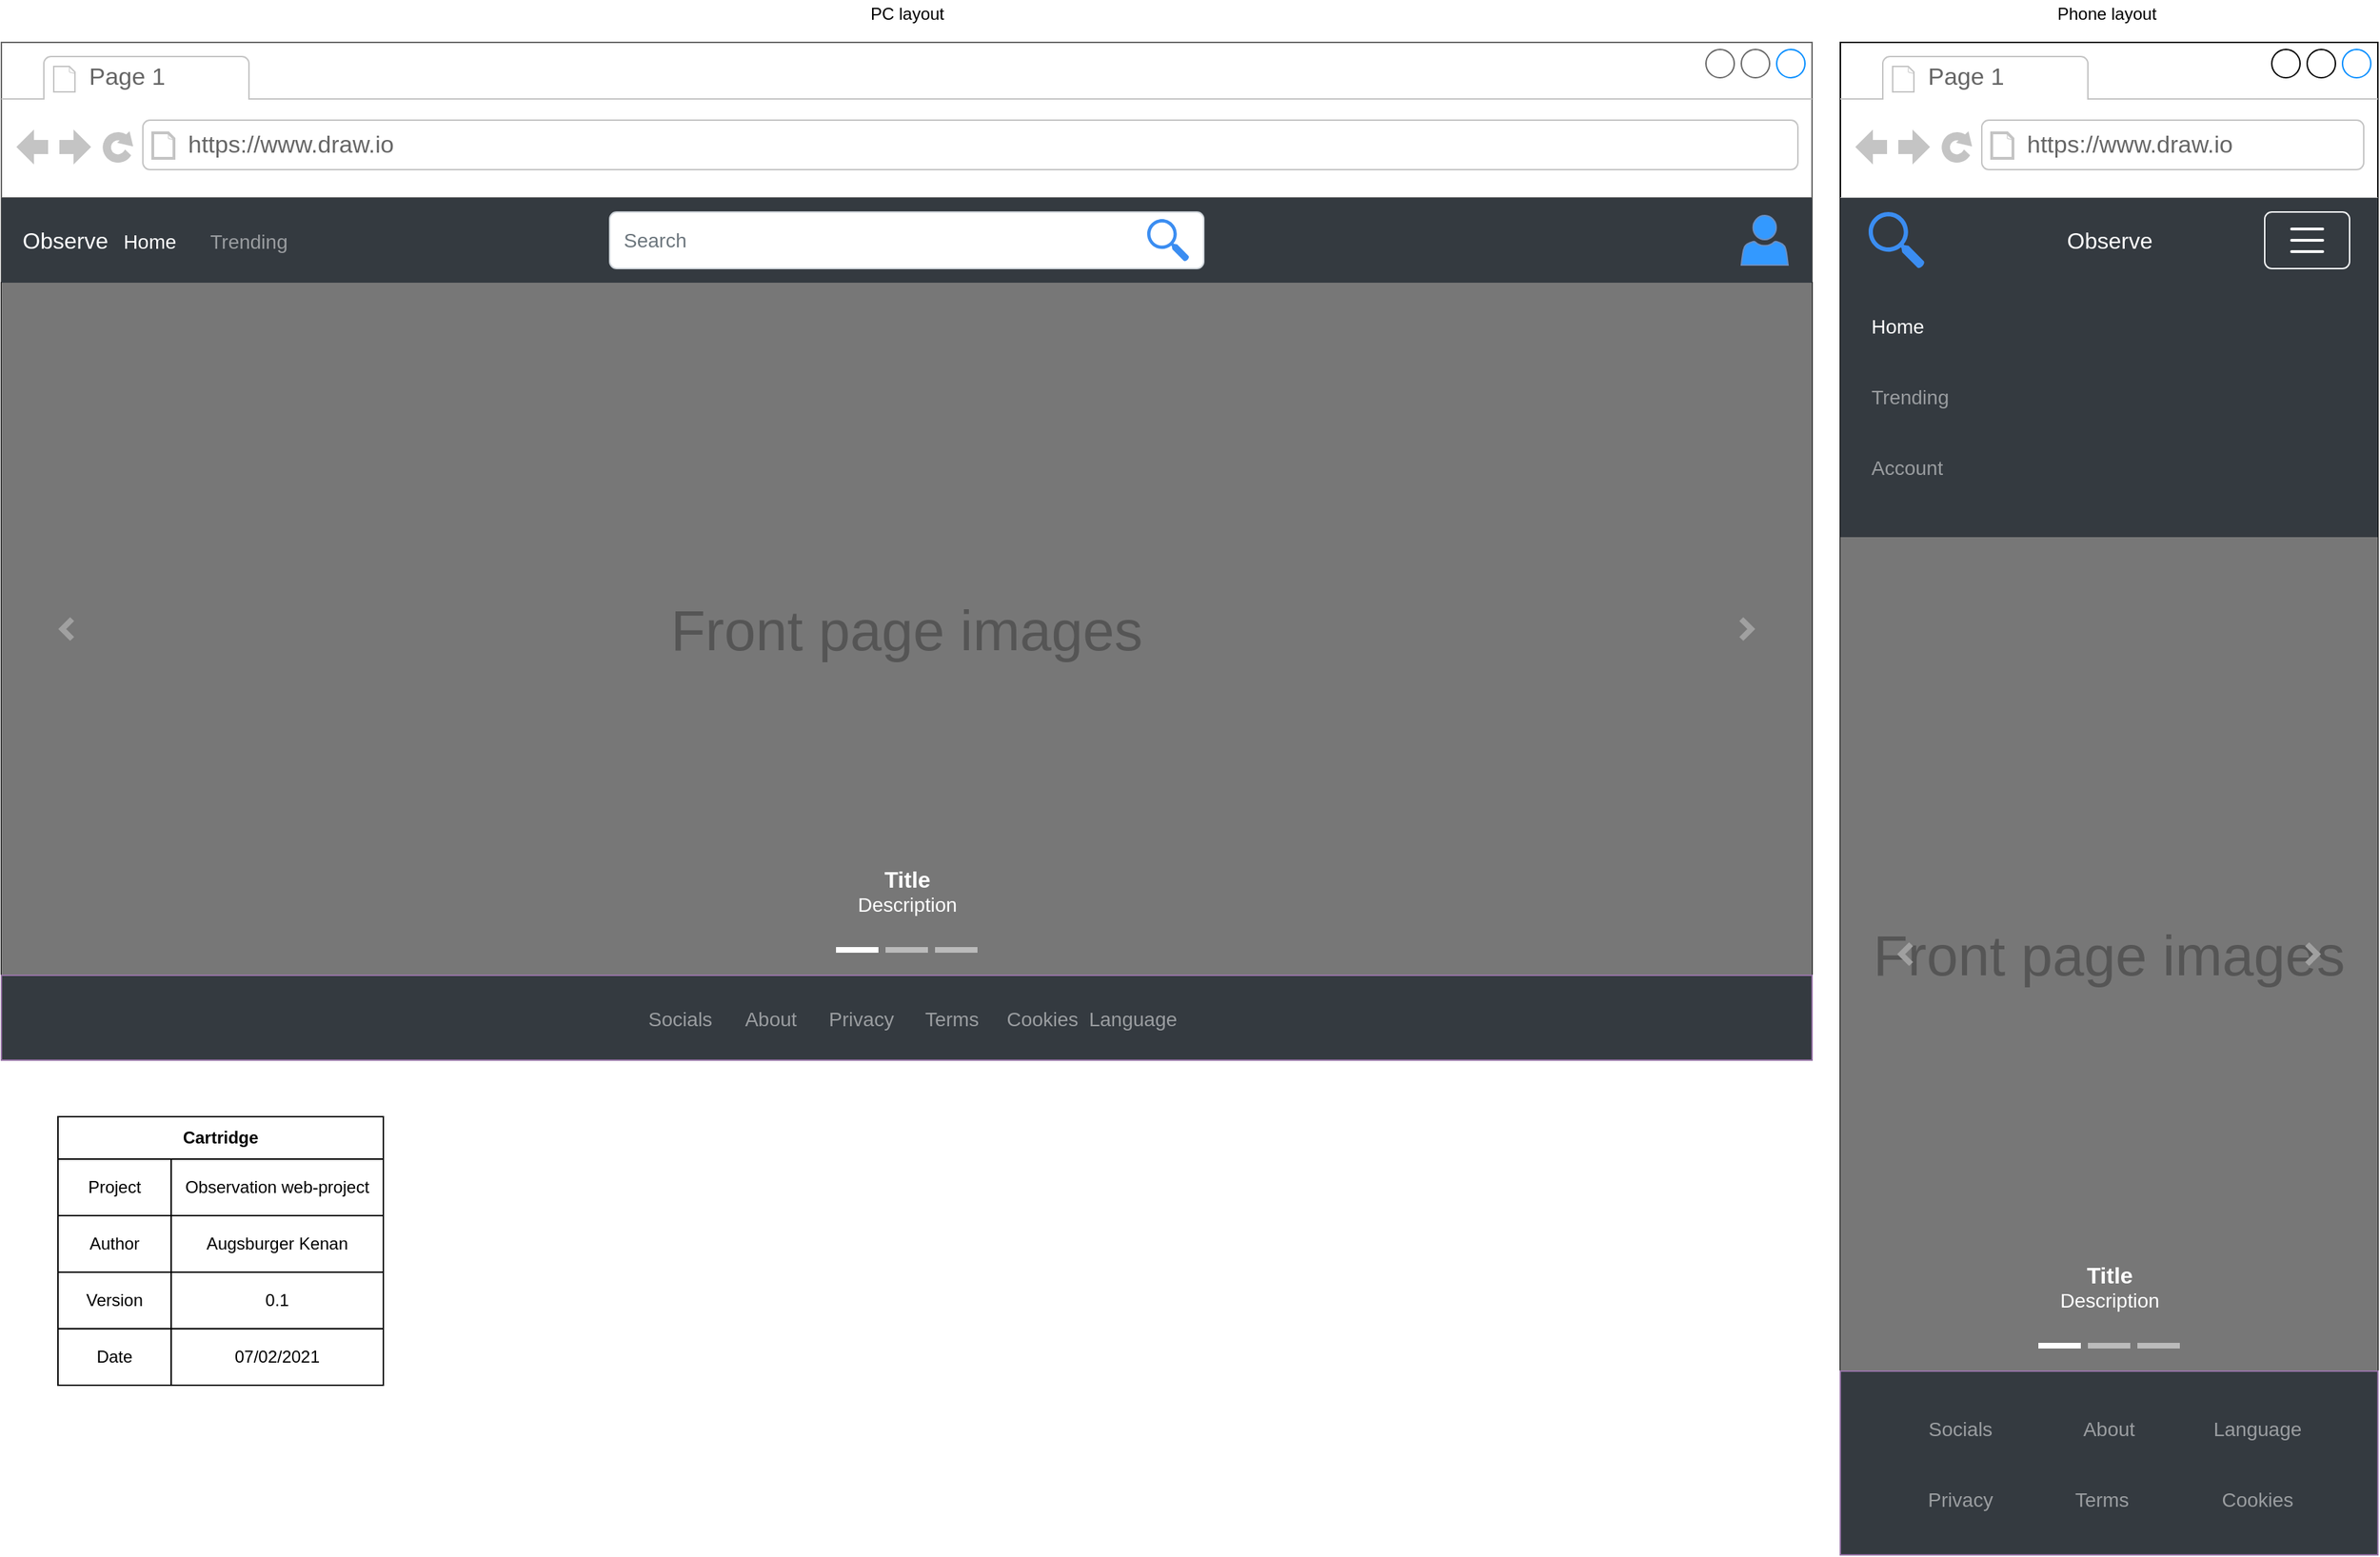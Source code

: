 <mxfile version="13.10.0" type="embed" pages="6">
    <diagram name="Home" id="P_vV5n1O6jiF9iD2M_Bi">
        <mxGraphModel dx="1374" dy="817" grid="1" gridSize="10" guides="1" tooltips="1" connect="1" arrows="1" fold="1" page="1" pageScale="1" pageWidth="827" pageHeight="1169" math="0" shadow="0">
            <root>
                <mxCell id="DbVCNmUWzxQOO6zKpIoy-0"/>
                <mxCell id="DbVCNmUWzxQOO6zKpIoy-1" parent="DbVCNmUWzxQOO6zKpIoy-0"/>
                <mxCell id="DbVCNmUWzxQOO6zKpIoy-2" value="" style="strokeWidth=1;shadow=0;dashed=0;align=center;html=1;shape=mxgraph.mockup.containers.browserWindow;rSize=0;strokeColor=#666666;strokeColor2=#008cff;strokeColor3=#c4c4c4;mainText=,;recursiveResize=0;" parent="DbVCNmUWzxQOO6zKpIoy-1" vertex="1">
                    <mxGeometry y="40" width="1280" height="720" as="geometry"/>
                </mxCell>
                <mxCell id="DbVCNmUWzxQOO6zKpIoy-3" value="Page 1" style="strokeWidth=1;shadow=0;dashed=0;align=center;html=1;shape=mxgraph.mockup.containers.anchor;fontSize=17;fontColor=#666666;align=left;" parent="DbVCNmUWzxQOO6zKpIoy-2" vertex="1">
                    <mxGeometry x="60" y="12" width="110" height="26" as="geometry"/>
                </mxCell>
                <mxCell id="DbVCNmUWzxQOO6zKpIoy-4" value="https://www.draw.io" style="strokeWidth=1;shadow=0;dashed=0;align=center;html=1;shape=mxgraph.mockup.containers.anchor;rSize=0;fontSize=17;fontColor=#666666;align=left;" parent="DbVCNmUWzxQOO6zKpIoy-2" vertex="1">
                    <mxGeometry x="130" y="60" width="250" height="26" as="geometry"/>
                </mxCell>
                <mxCell id="DbVCNmUWzxQOO6zKpIoy-5" value="" style="rounded=0;whiteSpace=wrap;html=1;fillColor=#f5f5f5;strokeColor=#666666;fontColor=#333333;" parent="DbVCNmUWzxQOO6zKpIoy-2" vertex="1">
                    <mxGeometry y="110" width="1280" height="60" as="geometry"/>
                </mxCell>
                <mxCell id="DbVCNmUWzxQOO6zKpIoy-6" value="" style="rounded=0;whiteSpace=wrap;html=1;" parent="DbVCNmUWzxQOO6zKpIoy-2" vertex="1">
                    <mxGeometry y="170" width="1280" height="490" as="geometry"/>
                </mxCell>
                <mxCell id="8" value="Observe" style="html=1;shadow=0;dashed=0;fillColor=#343A40;strokeColor=none;fontSize=16;fontColor=#ffffff;align=left;spacing=15;" parent="DbVCNmUWzxQOO6zKpIoy-2" vertex="1">
                    <mxGeometry y="110" width="1280" height="60" as="geometry"/>
                </mxCell>
                <mxCell id="9" value="Home" style="fillColor=none;strokeColor=none;fontSize=14;fontColor=#ffffff;align=center;" parent="8" vertex="1">
                    <mxGeometry width="70" height="40" relative="1" as="geometry">
                        <mxPoint x="70" y="10" as="offset"/>
                    </mxGeometry>
                </mxCell>
                <mxCell id="10" value="Trending" style="fillColor=none;strokeColor=none;fontSize=14;fontColor=#9A9DA0;align=center;" parent="8" vertex="1">
                    <mxGeometry width="70" height="40" relative="1" as="geometry">
                        <mxPoint x="140" y="10" as="offset"/>
                    </mxGeometry>
                </mxCell>
                <mxCell id="14" value="Search" style="html=1;shadow=0;dashed=0;shape=mxgraph.bootstrap.rrect;rSize=5;fontSize=14;fontColor=#6C767D;strokeColor=#CED4DA;fillColor=#ffffff;align=left;spacing=10;" parent="8" vertex="1">
                    <mxGeometry x="1" width="420" height="40" relative="1" as="geometry">
                        <mxPoint x="-850" y="10" as="offset"/>
                    </mxGeometry>
                </mxCell>
                <mxCell id="16" value="" style="html=1;aspect=fixed;strokeColor=none;shadow=0;align=center;verticalAlign=top;fillColor=#3B8DF1;shape=mxgraph.gcp2.search" parent="8" vertex="1">
                    <mxGeometry x="810" y="15" width="29.7" height="30" as="geometry"/>
                </mxCell>
                <mxCell id="gzHry1RWQ69dFuJ1dWI3-23" value="Front page images" style="html=1;shadow=0;dashed=0;strokeColor=none;strokeWidth=1;fillColor=#777777;fontColor=#555555;whiteSpace=wrap;align=center;verticalAlign=middle;fontStyle=0;fontSize=40;" parent="DbVCNmUWzxQOO6zKpIoy-2" vertex="1">
                    <mxGeometry y="170" width="1280" height="490" as="geometry"/>
                </mxCell>
                <mxCell id="gzHry1RWQ69dFuJ1dWI3-24" value="" style="html=1;verticalLabelPosition=bottom;labelBackgroundColor=#ffffff;verticalAlign=top;shadow=0;dashed=0;strokeWidth=4;shape=mxgraph.ios7.misc.more;strokeColor=#a0a0a0;" parent="gzHry1RWQ69dFuJ1dWI3-23" vertex="1">
                    <mxGeometry x="1" y="0.5" width="7" height="14" relative="1" as="geometry">
                        <mxPoint x="-50" y="-7" as="offset"/>
                    </mxGeometry>
                </mxCell>
                <mxCell id="gzHry1RWQ69dFuJ1dWI3-25" value="" style="flipH=1;html=1;verticalLabelPosition=bottom;labelBackgroundColor=#ffffff;verticalAlign=top;shadow=0;dashed=0;strokeWidth=4;shape=mxgraph.ios7.misc.more;strokeColor=#a0a0a0;" parent="gzHry1RWQ69dFuJ1dWI3-23" vertex="1">
                    <mxGeometry y="0.5" width="7" height="14" relative="1" as="geometry">
                        <mxPoint x="43" y="-7" as="offset"/>
                    </mxGeometry>
                </mxCell>
                <mxCell id="gzHry1RWQ69dFuJ1dWI3-26" value="" style="html=1;shadow=0;strokeColor=none;fillColor=#ffffff;" parent="gzHry1RWQ69dFuJ1dWI3-23" vertex="1">
                    <mxGeometry x="0.5" y="1" width="30" height="4" relative="1" as="geometry">
                        <mxPoint x="-50" y="-20" as="offset"/>
                    </mxGeometry>
                </mxCell>
                <mxCell id="gzHry1RWQ69dFuJ1dWI3-27" value="" style="html=1;shadow=0;strokeColor=none;fillColor=#BBBBBB;" parent="gzHry1RWQ69dFuJ1dWI3-23" vertex="1">
                    <mxGeometry x="0.5" y="1" width="30" height="4" relative="1" as="geometry">
                        <mxPoint x="-15" y="-20" as="offset"/>
                    </mxGeometry>
                </mxCell>
                <mxCell id="gzHry1RWQ69dFuJ1dWI3-28" value="" style="html=1;shadow=0;strokeColor=none;fillColor=#BBBBBB;" parent="gzHry1RWQ69dFuJ1dWI3-23" vertex="1">
                    <mxGeometry x="0.5" y="1" width="30" height="4" relative="1" as="geometry">
                        <mxPoint x="20" y="-20" as="offset"/>
                    </mxGeometry>
                </mxCell>
                <mxCell id="gzHry1RWQ69dFuJ1dWI3-29" value="&lt;span style=&quot;font-size: 16px&quot;&gt;&lt;b&gt;Title&lt;/b&gt;&lt;/span&gt;&lt;br style=&quot;font-size: 14px&quot;&gt;Description" style="html=1;shadow=0;strokeColor=none;fillColor=none;resizeWidth=1;fontColor=#FFFFFF;fontSize=14;" parent="gzHry1RWQ69dFuJ1dWI3-23" vertex="1">
                    <mxGeometry y="1" width="1280" height="60" relative="1" as="geometry">
                        <mxPoint y="-90" as="offset"/>
                    </mxGeometry>
                </mxCell>
                <mxCell id="gzHry1RWQ69dFuJ1dWI3-56" value="" style="group" parent="DbVCNmUWzxQOO6zKpIoy-2" vertex="1" connectable="0">
                    <mxGeometry y="660" width="1280" height="60" as="geometry"/>
                </mxCell>
                <mxCell id="DbVCNmUWzxQOO6zKpIoy-7" value="" style="rounded=0;whiteSpace=wrap;html=1;strokeColor=#9673a6;fillColor=#343A40;" parent="gzHry1RWQ69dFuJ1dWI3-56" vertex="1">
                    <mxGeometry width="1280" height="60" as="geometry"/>
                </mxCell>
                <mxCell id="gzHry1RWQ69dFuJ1dWI3-17" value="About" style="fillColor=none;strokeColor=none;fontSize=14;fontColor=#9A9DA0;align=center;" parent="gzHry1RWQ69dFuJ1dWI3-56" vertex="1">
                    <mxGeometry x="509" y="10" width="70" height="40" as="geometry"/>
                </mxCell>
                <mxCell id="gzHry1RWQ69dFuJ1dWI3-18" value="Terms" style="fillColor=none;strokeColor=none;fontSize=14;fontColor=#9A9DA0;align=center;" parent="gzHry1RWQ69dFuJ1dWI3-56" vertex="1">
                    <mxGeometry x="637" y="10" width="70" height="40" as="geometry"/>
                </mxCell>
                <mxCell id="gzHry1RWQ69dFuJ1dWI3-19" value="Privacy" style="fillColor=none;strokeColor=none;fontSize=14;fontColor=#9A9DA0;align=center;" parent="gzHry1RWQ69dFuJ1dWI3-56" vertex="1">
                    <mxGeometry x="573" y="10" width="70" height="40" as="geometry"/>
                </mxCell>
                <mxCell id="gzHry1RWQ69dFuJ1dWI3-20" value="Cookies" style="fillColor=none;strokeColor=none;fontSize=14;fontColor=#9A9DA0;align=center;" parent="gzHry1RWQ69dFuJ1dWI3-56" vertex="1">
                    <mxGeometry x="701" y="10" width="70" height="40" as="geometry"/>
                </mxCell>
                <mxCell id="gzHry1RWQ69dFuJ1dWI3-21" value="Language" style="fillColor=none;strokeColor=none;fontSize=14;fontColor=#9A9DA0;align=center;" parent="gzHry1RWQ69dFuJ1dWI3-56" vertex="1">
                    <mxGeometry x="765" y="10" width="70" height="40" as="geometry"/>
                </mxCell>
                <mxCell id="gzHry1RWQ69dFuJ1dWI3-22" value="Socials" style="fillColor=none;strokeColor=none;fontSize=14;fontColor=#9A9DA0;align=center;" parent="gzHry1RWQ69dFuJ1dWI3-56" vertex="1">
                    <mxGeometry x="445" y="10" width="70" height="40" as="geometry"/>
                </mxCell>
                <mxCell id="DbVCNmUWzxQOO6zKpIoy-8" value="" style="strokeWidth=1;shadow=0;dashed=0;align=center;html=1;shape=mxgraph.mockup.containers.browserWindow;rSize=0;strokeColor2=#008cff;strokeColor3=#c4c4c4;mainText=,;recursiveResize=0;" parent="DbVCNmUWzxQOO6zKpIoy-1" vertex="1">
                    <mxGeometry x="1300" y="40" width="380" height="1070" as="geometry"/>
                </mxCell>
                <mxCell id="DbVCNmUWzxQOO6zKpIoy-9" value="Page 1" style="strokeWidth=1;shadow=0;dashed=0;align=center;html=1;shape=mxgraph.mockup.containers.anchor;fontSize=17;fontColor=#666666;align=left;" parent="DbVCNmUWzxQOO6zKpIoy-8" vertex="1">
                    <mxGeometry x="60" y="12" width="110" height="26" as="geometry"/>
                </mxCell>
                <mxCell id="DbVCNmUWzxQOO6zKpIoy-10" value="https://www.draw.io" style="strokeWidth=1;shadow=0;dashed=0;align=center;html=1;shape=mxgraph.mockup.containers.anchor;rSize=0;fontSize=17;fontColor=#666666;align=left;" parent="DbVCNmUWzxQOO6zKpIoy-8" vertex="1">
                    <mxGeometry x="130" y="60" width="250" height="26" as="geometry"/>
                </mxCell>
                <mxCell id="gzHry1RWQ69dFuJ1dWI3-31" value="Front page images" style="html=1;shadow=0;dashed=0;strokeColor=none;strokeWidth=1;fillColor=#777777;fontColor=#555555;whiteSpace=wrap;align=center;verticalAlign=middle;fontStyle=0;fontSize=40;" parent="DbVCNmUWzxQOO6zKpIoy-8" vertex="1">
                    <mxGeometry y="350" width="380" height="590" as="geometry"/>
                </mxCell>
                <mxCell id="gzHry1RWQ69dFuJ1dWI3-32" value="" style="html=1;verticalLabelPosition=bottom;labelBackgroundColor=#ffffff;verticalAlign=top;shadow=0;dashed=0;strokeWidth=4;shape=mxgraph.ios7.misc.more;strokeColor=#a0a0a0;" parent="gzHry1RWQ69dFuJ1dWI3-31" vertex="1">
                    <mxGeometry x="1" y="0.5" width="7" height="14" relative="1" as="geometry">
                        <mxPoint x="-50" y="-7" as="offset"/>
                    </mxGeometry>
                </mxCell>
                <mxCell id="gzHry1RWQ69dFuJ1dWI3-33" value="" style="flipH=1;html=1;verticalLabelPosition=bottom;labelBackgroundColor=#ffffff;verticalAlign=top;shadow=0;dashed=0;strokeWidth=4;shape=mxgraph.ios7.misc.more;strokeColor=#a0a0a0;" parent="gzHry1RWQ69dFuJ1dWI3-31" vertex="1">
                    <mxGeometry y="0.5" width="7" height="14" relative="1" as="geometry">
                        <mxPoint x="43" y="-7" as="offset"/>
                    </mxGeometry>
                </mxCell>
                <mxCell id="gzHry1RWQ69dFuJ1dWI3-34" value="" style="html=1;shadow=0;strokeColor=none;fillColor=#ffffff;" parent="gzHry1RWQ69dFuJ1dWI3-31" vertex="1">
                    <mxGeometry x="0.5" y="1" width="30" height="4" relative="1" as="geometry">
                        <mxPoint x="-50" y="-20" as="offset"/>
                    </mxGeometry>
                </mxCell>
                <mxCell id="gzHry1RWQ69dFuJ1dWI3-35" value="" style="html=1;shadow=0;strokeColor=none;fillColor=#BBBBBB;" parent="gzHry1RWQ69dFuJ1dWI3-31" vertex="1">
                    <mxGeometry x="0.5" y="1" width="30" height="4" relative="1" as="geometry">
                        <mxPoint x="-15" y="-20" as="offset"/>
                    </mxGeometry>
                </mxCell>
                <mxCell id="gzHry1RWQ69dFuJ1dWI3-36" value="" style="html=1;shadow=0;strokeColor=none;fillColor=#BBBBBB;" parent="gzHry1RWQ69dFuJ1dWI3-31" vertex="1">
                    <mxGeometry x="0.5" y="1" width="30" height="4" relative="1" as="geometry">
                        <mxPoint x="20" y="-20" as="offset"/>
                    </mxGeometry>
                </mxCell>
                <mxCell id="gzHry1RWQ69dFuJ1dWI3-37" value="&lt;span style=&quot;font-size: 16px&quot;&gt;&lt;b&gt;Title&lt;/b&gt;&lt;/span&gt;&lt;br style=&quot;font-size: 14px&quot;&gt;Description" style="html=1;shadow=0;strokeColor=none;fillColor=none;resizeWidth=1;fontColor=#FFFFFF;fontSize=14;" parent="gzHry1RWQ69dFuJ1dWI3-31" vertex="1">
                    <mxGeometry y="1" width="380.0" height="60" relative="1" as="geometry">
                        <mxPoint y="-90" as="offset"/>
                    </mxGeometry>
                </mxCell>
                <mxCell id="gzHry1RWQ69dFuJ1dWI3-55" value="" style="rounded=0;whiteSpace=wrap;html=1;fillColor=#343A40;strokeColor=none;" parent="DbVCNmUWzxQOO6zKpIoy-8" vertex="1">
                    <mxGeometry y="160" width="380" height="190" as="geometry"/>
                </mxCell>
                <mxCell id="gzHry1RWQ69dFuJ1dWI3-54" value="" style="group" parent="DbVCNmUWzxQOO6zKpIoy-8" vertex="1" connectable="0">
                    <mxGeometry y="940" width="380" height="130" as="geometry"/>
                </mxCell>
                <mxCell id="DbVCNmUWzxQOO6zKpIoy-12" value="" style="rounded=0;whiteSpace=wrap;html=1;strokeColor=#9673a6;fillColor=#343A40;" parent="gzHry1RWQ69dFuJ1dWI3-54" vertex="1">
                    <mxGeometry width="380" height="130" as="geometry"/>
                </mxCell>
                <mxCell id="gzHry1RWQ69dFuJ1dWI3-38" value="Socials" style="fillColor=none;strokeColor=none;fontSize=14;fontColor=#9A9DA0;align=center;" parent="gzHry1RWQ69dFuJ1dWI3-54" vertex="1">
                    <mxGeometry x="50" y="20" width="70" height="40" as="geometry"/>
                </mxCell>
                <mxCell id="gzHry1RWQ69dFuJ1dWI3-39" value="About" style="fillColor=none;strokeColor=none;fontSize=14;fontColor=#9A9DA0;align=center;" parent="gzHry1RWQ69dFuJ1dWI3-54" vertex="1">
                    <mxGeometry x="155" y="20" width="70" height="40" as="geometry"/>
                </mxCell>
                <mxCell id="gzHry1RWQ69dFuJ1dWI3-40" value="Privacy" style="fillColor=none;strokeColor=none;fontSize=14;fontColor=#9A9DA0;align=center;" parent="gzHry1RWQ69dFuJ1dWI3-54" vertex="1">
                    <mxGeometry x="50" y="70" width="70" height="40" as="geometry"/>
                </mxCell>
                <mxCell id="gzHry1RWQ69dFuJ1dWI3-41" value="Language" style="fillColor=none;strokeColor=none;fontSize=14;fontColor=#9A9DA0;align=center;" parent="gzHry1RWQ69dFuJ1dWI3-54" vertex="1">
                    <mxGeometry x="260" y="20" width="70" height="40" as="geometry"/>
                </mxCell>
                <mxCell id="gzHry1RWQ69dFuJ1dWI3-42" value="Terms" style="fillColor=none;strokeColor=none;fontSize=14;fontColor=#9A9DA0;align=center;" parent="gzHry1RWQ69dFuJ1dWI3-54" vertex="1">
                    <mxGeometry x="150" y="70" width="70" height="40" as="geometry"/>
                </mxCell>
                <mxCell id="gzHry1RWQ69dFuJ1dWI3-43" value="Cookies" style="fillColor=none;strokeColor=none;fontSize=14;fontColor=#9A9DA0;align=center;" parent="gzHry1RWQ69dFuJ1dWI3-54" vertex="1">
                    <mxGeometry x="260" y="70" width="70" height="40" as="geometry"/>
                </mxCell>
                <mxCell id="gzHry1RWQ69dFuJ1dWI3-57" value="" style="group" parent="DbVCNmUWzxQOO6zKpIoy-8" vertex="1" connectable="0">
                    <mxGeometry y="110" width="380" height="60" as="geometry"/>
                </mxCell>
                <mxCell id="gzHry1RWQ69dFuJ1dWI3-44" value="Observe" style="html=1;shadow=0;dashed=0;fillColor=#343A40;strokeColor=none;fontSize=16;fontColor=#ffffff;align=center;spacing=15;" parent="gzHry1RWQ69dFuJ1dWI3-57" vertex="1">
                    <mxGeometry width="380" height="60" as="geometry"/>
                </mxCell>
                <mxCell id="gzHry1RWQ69dFuJ1dWI3-50" value="" style="html=1;shadow=0;dashed=0;shape=mxgraph.bootstrap.rrect;rSize=5;strokeWidth=1;fillColor=#343A40;fontColor=#ffffff;whiteSpace=wrap;align=center;verticalAlign=middle;spacingLeft=0;fontStyle=0;fontSize=16;spacing=5;strokeColor=#F8F9FA;" parent="gzHry1RWQ69dFuJ1dWI3-57" vertex="1">
                    <mxGeometry x="300" y="10" width="60" height="40" as="geometry"/>
                </mxCell>
                <mxCell id="gzHry1RWQ69dFuJ1dWI3-53" value="" style="shape=image;verticalLabelPosition=bottom;labelBackgroundColor=#ffffff;verticalAlign=top;aspect=fixed;imageAspect=0;image=data:image/svg+xml,PHN2ZyB4bWxucz0iaHR0cDovL3d3dy53My5vcmcvMjAwMC9zdmciIHZpZXdCb3g9IjAgMCAzMCAzMCI+PHBhdGggc3Ryb2tlPSIjRjhGOUZBIiBzdHJva2UtbGluZWNhcD0icm91bmQiIHN0cm9rZS1taXRlcmxpbWl0PSIxMCIgc3Ryb2tlLXdpZHRoPSIyIiBkPSJNNCA3aDIyTTQgMTVoMjJNNCAyM2gyMiIvPjwvc3ZnPg==;" parent="gzHry1RWQ69dFuJ1dWI3-57" vertex="1">
                    <mxGeometry x="315" y="15" width="30" height="30" as="geometry"/>
                </mxCell>
                <mxCell id="gzHry1RWQ69dFuJ1dWI3-60" value="" style="html=1;aspect=fixed;strokeColor=none;shadow=0;align=center;verticalAlign=top;fillColor=#3B8DF1;shape=mxgraph.gcp2.search;fontColor=#F8F9FA;" parent="gzHry1RWQ69dFuJ1dWI3-57" vertex="1">
                    <mxGeometry x="20" y="10" width="39.6" height="40" as="geometry"/>
                </mxCell>
                <mxCell id="gzHry1RWQ69dFuJ1dWI3-58" value="Home" style="fillColor=none;strokeColor=none;fontSize=14;fontColor=#ffffff;align=left;" parent="DbVCNmUWzxQOO6zKpIoy-8" vertex="1">
                    <mxGeometry x="20" y="180" width="70" height="40" as="geometry"/>
                </mxCell>
                <mxCell id="gzHry1RWQ69dFuJ1dWI3-59" value="Trending" style="fillColor=none;strokeColor=none;fontSize=14;fontColor=#9A9DA0;align=left;" parent="DbVCNmUWzxQOO6zKpIoy-8" vertex="1">
                    <mxGeometry x="20" y="230" width="70" height="40" as="geometry"/>
                </mxCell>
                <mxCell id="gzHry1RWQ69dFuJ1dWI3-61" value="Account" style="fillColor=none;strokeColor=none;fontSize=14;fontColor=#9A9DA0;align=left;" parent="DbVCNmUWzxQOO6zKpIoy-8" vertex="1">
                    <mxGeometry x="20" y="280" width="70" height="40" as="geometry"/>
                </mxCell>
                <mxCell id="DbVCNmUWzxQOO6zKpIoy-13" value="Phone layout" style="text;html=1;align=center;verticalAlign=middle;resizable=0;points=[];autosize=1;" parent="DbVCNmUWzxQOO6zKpIoy-1" vertex="1">
                    <mxGeometry x="1442.5" y="10" width="90" height="20" as="geometry"/>
                </mxCell>
                <mxCell id="DbVCNmUWzxQOO6zKpIoy-14" value="PC layout" style="text;html=1;align=center;verticalAlign=middle;resizable=0;points=[];autosize=1;" parent="DbVCNmUWzxQOO6zKpIoy-1" vertex="1">
                    <mxGeometry x="605" y="10" width="70" height="20" as="geometry"/>
                </mxCell>
                <mxCell id="05L-NBxKEJYUxre98-Ni-13" value="Cartridge" style="shape=table;html=1;whiteSpace=wrap;startSize=30;container=1;collapsible=0;childLayout=tableLayout;fontStyle=1;align=center;" parent="DbVCNmUWzxQOO6zKpIoy-1" vertex="1">
                    <mxGeometry x="40" y="800" width="230" height="190" as="geometry"/>
                </mxCell>
                <mxCell id="05L-NBxKEJYUxre98-Ni-26" style="shape=partialRectangle;html=1;whiteSpace=wrap;collapsible=0;dropTarget=0;pointerEvents=0;fillColor=none;top=0;left=0;bottom=0;right=0;points=[[0,0.5],[1,0.5]];portConstraint=eastwest;" parent="05L-NBxKEJYUxre98-Ni-13" vertex="1">
                    <mxGeometry y="30" width="230" height="40" as="geometry"/>
                </mxCell>
                <mxCell id="05L-NBxKEJYUxre98-Ni-27" value="Project" style="shape=partialRectangle;html=1;whiteSpace=wrap;connectable=0;fillColor=none;top=0;left=0;bottom=0;right=0;overflow=hidden;" parent="05L-NBxKEJYUxre98-Ni-26" vertex="1">
                    <mxGeometry width="80" height="40" as="geometry"/>
                </mxCell>
                <mxCell id="05L-NBxKEJYUxre98-Ni-28" value="Observation web-project" style="shape=partialRectangle;html=1;whiteSpace=wrap;connectable=0;fillColor=none;top=0;left=0;bottom=0;right=0;overflow=hidden;" parent="05L-NBxKEJYUxre98-Ni-26" vertex="1">
                    <mxGeometry x="80" width="150" height="40" as="geometry"/>
                </mxCell>
                <mxCell id="05L-NBxKEJYUxre98-Ni-14" value="" style="shape=partialRectangle;html=1;whiteSpace=wrap;collapsible=0;dropTarget=0;pointerEvents=0;fillColor=none;top=0;left=0;bottom=0;right=0;points=[[0,0.5],[1,0.5]];portConstraint=eastwest;" parent="05L-NBxKEJYUxre98-Ni-13" vertex="1">
                    <mxGeometry y="70" width="230" height="40" as="geometry"/>
                </mxCell>
                <mxCell id="05L-NBxKEJYUxre98-Ni-15" value="Author" style="shape=partialRectangle;html=1;whiteSpace=wrap;connectable=0;fillColor=none;top=0;left=0;bottom=0;right=0;overflow=hidden;" parent="05L-NBxKEJYUxre98-Ni-14" vertex="1">
                    <mxGeometry width="80" height="40" as="geometry"/>
                </mxCell>
                <mxCell id="05L-NBxKEJYUxre98-Ni-17" value="Augsburger Kenan" style="shape=partialRectangle;html=1;whiteSpace=wrap;connectable=0;fillColor=none;top=0;left=0;bottom=0;right=0;overflow=hidden;" parent="05L-NBxKEJYUxre98-Ni-14" vertex="1">
                    <mxGeometry x="80" width="150" height="40" as="geometry"/>
                </mxCell>
                <mxCell id="05L-NBxKEJYUxre98-Ni-18" value="" style="shape=partialRectangle;html=1;whiteSpace=wrap;collapsible=0;dropTarget=0;pointerEvents=0;fillColor=none;top=0;left=0;bottom=0;right=0;points=[[0,0.5],[1,0.5]];portConstraint=eastwest;" parent="05L-NBxKEJYUxre98-Ni-13" vertex="1">
                    <mxGeometry y="110" width="230" height="40" as="geometry"/>
                </mxCell>
                <mxCell id="05L-NBxKEJYUxre98-Ni-19" value="Version" style="shape=partialRectangle;html=1;whiteSpace=wrap;connectable=0;fillColor=none;top=0;left=0;bottom=0;right=0;overflow=hidden;" parent="05L-NBxKEJYUxre98-Ni-18" vertex="1">
                    <mxGeometry width="80" height="40" as="geometry"/>
                </mxCell>
                <mxCell id="05L-NBxKEJYUxre98-Ni-21" value="0.1" style="shape=partialRectangle;html=1;whiteSpace=wrap;connectable=0;fillColor=none;top=0;left=0;bottom=0;right=0;overflow=hidden;" parent="05L-NBxKEJYUxre98-Ni-18" vertex="1">
                    <mxGeometry x="80" width="150" height="40" as="geometry"/>
                </mxCell>
                <mxCell id="05L-NBxKEJYUxre98-Ni-22" value="" style="shape=partialRectangle;html=1;whiteSpace=wrap;collapsible=0;dropTarget=0;pointerEvents=0;fillColor=none;top=0;left=0;bottom=0;right=0;points=[[0,0.5],[1,0.5]];portConstraint=eastwest;" parent="05L-NBxKEJYUxre98-Ni-13" vertex="1">
                    <mxGeometry y="150" width="230" height="40" as="geometry"/>
                </mxCell>
                <mxCell id="05L-NBxKEJYUxre98-Ni-23" value="Date" style="shape=partialRectangle;html=1;whiteSpace=wrap;connectable=0;fillColor=none;top=0;left=0;bottom=0;right=0;overflow=hidden;" parent="05L-NBxKEJYUxre98-Ni-22" vertex="1">
                    <mxGeometry width="80" height="40" as="geometry"/>
                </mxCell>
                <mxCell id="05L-NBxKEJYUxre98-Ni-25" value="07/02/2021" style="shape=partialRectangle;html=1;whiteSpace=wrap;connectable=0;fillColor=none;top=0;left=0;bottom=0;right=0;overflow=hidden;" parent="05L-NBxKEJYUxre98-Ni-22" vertex="1">
                    <mxGeometry x="80" width="150" height="40" as="geometry"/>
                </mxCell>
                <mxCell id="bhyqSZqeil-Vj6xYyf67-16" value="" style="pointerEvents=1;shadow=0;dashed=0;html=1;labelPosition=center;verticalLabelPosition=bottom;verticalAlign=top;align=center;shape=mxgraph.mscae.intune.account_portal;strokeColor=#6c8ebf;fillColor=#3399FF;" parent="DbVCNmUWzxQOO6zKpIoy-1" vertex="1">
                    <mxGeometry x="1230" y="162.5" width="33" height="35" as="geometry"/>
                </mxCell>
            </root>
        </mxGraphModel>
    </diagram>
    <diagram name="Trending" id="XOcT5MPcLV-3T2G0kSxb">
        &#xa;        &#xa;&#xa;
        <mxGraphModel dx="1374" dy="817" grid="1" gridSize="10" guides="1" tooltips="1" connect="1" arrows="1" fold="1" page="1" pageScale="1" pageWidth="827" pageHeight="1169" math="0" shadow="0">
            &#xa;            &#xa;&#xa;
            <root>
                &#xa;                &#xa;&#xa;
                <mxCell id="UGZvcfAbtm67KciI0Rga-0"/>
                &#xa;                &#xa;&#xa;
                <mxCell id="UGZvcfAbtm67KciI0Rga-1" parent="UGZvcfAbtm67KciI0Rga-0"/>
                &#xa;                &#xa;&#xa;
                <mxCell id="UGZvcfAbtm67KciI0Rga-2" value="" style="strokeWidth=1;shadow=0;dashed=0;align=center;html=1;shape=mxgraph.mockup.containers.browserWindow;rSize=0;strokeColor=#666666;strokeColor2=#008cff;strokeColor3=#c4c4c4;mainText=,;recursiveResize=0;" parent="UGZvcfAbtm67KciI0Rga-1" vertex="1">
                    &#xa;                    &#xa;&#xa;
                    <mxGeometry y="40" width="1280" height="720.5" as="geometry"/>
                    &#xa;                    &#xa;&#xa;
                </mxCell>
                &#xa;                &#xa;&#xa;
                <mxCell id="OdjmO-huvyxxZQOXMIf3-35" value="Image cap" style="html=1;shadow=0;dashed=0;shape=mxgraph.bootstrap.topButton;rSize=5;perimeter=none;whiteSpace=wrap;fillColor=#868E96;strokeColor=#DFDFDF;fontColor=#DEE2E6;resizeWidth=1;fontSize=18;" parent="UGZvcfAbtm67KciI0Rga-2" vertex="1">
                    &#xa;                    &#xa;&#xa;
                    <mxGeometry x="480" y="545" width="250" height="170" as="geometry"/>
                    &#xa;                    &#xa;&#xa;
                </mxCell>
                &#xa;                &#xa;&#xa;
                <mxCell id="OdjmO-huvyxxZQOXMIf3-36" value="Image cap" style="html=1;shadow=0;dashed=0;shape=mxgraph.bootstrap.topButton;rSize=5;perimeter=none;whiteSpace=wrap;fillColor=#868E96;strokeColor=#DFDFDF;fontColor=#DEE2E6;resizeWidth=1;fontSize=18;" parent="UGZvcfAbtm67KciI0Rga-2" vertex="1">
                    &#xa;                    &#xa;&#xa;
                    <mxGeometry x="750" y="545" width="250" height="170" as="geometry"/>
                    &#xa;                    &#xa;&#xa;
                </mxCell>
                &#xa;                &#xa;&#xa;
                <mxCell id="OdjmO-huvyxxZQOXMIf3-37" value="Image cap" style="html=1;shadow=0;dashed=0;shape=mxgraph.bootstrap.topButton;rSize=5;perimeter=none;whiteSpace=wrap;fillColor=#868E96;strokeColor=#DFDFDF;fontColor=#DEE2E6;resizeWidth=1;fontSize=18;" parent="UGZvcfAbtm67KciI0Rga-2" vertex="1">
                    &#xa;                    &#xa;&#xa;
                    <mxGeometry x="1013" y="545" width="250" height="170" as="geometry"/>
                    &#xa;                    &#xa;&#xa;
                </mxCell>
                &#xa;                &#xa;&#xa;
                <mxCell id="UGZvcfAbtm67KciI0Rga-3" value="Page 1" style="strokeWidth=1;shadow=0;dashed=0;align=center;html=1;shape=mxgraph.mockup.containers.anchor;fontSize=17;fontColor=#666666;align=left;" parent="UGZvcfAbtm67KciI0Rga-2" vertex="1">
                    &#xa;                    &#xa;&#xa;
                    <mxGeometry x="60" y="12" width="110" height="26" as="geometry"/>
                    &#xa;                    &#xa;&#xa;
                </mxCell>
                &#xa;                &#xa;&#xa;
                <mxCell id="UGZvcfAbtm67KciI0Rga-4" value="https://www.draw.io" style="strokeWidth=1;shadow=0;dashed=0;align=center;html=1;shape=mxgraph.mockup.containers.anchor;rSize=0;fontSize=17;fontColor=#666666;align=left;" parent="UGZvcfAbtm67KciI0Rga-2" vertex="1">
                    &#xa;                    &#xa;&#xa;
                    <mxGeometry x="130" y="60" width="250" height="26" as="geometry"/>
                    &#xa;                    &#xa;&#xa;
                </mxCell>
                &#xa;                &#xa;&#xa;
                <mxCell id="UGZvcfAbtm67KciI0Rga-5" value="" style="rounded=0;whiteSpace=wrap;html=1;fillColor=#f5f5f5;strokeColor=#666666;fontColor=#333333;" parent="UGZvcfAbtm67KciI0Rga-2" vertex="1">
                    &#xa;                    &#xa;&#xa;
                    <mxGeometry y="110" width="1280" height="60" as="geometry"/>
                    &#xa;                    &#xa;&#xa;
                </mxCell>
                &#xa;                &#xa;&#xa;
                <mxCell id="UGZvcfAbtm67KciI0Rga-7" value="Observe" style="html=1;shadow=0;dashed=0;fillColor=#343A40;strokeColor=none;fontSize=16;fontColor=#ffffff;align=left;spacing=15;" parent="UGZvcfAbtm67KciI0Rga-2" vertex="1">
                    &#xa;                    &#xa;&#xa;
                    <mxGeometry y="110" width="1280" height="60" as="geometry"/>
                    &#xa;                    &#xa;&#xa;
                </mxCell>
                &#xa;                &#xa;&#xa;
                <mxCell id="UGZvcfAbtm67KciI0Rga-8" value="Home" style="fillColor=none;strokeColor=none;fontSize=14;align=center;fontColor=#9A9DA0;" parent="UGZvcfAbtm67KciI0Rga-7" vertex="1">
                    &#xa;                    &#xa;&#xa;
                    <mxGeometry width="70" height="40" relative="1" as="geometry">
                        &#xa;                        &#xa;&#xa;
                        <mxPoint x="70" y="10" as="offset"/>
                        &#xa;                        &#xa;&#xa;
                    </mxGeometry>
                    &#xa;                    &#xa;&#xa;
                </mxCell>
                &#xa;                &#xa;&#xa;
                <mxCell id="UGZvcfAbtm67KciI0Rga-9" value="Trending" style="fillColor=none;strokeColor=none;fontSize=14;align=center;fontColor=#FFFFFF;" parent="UGZvcfAbtm67KciI0Rga-7" vertex="1">
                    &#xa;                    &#xa;&#xa;
                    <mxGeometry width="70" height="40" relative="1" as="geometry">
                        &#xa;                        &#xa;&#xa;
                        <mxPoint x="140" y="10" as="offset"/>
                        &#xa;                        &#xa;&#xa;
                    </mxGeometry>
                    &#xa;                    &#xa;&#xa;
                </mxCell>
                &#xa;                &#xa;&#xa;
                <mxCell id="UGZvcfAbtm67KciI0Rga-10" value="Search" style="html=1;shadow=0;dashed=0;shape=mxgraph.bootstrap.rrect;rSize=5;fontSize=14;fontColor=#6C767D;strokeColor=#CED4DA;fillColor=#ffffff;align=left;spacing=10;" parent="UGZvcfAbtm67KciI0Rga-7" vertex="1">
                    &#xa;                    &#xa;&#xa;
                    <mxGeometry x="1" width="420" height="40" relative="1" as="geometry">
                        &#xa;                        &#xa;&#xa;
                        <mxPoint x="-850" y="10" as="offset"/>
                        &#xa;                        &#xa;&#xa;
                    </mxGeometry>
                    &#xa;                    &#xa;&#xa;
                </mxCell>
                &#xa;                &#xa;&#xa;
                <mxCell id="UGZvcfAbtm67KciI0Rga-11" value="" style="pointerEvents=1;shadow=0;dashed=0;html=1;labelPosition=center;verticalLabelPosition=bottom;verticalAlign=top;align=center;shape=mxgraph.mscae.intune.account_portal;strokeColor=#6c8ebf;fillColor=#3399FF;" parent="UGZvcfAbtm67KciI0Rga-7" vertex="1">
                    &#xa;                    &#xa;&#xa;
                    <mxGeometry x="1230" y="12.5" width="33" height="35" as="geometry"/>
                    &#xa;                    &#xa;&#xa;
                </mxCell>
                &#xa;                &#xa;&#xa;
                <mxCell id="UGZvcfAbtm67KciI0Rga-12" value="" style="html=1;aspect=fixed;strokeColor=none;shadow=0;align=center;verticalAlign=top;fillColor=#3B8DF1;shape=mxgraph.gcp2.search" parent="UGZvcfAbtm67KciI0Rga-7" vertex="1">
                    &#xa;                    &#xa;&#xa;
                    <mxGeometry x="810" y="15" width="29.7" height="30" as="geometry"/>
                    &#xa;                    &#xa;&#xa;
                </mxCell>
                &#xa;                &#xa;&#xa;
                <mxCell id="OdjmO-huvyxxZQOXMIf3-13" value="" style="html=1;shadow=0;dashed=0;shape=mxgraph.bootstrap.rrect;rSize=5;strokeColor=#DFDFDF;html=1;whiteSpace=wrap;fillColor=#FFFFFF;fontColor=#000000;align=left;" parent="UGZvcfAbtm67KciI0Rga-2" vertex="1">
                    &#xa;                    &#xa;&#xa;
                    <mxGeometry y="170" width="200" height="490" as="geometry"/>
                    &#xa;                    &#xa;&#xa;
                </mxCell>
                &#xa;                &#xa;&#xa;
                <mxCell id="OdjmO-huvyxxZQOXMIf3-14" value="Filter" style="html=1;shadow=0;dashed=0;shape=mxgraph.bootstrap.topButton;strokeColor=inherit;fillColor=#F7F7F7;rSize=5;perimeter=none;whiteSpace=wrap;resizeWidth=1;align=left;spacing=10;" parent="OdjmO-huvyxxZQOXMIf3-13" vertex="1">
                    &#xa;                    &#xa;&#xa;
                    <mxGeometry width="200" height="30" relative="1" as="geometry"/>
                    &#xa;                    &#xa;&#xa;
                </mxCell>
                &#xa;                &#xa;&#xa;
                <mxCell id="OdjmO-huvyxxZQOXMIf3-15" value="Categories" style="strokeColor=inherit;fillColor=inherit;gradientColor=inherit;fontColor=inherit;html=1;shadow=0;dashed=0;perimeter=none;whiteSpace=wrap;resizeWidth=1;align=left;spacing=10;" parent="OdjmO-huvyxxZQOXMIf3-13" vertex="1">
                    &#xa;                    &#xa;&#xa;
                    <mxGeometry width="200" height="30" relative="1" as="geometry">
                        &#xa;                        &#xa;&#xa;
                        <mxPoint y="30" as="offset"/>
                        &#xa;                        &#xa;&#xa;
                    </mxGeometry>
                    &#xa;                    &#xa;&#xa;
                </mxCell>
                &#xa;                &#xa;&#xa;
                <mxCell id="OdjmO-huvyxxZQOXMIf3-19" value="" style="html=1;verticalLabelPosition=bottom;labelBackgroundColor=#ffffff;verticalAlign=top;shadow=0;dashed=0;strokeWidth=2;shape=mxgraph.ios7.misc.left;strokeColor=#0080f0;fillColor=#343A40;gradientColor=none;fontColor=#9A9DA0;align=left;" parent="OdjmO-huvyxxZQOXMIf3-13" vertex="1">
                    &#xa;                    &#xa;&#xa;
                    <mxGeometry x="180" y="10" width="6" height="12" as="geometry"/>
                    &#xa;                    &#xa;&#xa;
                </mxCell>
                &#xa;                &#xa;&#xa;
                <mxCell id="OdjmO-huvyxxZQOXMIf3-20" value="" style="html=1;verticalLabelPosition=bottom;labelBackgroundColor=#ffffff;verticalAlign=top;shadow=0;dashed=0;strokeWidth=2;shape=mxgraph.ios7.misc.left;strokeColor=#0080f0;fillColor=#343A40;gradientColor=none;fontColor=#9A9DA0;align=left;rotation=-90;" parent="OdjmO-huvyxxZQOXMIf3-13" vertex="1">
                    &#xa;                    &#xa;&#xa;
                    <mxGeometry x="180" y="40" width="6" height="12" as="geometry"/>
                    &#xa;                    &#xa;&#xa;
                </mxCell>
                &#xa;                &#xa;&#xa;
                <mxCell id="OdjmO-huvyxxZQOXMIf3-24" value="Sunset X" style="rounded=1;whiteSpace=wrap;html=1;arcSize=50;strokeColor=none;strokeWidth=1;fillColor=#DB2843;fontColor=#FFFFFF;whiteSpace=wrap;align=left;verticalAlign=middle;spacingLeft=0;fontStyle=1;fontSize=14;spacing=10;" parent="OdjmO-huvyxxZQOXMIf3-13" vertex="1">
                    &#xa;                    &#xa;&#xa;
                    <mxGeometry x="99" y="70" width="81" height="20" as="geometry"/>
                    &#xa;                    &#xa;&#xa;
                </mxCell>
                &#xa;                &#xa;&#xa;
                <mxCell id="OdjmO-huvyxxZQOXMIf3-25" value="Animal X" style="rounded=1;whiteSpace=wrap;html=1;arcSize=50;strokeColor=none;strokeWidth=1;fillColor=#33A64C;fontColor=#FFFFFF;whiteSpace=wrap;align=left;verticalAlign=middle;spacingLeft=0;fontStyle=1;fontSize=14;spacing=10;" parent="OdjmO-huvyxxZQOXMIf3-13" vertex="1">
                    &#xa;                    &#xa;&#xa;
                    <mxGeometry x="10" y="70" width="80" height="20" as="geometry"/>
                    &#xa;                    &#xa;&#xa;
                </mxCell>
                &#xa;                &#xa;&#xa;
                <mxCell id="OdjmO-huvyxxZQOXMIf3-26" value="+" style="rounded=1;whiteSpace=wrap;html=1;arcSize=50;strokeColor=none;strokeWidth=1;fillColor=#0085FC;fontColor=#FFFFFF;whiteSpace=wrap;align=left;verticalAlign=middle;spacingLeft=0;fontStyle=1;fontSize=14;spacing=10;" parent="OdjmO-huvyxxZQOXMIf3-13" vertex="1">
                    &#xa;                    &#xa;&#xa;
                    <mxGeometry x="10" y="100" width="30" height="20" as="geometry"/>
                    &#xa;                    &#xa;&#xa;
                </mxCell>
                &#xa;                &#xa;&#xa;
                <mxCell id="OdjmO-huvyxxZQOXMIf3-60" value="" style="group" parent="OdjmO-huvyxxZQOXMIf3-13" vertex="1" connectable="0">
                    &#xa;                    &#xa;&#xa;
                    <mxGeometry y="130" width="200" height="30" as="geometry"/>
                    &#xa;                    &#xa;&#xa;
                </mxCell>
                &#xa;                &#xa;&#xa;
                <mxCell id="OdjmO-huvyxxZQOXMIf3-16" value="Tags" style="strokeColor=inherit;fillColor=inherit;gradientColor=inherit;fontColor=inherit;html=1;shadow=0;dashed=0;perimeter=none;whiteSpace=wrap;resizeWidth=1;align=left;spacing=10;" parent="OdjmO-huvyxxZQOXMIf3-60" vertex="1">
                    &#xa;                    &#xa;&#xa;
                    <mxGeometry width="200" height="30" relative="1" as="geometry">
                        &#xa;                        &#xa;&#xa;
                        <mxPoint as="offset"/>
                        &#xa;                        &#xa;&#xa;
                    </mxGeometry>
                    &#xa;                    &#xa;&#xa;
                </mxCell>
                &#xa;                &#xa;&#xa;
                <mxCell id="OdjmO-huvyxxZQOXMIf3-21" value="" style="html=1;verticalLabelPosition=bottom;labelBackgroundColor=#ffffff;verticalAlign=top;shadow=0;dashed=0;strokeWidth=2;shape=mxgraph.ios7.misc.left;strokeColor=#0080f0;fillColor=#343A40;gradientColor=none;fontColor=#9A9DA0;align=left;" parent="OdjmO-huvyxxZQOXMIf3-60" vertex="1">
                    &#xa;                    &#xa;&#xa;
                    <mxGeometry x="180" y="10" width="6" height="12" as="geometry"/>
                    &#xa;                    &#xa;&#xa;
                </mxCell>
                &#xa;                &#xa;&#xa;
                <mxCell id="OdjmO-huvyxxZQOXMIf3-61" value="" style="group" parent="OdjmO-huvyxxZQOXMIf3-13" vertex="1" connectable="0">
                    &#xa;                    &#xa;&#xa;
                    <mxGeometry y="160" width="200" height="30" as="geometry"/>
                    &#xa;                    &#xa;&#xa;
                </mxCell>
                &#xa;                &#xa;&#xa;
                <mxCell id="OdjmO-huvyxxZQOXMIf3-18" value="Artists" style="strokeColor=inherit;fillColor=inherit;gradientColor=inherit;fontColor=inherit;html=1;shadow=0;dashed=0;perimeter=none;whiteSpace=wrap;resizeWidth=1;align=left;spacing=10;" parent="OdjmO-huvyxxZQOXMIf3-61" vertex="1">
                    &#xa;                    &#xa;&#xa;
                    <mxGeometry width="200" height="30" as="geometry"/>
                    &#xa;                    &#xa;&#xa;
                </mxCell>
                &#xa;                &#xa;&#xa;
                <mxCell id="OdjmO-huvyxxZQOXMIf3-22" value="" style="html=1;verticalLabelPosition=bottom;labelBackgroundColor=#ffffff;verticalAlign=top;shadow=0;dashed=0;strokeWidth=2;shape=mxgraph.ios7.misc.left;strokeColor=#0080f0;fillColor=#343A40;gradientColor=none;fontColor=#9A9DA0;align=left;" parent="OdjmO-huvyxxZQOXMIf3-61" vertex="1">
                    &#xa;                    &#xa;&#xa;
                    <mxGeometry x="180" y="9" width="6" height="12" as="geometry"/>
                    &#xa;                    &#xa;&#xa;
                </mxCell>
                &#xa;                &#xa;&#xa;
                <mxCell id="OdjmO-huvyxxZQOXMIf3-0" value="&lt;span style=&quot;font-size: 20px&quot;&gt;&lt;b&gt;Title&lt;/b&gt;&lt;/span&gt;&lt;br style=&quot;font-size: 14px&quot;&gt;&lt;br&gt;Description" style="html=1;shadow=0;dashed=0;shape=mxgraph.bootstrap.rrect;rSize=5;strokeColor=#DFDFDF;html=1;whiteSpace=wrap;fillColor=#ffffff;fontColor=#000000;verticalAlign=bottom;align=left;spacing=20;spacingBottom=50;fontSize=14;" parent="UGZvcfAbtm67KciI0Rga-2" vertex="1">
                    &#xa;                    &#xa;&#xa;
                    <mxGeometry x="220" y="180" width="250" height="350" as="geometry"/>
                    &#xa;                    &#xa;&#xa;
                </mxCell>
                &#xa;                &#xa;&#xa;
                <mxCell id="OdjmO-huvyxxZQOXMIf3-1" value="Image cap" style="html=1;shadow=0;dashed=0;shape=mxgraph.bootstrap.topButton;rSize=5;perimeter=none;whiteSpace=wrap;fillColor=#868E96;strokeColor=#DFDFDF;fontColor=#DEE2E6;resizeWidth=1;fontSize=18;" parent="OdjmO-huvyxxZQOXMIf3-0" vertex="1">
                    &#xa;                    &#xa;&#xa;
                    <mxGeometry width="250" height="180" relative="1" as="geometry"/>
                    &#xa;                    &#xa;&#xa;
                </mxCell>
                &#xa;                &#xa;&#xa;
                <mxCell id="OdjmO-huvyxxZQOXMIf3-27" value="&lt;span style=&quot;font-size: 20px&quot;&gt;&lt;b&gt;Title&lt;/b&gt;&lt;/span&gt;&lt;br style=&quot;font-size: 14px&quot;&gt;&lt;br&gt;Description" style="html=1;shadow=0;dashed=0;shape=mxgraph.bootstrap.rrect;rSize=5;strokeColor=#DFDFDF;html=1;whiteSpace=wrap;fillColor=#ffffff;fontColor=#000000;verticalAlign=bottom;align=left;spacing=20;spacingBottom=50;fontSize=14;" parent="UGZvcfAbtm67KciI0Rga-2" vertex="1">
                    &#xa;                    &#xa;&#xa;
                    <mxGeometry x="483" y="180" width="250" height="350" as="geometry"/>
                    &#xa;                    &#xa;&#xa;
                </mxCell>
                &#xa;                &#xa;&#xa;
                <mxCell id="OdjmO-huvyxxZQOXMIf3-28" value="Image cap" style="html=1;shadow=0;dashed=0;shape=mxgraph.bootstrap.topButton;rSize=5;perimeter=none;whiteSpace=wrap;fillColor=#868E96;strokeColor=#DFDFDF;fontColor=#DEE2E6;resizeWidth=1;fontSize=18;" parent="OdjmO-huvyxxZQOXMIf3-27" vertex="1">
                    &#xa;                    &#xa;&#xa;
                    <mxGeometry width="250" height="180" relative="1" as="geometry"/>
                    &#xa;                    &#xa;&#xa;
                </mxCell>
                &#xa;                &#xa;&#xa;
                <mxCell id="OdjmO-huvyxxZQOXMIf3-29" value="&lt;span style=&quot;font-size: 20px&quot;&gt;&lt;b&gt;Title&lt;/b&gt;&lt;/span&gt;&lt;br style=&quot;font-size: 14px&quot;&gt;&lt;br&gt;Description" style="html=1;shadow=0;dashed=0;shape=mxgraph.bootstrap.rrect;rSize=5;strokeColor=#DFDFDF;html=1;whiteSpace=wrap;fillColor=#ffffff;fontColor=#000000;verticalAlign=bottom;align=left;spacing=20;spacingBottom=50;fontSize=14;" parent="UGZvcfAbtm67KciI0Rga-2" vertex="1">
                    &#xa;                    &#xa;&#xa;
                    <mxGeometry x="750" y="180" width="250" height="350" as="geometry"/>
                    &#xa;                    &#xa;&#xa;
                </mxCell>
                &#xa;                &#xa;&#xa;
                <mxCell id="OdjmO-huvyxxZQOXMIf3-30" value="Image cap" style="html=1;shadow=0;dashed=0;shape=mxgraph.bootstrap.topButton;rSize=5;perimeter=none;whiteSpace=wrap;fillColor=#868E96;strokeColor=#DFDFDF;fontColor=#DEE2E6;resizeWidth=1;fontSize=18;" parent="OdjmO-huvyxxZQOXMIf3-29" vertex="1">
                    &#xa;                    &#xa;&#xa;
                    <mxGeometry width="250" height="180" relative="1" as="geometry"/>
                    &#xa;                    &#xa;&#xa;
                </mxCell>
                &#xa;                &#xa;&#xa;
                <mxCell id="OdjmO-huvyxxZQOXMIf3-31" value="&lt;span style=&quot;font-size: 20px&quot;&gt;&lt;b&gt;Title&lt;/b&gt;&lt;/span&gt;&lt;br style=&quot;font-size: 14px&quot;&gt;&lt;br&gt;Description" style="html=1;shadow=0;dashed=0;shape=mxgraph.bootstrap.rrect;rSize=5;strokeColor=#DFDFDF;html=1;whiteSpace=wrap;fillColor=#ffffff;fontColor=#000000;verticalAlign=bottom;align=left;spacing=20;spacingBottom=50;fontSize=14;" parent="UGZvcfAbtm67KciI0Rga-2" vertex="1">
                    &#xa;                    &#xa;&#xa;
                    <mxGeometry x="1013" y="180" width="250" height="350" as="geometry"/>
                    &#xa;                    &#xa;&#xa;
                </mxCell>
                &#xa;                &#xa;&#xa;
                <mxCell id="OdjmO-huvyxxZQOXMIf3-32" value="Image cap" style="html=1;shadow=0;dashed=0;shape=mxgraph.bootstrap.topButton;rSize=5;perimeter=none;whiteSpace=wrap;fillColor=#868E96;strokeColor=#DFDFDF;fontColor=#DEE2E6;resizeWidth=1;fontSize=18;" parent="OdjmO-huvyxxZQOXMIf3-31" vertex="1">
                    &#xa;                    &#xa;&#xa;
                    <mxGeometry width="250" height="180" relative="1" as="geometry"/>
                    &#xa;                    &#xa;&#xa;
                </mxCell>
                &#xa;                &#xa;&#xa;
                <mxCell id="OdjmO-huvyxxZQOXMIf3-55" value="Image cap" style="html=1;shadow=0;dashed=0;shape=mxgraph.bootstrap.topButton;rSize=5;perimeter=none;whiteSpace=wrap;fillColor=#868E96;strokeColor=#DFDFDF;fontColor=#DEE2E6;resizeWidth=1;fontSize=18;" parent="UGZvcfAbtm67KciI0Rga-2" vertex="1">
                    &#xa;                    &#xa;&#xa;
                    <mxGeometry x="220" y="545" width="250" height="170" as="geometry"/>
                    &#xa;                    &#xa;&#xa;
                </mxCell>
                &#xa;                &#xa;&#xa;
                <mxCell id="OdjmO-huvyxxZQOXMIf3-57" value="" style="group" parent="UGZvcfAbtm67KciI0Rga-2" vertex="1" connectable="0">
                    &#xa;                    &#xa;&#xa;
                    <mxGeometry y="660" width="1280" height="60" as="geometry"/>
                    &#xa;                    &#xa;&#xa;
                </mxCell>
                &#xa;                &#xa;&#xa;
                <mxCell id="UGZvcfAbtm67KciI0Rga-21" value="" style="rounded=0;whiteSpace=wrap;html=1;strokeColor=#9673a6;fillColor=#343A40;" parent="OdjmO-huvyxxZQOXMIf3-57" vertex="1">
                    &#xa;                    &#xa;&#xa;
                    <mxGeometry width="1280" height="60" as="geometry"/>
                    &#xa;                    &#xa;&#xa;
                </mxCell>
                &#xa;                &#xa;&#xa;
                <mxCell id="UGZvcfAbtm67KciI0Rga-27" value="Socials" style="fillColor=none;strokeColor=none;fontSize=14;fontColor=#9A9DA0;align=center;" parent="OdjmO-huvyxxZQOXMIf3-57" vertex="1">
                    &#xa;                    &#xa;&#xa;
                    <mxGeometry x="445" y="10" width="70" height="40" as="geometry"/>
                    &#xa;                    &#xa;&#xa;
                </mxCell>
                &#xa;                &#xa;&#xa;
                <mxCell id="UGZvcfAbtm67KciI0Rga-22" value="About" style="fillColor=none;strokeColor=none;fontSize=14;fontColor=#9A9DA0;align=center;" parent="OdjmO-huvyxxZQOXMIf3-57" vertex="1">
                    &#xa;                    &#xa;&#xa;
                    <mxGeometry x="509" y="10" width="70" height="40" as="geometry"/>
                    &#xa;                    &#xa;&#xa;
                </mxCell>
                &#xa;                &#xa;&#xa;
                <mxCell id="UGZvcfAbtm67KciI0Rga-24" value="Privacy" style="fillColor=none;strokeColor=none;fontSize=14;fontColor=#9A9DA0;align=center;" parent="OdjmO-huvyxxZQOXMIf3-57" vertex="1">
                    &#xa;                    &#xa;&#xa;
                    <mxGeometry x="573" y="10" width="70" height="40" as="geometry"/>
                    &#xa;                    &#xa;&#xa;
                </mxCell>
                &#xa;                &#xa;&#xa;
                <mxCell id="UGZvcfAbtm67KciI0Rga-23" value="Terms" style="fillColor=none;strokeColor=none;fontSize=14;fontColor=#9A9DA0;align=center;" parent="OdjmO-huvyxxZQOXMIf3-57" vertex="1">
                    &#xa;                    &#xa;&#xa;
                    <mxGeometry x="637" y="10" width="70" height="40" as="geometry"/>
                    &#xa;                    &#xa;&#xa;
                </mxCell>
                &#xa;                &#xa;&#xa;
                <mxCell id="UGZvcfAbtm67KciI0Rga-25" value="Cookies" style="fillColor=none;strokeColor=none;fontSize=14;fontColor=#9A9DA0;align=center;" parent="OdjmO-huvyxxZQOXMIf3-57" vertex="1">
                    &#xa;                    &#xa;&#xa;
                    <mxGeometry x="701" y="10" width="70" height="40" as="geometry"/>
                    &#xa;                    &#xa;&#xa;
                </mxCell>
                &#xa;                &#xa;&#xa;
                <mxCell id="UGZvcfAbtm67KciI0Rga-26" value="Language" style="fillColor=none;strokeColor=none;fontSize=14;fontColor=#9A9DA0;align=center;" parent="OdjmO-huvyxxZQOXMIf3-57" vertex="1">
                    &#xa;                    &#xa;&#xa;
                    <mxGeometry x="765" y="10" width="70" height="40" as="geometry"/>
                    &#xa;                    &#xa;&#xa;
                </mxCell>
                &#xa;                &#xa;&#xa;
                <mxCell id="UGZvcfAbtm67KciI0Rga-28" value="" style="strokeWidth=1;shadow=0;dashed=0;align=center;html=1;shape=mxgraph.mockup.containers.browserWindow;rSize=0;strokeColor2=#008cff;strokeColor3=#c4c4c4;mainText=,;recursiveResize=0;" parent="UGZvcfAbtm67KciI0Rga-1" vertex="1">
                    &#xa;                    &#xa;&#xa;
                    <mxGeometry x="1300" y="40" width="380" height="910" as="geometry"/>
                    &#xa;                    &#xa;&#xa;
                </mxCell>
                &#xa;                &#xa;&#xa;
                <mxCell id="UGZvcfAbtm67KciI0Rga-29" value="Page 1" style="strokeWidth=1;shadow=0;dashed=0;align=center;html=1;shape=mxgraph.mockup.containers.anchor;fontSize=17;fontColor=#666666;align=left;" parent="UGZvcfAbtm67KciI0Rga-28" vertex="1">
                    &#xa;                    &#xa;&#xa;
                    <mxGeometry x="60" y="12" width="110" height="26" as="geometry"/>
                    &#xa;                    &#xa;&#xa;
                </mxCell>
                &#xa;                &#xa;&#xa;
                <mxCell id="UGZvcfAbtm67KciI0Rga-30" value="https://www.draw.io" style="strokeWidth=1;shadow=0;dashed=0;align=center;html=1;shape=mxgraph.mockup.containers.anchor;rSize=0;fontSize=17;fontColor=#666666;align=left;" parent="UGZvcfAbtm67KciI0Rga-28" vertex="1">
                    &#xa;                    &#xa;&#xa;
                    <mxGeometry x="130" y="60" width="250" height="26" as="geometry"/>
                    &#xa;                    &#xa;&#xa;
                </mxCell>
                &#xa;                &#xa;&#xa;
                <mxCell id="UGZvcfAbtm67KciI0Rga-47" value="" style="group" parent="UGZvcfAbtm67KciI0Rga-28" vertex="1" connectable="0">
                    &#xa;                    &#xa;&#xa;
                    <mxGeometry y="110" width="380" height="60" as="geometry"/>
                    &#xa;                    &#xa;&#xa;
                </mxCell>
                &#xa;                &#xa;&#xa;
                <mxCell id="UGZvcfAbtm67KciI0Rga-48" value="Observe" style="html=1;shadow=0;dashed=0;fillColor=#343A40;strokeColor=none;fontSize=16;fontColor=#ffffff;align=center;spacing=15;" parent="UGZvcfAbtm67KciI0Rga-47" vertex="1">
                    &#xa;                    &#xa;&#xa;
                    <mxGeometry width="380" height="60" as="geometry"/>
                    &#xa;                    &#xa;&#xa;
                </mxCell>
                &#xa;                &#xa;&#xa;
                <mxCell id="UGZvcfAbtm67KciI0Rga-49" value="" style="html=1;shadow=0;dashed=0;shape=mxgraph.bootstrap.rrect;rSize=5;strokeWidth=1;fillColor=#343A40;fontColor=#ffffff;whiteSpace=wrap;align=center;verticalAlign=middle;spacingLeft=0;fontStyle=0;fontSize=16;spacing=5;strokeColor=#F8F9FA;" parent="UGZvcfAbtm67KciI0Rga-47" vertex="1">
                    &#xa;                    &#xa;&#xa;
                    <mxGeometry x="300" y="10" width="60" height="40" as="geometry"/>
                    &#xa;                    &#xa;&#xa;
                </mxCell>
                &#xa;                &#xa;&#xa;
                <mxCell id="UGZvcfAbtm67KciI0Rga-50" value="" style="shape=image;verticalLabelPosition=bottom;labelBackgroundColor=#ffffff;verticalAlign=top;aspect=fixed;imageAspect=0;image=data:image/svg+xml,PHN2ZyB4bWxucz0iaHR0cDovL3d3dy53My5vcmcvMjAwMC9zdmciIHZpZXdCb3g9IjAgMCAzMCAzMCI+PHBhdGggc3Ryb2tlPSIjRjhGOUZBIiBzdHJva2UtbGluZWNhcD0icm91bmQiIHN0cm9rZS1taXRlcmxpbWl0PSIxMCIgc3Ryb2tlLXdpZHRoPSIyIiBkPSJNNCA3aDIyTTQgMTVoMjJNNCAyM2gyMiIvPjwvc3ZnPg==;" parent="UGZvcfAbtm67KciI0Rga-47" vertex="1">
                    &#xa;                    &#xa;&#xa;
                    <mxGeometry x="315" y="15" width="30" height="30" as="geometry"/>
                    &#xa;                    &#xa;&#xa;
                </mxCell>
                &#xa;                &#xa;&#xa;
                <mxCell id="UGZvcfAbtm67KciI0Rga-51" value="" style="html=1;aspect=fixed;strokeColor=none;shadow=0;align=center;verticalAlign=top;fillColor=#3B8DF1;shape=mxgraph.gcp2.search;fontColor=#F8F9FA;" parent="UGZvcfAbtm67KciI0Rga-47" vertex="1">
                    &#xa;                    &#xa;&#xa;
                    <mxGeometry x="20" y="10" width="39.6" height="40" as="geometry"/>
                    &#xa;                    &#xa;&#xa;
                </mxCell>
                &#xa;                &#xa;&#xa;
                <mxCell id="OdjmO-huvyxxZQOXMIf3-42" value="" style="html=1;shadow=0;dashed=0;shape=mxgraph.bootstrap.rrect;rSize=5;strokeColor=#DFDFDF;html=1;whiteSpace=wrap;fillColor=#FFFFFF;fontColor=#000000;align=left;" parent="UGZvcfAbtm67KciI0Rga-28" vertex="1">
                    &#xa;                    &#xa;&#xa;
                    <mxGeometry y="170" width="380" height="180" as="geometry"/>
                    &#xa;                    &#xa;&#xa;
                </mxCell>
                &#xa;                &#xa;&#xa;
                <mxCell id="OdjmO-huvyxxZQOXMIf3-43" value="Filter" style="html=1;shadow=0;dashed=0;shape=mxgraph.bootstrap.topButton;strokeColor=inherit;fillColor=#F7F7F7;rSize=5;perimeter=none;whiteSpace=wrap;resizeWidth=1;align=left;spacing=10;" parent="OdjmO-huvyxxZQOXMIf3-42" vertex="1">
                    &#xa;                    &#xa;&#xa;
                    <mxGeometry width="380" height="30" relative="1" as="geometry"/>
                    &#xa;                    &#xa;&#xa;
                </mxCell>
                &#xa;                &#xa;&#xa;
                <mxCell id="OdjmO-huvyxxZQOXMIf3-44" value="Categories" style="strokeColor=inherit;fillColor=inherit;gradientColor=inherit;fontColor=inherit;html=1;shadow=0;dashed=0;perimeter=none;whiteSpace=wrap;resizeWidth=1;align=left;spacing=10;" parent="OdjmO-huvyxxZQOXMIf3-42" vertex="1">
                    &#xa;                    &#xa;&#xa;
                    <mxGeometry width="380" height="30" relative="1" as="geometry">
                        &#xa;                        &#xa;&#xa;
                        <mxPoint y="30" as="offset"/>
                        &#xa;                        &#xa;&#xa;
                    </mxGeometry>
                    &#xa;                    &#xa;&#xa;
                </mxCell>
                &#xa;                &#xa;&#xa;
                <mxCell id="OdjmO-huvyxxZQOXMIf3-52" value="Animal X" style="rounded=1;whiteSpace=wrap;html=1;arcSize=50;strokeColor=none;strokeWidth=1;fillColor=#33A64C;fontColor=#FFFFFF;whiteSpace=wrap;align=left;verticalAlign=middle;spacingLeft=0;fontStyle=1;fontSize=14;spacing=10;" parent="OdjmO-huvyxxZQOXMIf3-42" vertex="1">
                    &#xa;                    &#xa;&#xa;
                    <mxGeometry x="10" y="70" width="80" height="20" as="geometry"/>
                    &#xa;                    &#xa;&#xa;
                </mxCell>
                &#xa;                &#xa;&#xa;
                <mxCell id="OdjmO-huvyxxZQOXMIf3-51" value="Sunset X" style="rounded=1;whiteSpace=wrap;html=1;arcSize=50;strokeColor=none;strokeWidth=1;fillColor=#DB2843;fontColor=#FFFFFF;whiteSpace=wrap;align=left;verticalAlign=middle;spacingLeft=0;fontStyle=1;fontSize=14;spacing=10;" parent="OdjmO-huvyxxZQOXMIf3-42" vertex="1">
                    &#xa;                    &#xa;&#xa;
                    <mxGeometry x="100" y="70" width="81" height="20" as="geometry"/>
                    &#xa;                    &#xa;&#xa;
                </mxCell>
                &#xa;                &#xa;&#xa;
                <mxCell id="OdjmO-huvyxxZQOXMIf3-53" value="+" style="rounded=1;whiteSpace=wrap;html=1;arcSize=50;strokeColor=none;strokeWidth=1;fillColor=#0085FC;fontColor=#FFFFFF;whiteSpace=wrap;align=left;verticalAlign=middle;spacingLeft=0;fontStyle=1;fontSize=14;spacing=10;" parent="OdjmO-huvyxxZQOXMIf3-42" vertex="1">
                    &#xa;                    &#xa;&#xa;
                    <mxGeometry x="200" y="70" width="30" height="20" as="geometry"/>
                    &#xa;                    &#xa;&#xa;
                </mxCell>
                &#xa;                &#xa;&#xa;
                <mxCell id="OdjmO-huvyxxZQOXMIf3-58" value="" style="html=1;verticalLabelPosition=bottom;labelBackgroundColor=#ffffff;verticalAlign=top;shadow=0;dashed=0;strokeWidth=2;shape=mxgraph.ios7.misc.left;strokeColor=#0080f0;fillColor=#343A40;gradientColor=none;fontColor=#9A9DA0;align=left;" parent="OdjmO-huvyxxZQOXMIf3-42" vertex="1">
                    &#xa;                    &#xa;&#xa;
                    <mxGeometry x="360" y="10" width="6" height="12" as="geometry"/>
                    &#xa;                    &#xa;&#xa;
                </mxCell>
                &#xa;                &#xa;&#xa;
                <mxCell id="OdjmO-huvyxxZQOXMIf3-59" value="" style="html=1;verticalLabelPosition=bottom;labelBackgroundColor=#ffffff;verticalAlign=top;shadow=0;dashed=0;strokeWidth=2;shape=mxgraph.ios7.misc.left;strokeColor=#0080f0;fillColor=#343A40;gradientColor=none;fontColor=#9A9DA0;align=left;rotation=-90;" parent="OdjmO-huvyxxZQOXMIf3-42" vertex="1">
                    &#xa;                    &#xa;&#xa;
                    <mxGeometry x="360" y="40" width="6" height="12" as="geometry"/>
                    &#xa;                    &#xa;&#xa;
                </mxCell>
                &#xa;                &#xa;&#xa;
                <mxCell id="OdjmO-huvyxxZQOXMIf3-62" value="Tags" style="strokeColor=inherit;fillColor=inherit;gradientColor=inherit;fontColor=inherit;html=1;shadow=0;dashed=0;perimeter=none;whiteSpace=wrap;resizeWidth=1;align=left;spacing=10;" parent="OdjmO-huvyxxZQOXMIf3-42" vertex="1">
                    &#xa;                    &#xa;&#xa;
                    <mxGeometry y="100" width="380" height="30" as="geometry"/>
                    &#xa;                    &#xa;&#xa;
                </mxCell>
                &#xa;                &#xa;&#xa;
                <mxCell id="OdjmO-huvyxxZQOXMIf3-63" value="Artists" style="strokeColor=inherit;fillColor=inherit;gradientColor=inherit;fontColor=inherit;html=1;shadow=0;dashed=0;perimeter=none;whiteSpace=wrap;resizeWidth=1;align=left;spacing=10;" parent="OdjmO-huvyxxZQOXMIf3-42" vertex="1">
                    &#xa;                    &#xa;&#xa;
                    <mxGeometry y="130" width="380" height="30" as="geometry"/>
                    &#xa;                    &#xa;&#xa;
                </mxCell>
                &#xa;                &#xa;&#xa;
                <mxCell id="OdjmO-huvyxxZQOXMIf3-64" value="" style="html=1;verticalLabelPosition=bottom;labelBackgroundColor=#ffffff;verticalAlign=top;shadow=0;dashed=0;strokeWidth=2;shape=mxgraph.ios7.misc.left;strokeColor=#0080f0;fillColor=#343A40;gradientColor=none;fontColor=#9A9DA0;align=left;" parent="OdjmO-huvyxxZQOXMIf3-42" vertex="1">
                    &#xa;                    &#xa;&#xa;
                    <mxGeometry x="360" y="139" width="6" height="12" as="geometry"/>
                    &#xa;                    &#xa;&#xa;
                </mxCell>
                &#xa;                &#xa;&#xa;
                <mxCell id="OdjmO-huvyxxZQOXMIf3-65" value="" style="html=1;verticalLabelPosition=bottom;labelBackgroundColor=#ffffff;verticalAlign=top;shadow=0;dashed=0;strokeWidth=2;shape=mxgraph.ios7.misc.left;strokeColor=#0080f0;fillColor=#343A40;gradientColor=none;fontColor=#9A9DA0;align=left;" parent="OdjmO-huvyxxZQOXMIf3-42" vertex="1">
                    &#xa;                    &#xa;&#xa;
                    <mxGeometry x="360" y="109" width="6" height="12" as="geometry"/>
                    &#xa;                    &#xa;&#xa;
                </mxCell>
                &#xa;                &#xa;&#xa;
                <mxCell id="OdjmO-huvyxxZQOXMIf3-38" value="&lt;span style=&quot;font-size: 20px&quot;&gt;&lt;b&gt;Title&lt;/b&gt;&lt;/span&gt;&lt;br style=&quot;font-size: 14px&quot;&gt;&lt;br&gt;Description" style="html=1;shadow=0;dashed=0;shape=mxgraph.bootstrap.rrect;rSize=5;strokeColor=#DFDFDF;html=1;whiteSpace=wrap;fillColor=#ffffff;fontColor=#000000;verticalAlign=bottom;align=left;spacing=20;spacingBottom=50;fontSize=14;" parent="UGZvcfAbtm67KciI0Rga-28" vertex="1">
                    &#xa;                    &#xa;&#xa;
                    <mxGeometry y="330" width="380" height="450" as="geometry"/>
                    &#xa;                    &#xa;&#xa;
                </mxCell>
                &#xa;                &#xa;&#xa;
                <mxCell id="OdjmO-huvyxxZQOXMIf3-39" value="Image cap" style="html=1;shadow=0;dashed=0;shape=mxgraph.bootstrap.topButton;rSize=5;perimeter=none;whiteSpace=wrap;fillColor=#868E96;strokeColor=#DFDFDF;fontColor=#DEE2E6;resizeWidth=1;fontSize=18;" parent="OdjmO-huvyxxZQOXMIf3-38" vertex="1">
                    &#xa;                    &#xa;&#xa;
                    <mxGeometry width="380" height="310" relative="1" as="geometry"/>
                    &#xa;                    &#xa;&#xa;
                </mxCell>
                &#xa;                &#xa;&#xa;
                <mxCell id="UGZvcfAbtm67KciI0Rga-40" value="" style="rounded=0;whiteSpace=wrap;html=1;strokeColor=#9673a6;fillColor=#343A40;" parent="UGZvcfAbtm67KciI0Rga-28" vertex="1">
                    &#xa;                    &#xa;&#xa;
                    <mxGeometry y="780" width="380" height="130" as="geometry"/>
                    &#xa;                    &#xa;&#xa;
                </mxCell>
                &#xa;                &#xa;&#xa;
                <mxCell id="UGZvcfAbtm67KciI0Rga-41" value="Socials" style="fillColor=none;strokeColor=none;fontSize=14;fontColor=#9A9DA0;align=center;" parent="UGZvcfAbtm67KciI0Rga-28" vertex="1">
                    &#xa;                    &#xa;&#xa;
                    <mxGeometry x="50" y="800" width="70" height="40" as="geometry"/>
                    &#xa;                    &#xa;&#xa;
                </mxCell>
                &#xa;                &#xa;&#xa;
                <mxCell id="UGZvcfAbtm67KciI0Rga-42" value="About" style="fillColor=none;strokeColor=none;fontSize=14;fontColor=#9A9DA0;align=center;" parent="UGZvcfAbtm67KciI0Rga-28" vertex="1">
                    &#xa;                    &#xa;&#xa;
                    <mxGeometry x="155" y="800" width="70" height="40" as="geometry"/>
                    &#xa;                    &#xa;&#xa;
                </mxCell>
                &#xa;                &#xa;&#xa;
                <mxCell id="UGZvcfAbtm67KciI0Rga-44" value="Language" style="fillColor=none;strokeColor=none;fontSize=14;fontColor=#9A9DA0;align=center;" parent="UGZvcfAbtm67KciI0Rga-28" vertex="1">
                    &#xa;                    &#xa;&#xa;
                    <mxGeometry x="260" y="800" width="70" height="40" as="geometry"/>
                    &#xa;                    &#xa;&#xa;
                </mxCell>
                &#xa;                &#xa;&#xa;
                <mxCell id="UGZvcfAbtm67KciI0Rga-46" value="Cookies" style="fillColor=none;strokeColor=none;fontSize=14;fontColor=#9A9DA0;align=center;" parent="UGZvcfAbtm67KciI0Rga-28" vertex="1">
                    &#xa;                    &#xa;&#xa;
                    <mxGeometry x="260" y="850" width="70" height="40" as="geometry"/>
                    &#xa;                    &#xa;&#xa;
                </mxCell>
                &#xa;                &#xa;&#xa;
                <mxCell id="UGZvcfAbtm67KciI0Rga-45" value="Terms" style="fillColor=none;strokeColor=none;fontSize=14;fontColor=#9A9DA0;align=center;" parent="UGZvcfAbtm67KciI0Rga-28" vertex="1">
                    &#xa;                    &#xa;&#xa;
                    <mxGeometry x="150" y="850" width="70" height="40" as="geometry"/>
                    &#xa;                    &#xa;&#xa;
                </mxCell>
                &#xa;                &#xa;&#xa;
                <mxCell id="UGZvcfAbtm67KciI0Rga-43" value="Privacy" style="fillColor=none;strokeColor=none;fontSize=14;fontColor=#9A9DA0;align=center;" parent="UGZvcfAbtm67KciI0Rga-28" vertex="1">
                    &#xa;                    &#xa;&#xa;
                    <mxGeometry x="50" y="850" width="70" height="40" as="geometry"/>
                    &#xa;                    &#xa;&#xa;
                </mxCell>
                &#xa;                &#xa;&#xa;
                <mxCell id="UGZvcfAbtm67KciI0Rga-55" value="Phone layout" style="text;html=1;align=center;verticalAlign=middle;resizable=0;points=[];autosize=1;" parent="UGZvcfAbtm67KciI0Rga-1" vertex="1">
                    &#xa;                    &#xa;&#xa;
                    <mxGeometry x="1442.5" y="10" width="90" height="20" as="geometry"/>
                    &#xa;                    &#xa;&#xa;
                </mxCell>
                &#xa;                &#xa;&#xa;
                <mxCell id="UGZvcfAbtm67KciI0Rga-56" value="PC layout" style="text;html=1;align=center;verticalAlign=middle;resizable=0;points=[];autosize=1;" parent="UGZvcfAbtm67KciI0Rga-1" vertex="1">
                    &#xa;                    &#xa;&#xa;
                    <mxGeometry x="605" y="10" width="70" height="20" as="geometry"/>
                    &#xa;                    &#xa;&#xa;
                </mxCell>
                &#xa;                &#xa;&#xa;
                <mxCell id="UGZvcfAbtm67KciI0Rga-57" value="Cartridge" style="shape=table;html=1;whiteSpace=wrap;startSize=30;container=1;collapsible=0;childLayout=tableLayout;fontStyle=1;align=center;" parent="UGZvcfAbtm67KciI0Rga-1" vertex="1">
                    &#xa;                    &#xa;&#xa;
                    <mxGeometry x="40" y="800" width="230" height="190" as="geometry"/>
                    &#xa;                    &#xa;&#xa;
                </mxCell>
                &#xa;                &#xa;&#xa;
                <mxCell id="UGZvcfAbtm67KciI0Rga-58" style="shape=partialRectangle;html=1;whiteSpace=wrap;collapsible=0;dropTarget=0;pointerEvents=0;fillColor=none;top=0;left=0;bottom=0;right=0;points=[[0,0.5],[1,0.5]];portConstraint=eastwest;" parent="UGZvcfAbtm67KciI0Rga-57" vertex="1">
                    &#xa;                    &#xa;&#xa;
                    <mxGeometry y="30" width="230" height="40" as="geometry"/>
                    &#xa;                    &#xa;&#xa;
                </mxCell>
                &#xa;                &#xa;&#xa;
                <mxCell id="UGZvcfAbtm67KciI0Rga-59" value="Project" style="shape=partialRectangle;html=1;whiteSpace=wrap;connectable=0;fillColor=none;top=0;left=0;bottom=0;right=0;overflow=hidden;" parent="UGZvcfAbtm67KciI0Rga-58" vertex="1">
                    &#xa;                    &#xa;&#xa;
                    <mxGeometry width="80" height="40" as="geometry"/>
                    &#xa;                    &#xa;&#xa;
                </mxCell>
                &#xa;                &#xa;&#xa;
                <mxCell id="UGZvcfAbtm67KciI0Rga-60" value="Observation web-project" style="shape=partialRectangle;html=1;whiteSpace=wrap;connectable=0;fillColor=none;top=0;left=0;bottom=0;right=0;overflow=hidden;" parent="UGZvcfAbtm67KciI0Rga-58" vertex="1">
                    &#xa;                    &#xa;&#xa;
                    <mxGeometry x="80" width="150" height="40" as="geometry"/>
                    &#xa;                    &#xa;&#xa;
                </mxCell>
                &#xa;                &#xa;&#xa;
                <mxCell id="UGZvcfAbtm67KciI0Rga-61" value="" style="shape=partialRectangle;html=1;whiteSpace=wrap;collapsible=0;dropTarget=0;pointerEvents=0;fillColor=none;top=0;left=0;bottom=0;right=0;points=[[0,0.5],[1,0.5]];portConstraint=eastwest;" parent="UGZvcfAbtm67KciI0Rga-57" vertex="1">
                    &#xa;                    &#xa;&#xa;
                    <mxGeometry y="70" width="230" height="40" as="geometry"/>
                    &#xa;                    &#xa;&#xa;
                </mxCell>
                &#xa;                &#xa;&#xa;
                <mxCell id="UGZvcfAbtm67KciI0Rga-62" value="Author" style="shape=partialRectangle;html=1;whiteSpace=wrap;connectable=0;fillColor=none;top=0;left=0;bottom=0;right=0;overflow=hidden;" parent="UGZvcfAbtm67KciI0Rga-61" vertex="1">
                    &#xa;                    &#xa;&#xa;
                    <mxGeometry width="80" height="40" as="geometry"/>
                    &#xa;                    &#xa;&#xa;
                </mxCell>
                &#xa;                &#xa;&#xa;
                <mxCell id="UGZvcfAbtm67KciI0Rga-63" value="Augsburger Kenan" style="shape=partialRectangle;html=1;whiteSpace=wrap;connectable=0;fillColor=none;top=0;left=0;bottom=0;right=0;overflow=hidden;" parent="UGZvcfAbtm67KciI0Rga-61" vertex="1">
                    &#xa;                    &#xa;&#xa;
                    <mxGeometry x="80" width="150" height="40" as="geometry"/>
                    &#xa;                    &#xa;&#xa;
                </mxCell>
                &#xa;                &#xa;&#xa;
                <mxCell id="UGZvcfAbtm67KciI0Rga-64" value="" style="shape=partialRectangle;html=1;whiteSpace=wrap;collapsible=0;dropTarget=0;pointerEvents=0;fillColor=none;top=0;left=0;bottom=0;right=0;points=[[0,0.5],[1,0.5]];portConstraint=eastwest;" parent="UGZvcfAbtm67KciI0Rga-57" vertex="1">
                    &#xa;                    &#xa;&#xa;
                    <mxGeometry y="110" width="230" height="40" as="geometry"/>
                    &#xa;                    &#xa;&#xa;
                </mxCell>
                &#xa;                &#xa;&#xa;
                <mxCell id="UGZvcfAbtm67KciI0Rga-65" value="Version" style="shape=partialRectangle;html=1;whiteSpace=wrap;connectable=0;fillColor=none;top=0;left=0;bottom=0;right=0;overflow=hidden;" parent="UGZvcfAbtm67KciI0Rga-64" vertex="1">
                    &#xa;                    &#xa;&#xa;
                    <mxGeometry width="80" height="40" as="geometry"/>
                    &#xa;                    &#xa;&#xa;
                </mxCell>
                &#xa;                &#xa;&#xa;
                <mxCell id="UGZvcfAbtm67KciI0Rga-66" value="0.1" style="shape=partialRectangle;html=1;whiteSpace=wrap;connectable=0;fillColor=none;top=0;left=0;bottom=0;right=0;overflow=hidden;" parent="UGZvcfAbtm67KciI0Rga-64" vertex="1">
                    &#xa;                    &#xa;&#xa;
                    <mxGeometry x="80" width="150" height="40" as="geometry"/>
                    &#xa;                    &#xa;&#xa;
                </mxCell>
                &#xa;                &#xa;&#xa;
                <mxCell id="UGZvcfAbtm67KciI0Rga-67" value="" style="shape=partialRectangle;html=1;whiteSpace=wrap;collapsible=0;dropTarget=0;pointerEvents=0;fillColor=none;top=0;left=0;bottom=0;right=0;points=[[0,0.5],[1,0.5]];portConstraint=eastwest;" parent="UGZvcfAbtm67KciI0Rga-57" vertex="1">
                    &#xa;                    &#xa;&#xa;
                    <mxGeometry y="150" width="230" height="40" as="geometry"/>
                    &#xa;                    &#xa;&#xa;
                </mxCell>
                &#xa;                &#xa;&#xa;
                <mxCell id="UGZvcfAbtm67KciI0Rga-68" value="Date" style="shape=partialRectangle;html=1;whiteSpace=wrap;connectable=0;fillColor=none;top=0;left=0;bottom=0;right=0;overflow=hidden;" parent="UGZvcfAbtm67KciI0Rga-67" vertex="1">
                    &#xa;                    &#xa;&#xa;
                    <mxGeometry width="80" height="40" as="geometry"/>
                    &#xa;                    &#xa;&#xa;
                </mxCell>
                &#xa;                &#xa;&#xa;
                <mxCell id="UGZvcfAbtm67KciI0Rga-69" value="07/02/2021" style="shape=partialRectangle;html=1;whiteSpace=wrap;connectable=0;fillColor=none;top=0;left=0;bottom=0;right=0;overflow=hidden;" parent="UGZvcfAbtm67KciI0Rga-67" vertex="1">
                    &#xa;                    &#xa;&#xa;
                    <mxGeometry x="80" width="150" height="40" as="geometry"/>
                    &#xa;                    &#xa;&#xa;
                </mxCell>
                &#xa;                &#xa;&#xa;
            </root>
            &#xa;            &#xa;&#xa;
        </mxGraphModel>
        &#xa;        &#xa;&#xa;
    </diagram>
    <diagram name="Publication" id="E7KbpYdZmHOhKeRh19pC">
        &#xa;
        <mxGraphModel dx="1082" dy="817" grid="1" gridSize="10" guides="1" tooltips="1" connect="1" arrows="1" fold="1" page="1" pageScale="1" pageWidth="827" pageHeight="1169" math="0" shadow="0">
            &#xa;
            <root>
                &#xa;
                <mxCell id="TF0tAHaw20C1hCHSHy1Z-0"/>
                &#xa;
                <mxCell id="TF0tAHaw20C1hCHSHy1Z-1" parent="TF0tAHaw20C1hCHSHy1Z-0"/>
                &#xa;
                <mxCell id="TF0tAHaw20C1hCHSHy1Z-2" value="" style="strokeWidth=1;shadow=0;dashed=0;align=center;html=1;shape=mxgraph.mockup.containers.browserWindow;rSize=0;strokeColor=#666666;strokeColor2=#008cff;strokeColor3=#c4c4c4;mainText=,;recursiveResize=0;" parent="TF0tAHaw20C1hCHSHy1Z-1" vertex="1">
                    &#xa;
                    <mxGeometry y="40" width="1280" height="1040" as="geometry"/>
                    &#xa;
                </mxCell>
                &#xa;
                <mxCell id="TF0tAHaw20C1hCHSHy1Z-3" value="Page 1" style="strokeWidth=1;shadow=0;dashed=0;align=center;html=1;shape=mxgraph.mockup.containers.anchor;fontSize=17;fontColor=#666666;align=left;" parent="TF0tAHaw20C1hCHSHy1Z-2" vertex="1">
                    &#xa;
                    <mxGeometry x="60" y="12" width="110" height="26" as="geometry"/>
                    &#xa;
                </mxCell>
                &#xa;
                <mxCell id="TF0tAHaw20C1hCHSHy1Z-4" value="https://www.draw.io" style="strokeWidth=1;shadow=0;dashed=0;align=center;html=1;shape=mxgraph.mockup.containers.anchor;rSize=0;fontSize=17;fontColor=#666666;align=left;" parent="TF0tAHaw20C1hCHSHy1Z-2" vertex="1">
                    &#xa;
                    <mxGeometry x="130" y="60" width="250" height="26" as="geometry"/>
                    &#xa;
                </mxCell>
                &#xa;
                <mxCell id="TF0tAHaw20C1hCHSHy1Z-5" value="" style="rounded=0;whiteSpace=wrap;html=1;fillColor=#f5f5f5;strokeColor=#666666;fontColor=#333333;" parent="TF0tAHaw20C1hCHSHy1Z-2" vertex="1">
                    &#xa;
                    <mxGeometry y="110" width="1280" height="60" as="geometry"/>
                    &#xa;
                </mxCell>
                &#xa;
                <mxCell id="TF0tAHaw20C1hCHSHy1Z-6" value="" style="rounded=0;whiteSpace=wrap;html=1;" parent="TF0tAHaw20C1hCHSHy1Z-2" vertex="1">
                    &#xa;
                    <mxGeometry y="170" width="1280" height="820" as="geometry"/>
                    &#xa;
                </mxCell>
                &#xa;
                <mxCell id="TF0tAHaw20C1hCHSHy1Z-7" value="Observe" style="html=1;shadow=0;dashed=0;fillColor=#343A40;strokeColor=none;fontSize=16;fontColor=#ffffff;align=left;spacing=15;" parent="TF0tAHaw20C1hCHSHy1Z-2" vertex="1">
                    &#xa;
                    <mxGeometry y="110" width="1280" height="60" as="geometry"/>
                    &#xa;
                </mxCell>
                &#xa;
                <mxCell id="TF0tAHaw20C1hCHSHy1Z-8" value="Home" style="fillColor=none;strokeColor=none;fontSize=14;fontColor=#ffffff;align=center;" parent="TF0tAHaw20C1hCHSHy1Z-7" vertex="1">
                    &#xa;
                    <mxGeometry width="70" height="40" relative="1" as="geometry">
                        &#xa;
                        <mxPoint x="70" y="10" as="offset"/>
                        &#xa;
                    </mxGeometry>
                    &#xa;
                </mxCell>
                &#xa;
                <mxCell id="TF0tAHaw20C1hCHSHy1Z-9" value="Trending" style="fillColor=none;strokeColor=none;fontSize=14;fontColor=#9A9DA0;align=center;" parent="TF0tAHaw20C1hCHSHy1Z-7" vertex="1">
                    &#xa;
                    <mxGeometry width="70" height="40" relative="1" as="geometry">
                        &#xa;
                        <mxPoint x="140" y="10" as="offset"/>
                        &#xa;
                    </mxGeometry>
                    &#xa;
                </mxCell>
                &#xa;
                <mxCell id="TF0tAHaw20C1hCHSHy1Z-10" value="Search" style="html=1;shadow=0;dashed=0;shape=mxgraph.bootstrap.rrect;rSize=5;fontSize=14;fontColor=#6C767D;strokeColor=#CED4DA;fillColor=#ffffff;align=left;spacing=10;" parent="TF0tAHaw20C1hCHSHy1Z-7" vertex="1">
                    &#xa;
                    <mxGeometry x="1" width="420" height="40" relative="1" as="geometry">
                        &#xa;
                        <mxPoint x="-850" y="10" as="offset"/>
                        &#xa;
                    </mxGeometry>
                    &#xa;
                </mxCell>
                &#xa;
                <mxCell id="TF0tAHaw20C1hCHSHy1Z-11" value="" style="html=1;aspect=fixed;strokeColor=none;shadow=0;align=center;verticalAlign=top;fillColor=#3B8DF1;shape=mxgraph.gcp2.search" parent="TF0tAHaw20C1hCHSHy1Z-7" vertex="1">
                    &#xa;
                    <mxGeometry x="810" y="15" width="29.7" height="30" as="geometry"/>
                    &#xa;
                </mxCell>
                &#xa;
                <mxCell id="TF0tAHaw20C1hCHSHy1Z-71" value="Image cap" style="html=1;shadow=0;dashed=0;shape=mxgraph.bootstrap.topButton;rSize=5;perimeter=none;whiteSpace=wrap;fillColor=#868E96;strokeColor=#DFDFDF;fontColor=#DEE2E6;resizeWidth=1;fontSize=18;" parent="TF0tAHaw20C1hCHSHy1Z-2" vertex="1">
                    &#xa;
                    <mxGeometry x="95" y="210" width="555" height="400" as="geometry"/>
                    &#xa;
                </mxCell>
                &#xa;
                <mxCell id="_FYOWclguvZ4VsCfs1ha-1" value="" style="group" parent="TF0tAHaw20C1hCHSHy1Z-2" vertex="1" connectable="0">
                    &#xa;
                    <mxGeometry x="670" y="210" width="530" height="760" as="geometry"/>
                    &#xa;
                </mxCell>
                &#xa;
                <mxCell id="TF0tAHaw20C1hCHSHy1Z-70" value="" style="html=1;shadow=0;dashed=0;shape=mxgraph.bootstrap.rrect;rSize=5;strokeColor=#DFDFDF;html=1;whiteSpace=wrap;fillColor=#ffffff;fontColor=#000000;verticalAlign=bottom;align=left;spacing=20;fontSize=14;container=0;" parent="_FYOWclguvZ4VsCfs1ha-1" vertex="1">
                    &#xa;
                    <mxGeometry width="530" height="760" as="geometry"/>
                    &#xa;
                </mxCell>
                &#xa;
                <mxCell id="TF0tAHaw20C1hCHSHy1Z-75" value="&lt;font style=&quot;font-size: 24px&quot;&gt;Publication Title&lt;/font&gt;" style="text;html=1;align=left;verticalAlign=middle;resizable=0;points=[];autosize=1;" parent="_FYOWclguvZ4VsCfs1ha-1" vertex="1">
                    &#xa;
                    <mxGeometry x="15" y="38" width="180" height="20" as="geometry"/>
                    &#xa;
                </mxCell>
                &#xa;
                <mxCell id="TF0tAHaw20C1hCHSHy1Z-83" value="Mouse" style="rounded=1;whiteSpace=wrap;html=1;arcSize=50;strokeColor=none;strokeWidth=1;fillColor=#6C767D;fontColor=#FFFFFF;whiteSpace=wrap;align=center;verticalAlign=middle;spacingLeft=0;fontStyle=1;fontSize=14;spacing=10;" parent="_FYOWclguvZ4VsCfs1ha-1" vertex="1">
                    &#xa;
                    <mxGeometry x="185" y="355" width="70" height="20" as="geometry"/>
                    &#xa;
                </mxCell>
                &#xa;
                <mxCell id="TF0tAHaw20C1hCHSHy1Z-82" value="Cat" style="rounded=1;whiteSpace=wrap;html=1;arcSize=50;strokeColor=none;strokeWidth=1;fillColor=#6C767D;fontColor=#FFFFFF;whiteSpace=wrap;align=center;verticalAlign=middle;spacingLeft=0;fontStyle=1;fontSize=14;spacing=10;" parent="_FYOWclguvZ4VsCfs1ha-1" vertex="1">
                    &#xa;
                    <mxGeometry x="100" y="355" width="70" height="20" as="geometry"/>
                    &#xa;
                </mxCell>
                &#xa;
                <mxCell id="TF0tAHaw20C1hCHSHy1Z-81" value="Nature" style="rounded=1;whiteSpace=wrap;html=1;arcSize=50;strokeColor=none;strokeWidth=1;fillColor=#6C767D;fontColor=#FFFFFF;whiteSpace=wrap;align=center;verticalAlign=middle;spacingLeft=0;fontStyle=1;fontSize=14;spacing=10;" parent="_FYOWclguvZ4VsCfs1ha-1" vertex="1">
                    &#xa;
                    <mxGeometry x="15" y="355" width="70" height="20" as="geometry"/>
                    &#xa;
                </mxCell>
                &#xa;
                <mxCell id="TF0tAHaw20C1hCHSHy1Z-80" value="&lt;font style=&quot;font-size: 20px&quot; color=&quot;#333333&quot;&gt;Tags&lt;/font&gt;" style="text;html=1;align=left;verticalAlign=middle;resizable=0;points=[];autosize=1;" parent="_FYOWclguvZ4VsCfs1ha-1" vertex="1">
                    &#xa;
                    <mxGeometry x="15" y="320" width="60" height="20" as="geometry"/>
                    &#xa;
                </mxCell>
                &#xa;
                <mxCell id="TF0tAHaw20C1hCHSHy1Z-76" value="&lt;font style=&quot;font-size: 20px&quot; color=&quot;#333333&quot;&gt;By Author&lt;/font&gt;" style="text;html=1;align=left;verticalAlign=middle;resizable=0;points=[];autosize=1;" parent="_FYOWclguvZ4VsCfs1ha-1" vertex="1">
                    &#xa;
                    <mxGeometry x="15" y="80" width="100" height="20" as="geometry"/>
                    &#xa;
                </mxCell>
                &#xa;
                <mxCell id="TF0tAHaw20C1hCHSHy1Z-77" value="&lt;span style=&quot;color: rgba(0 , 0 , 0 , 0) ; font-family: monospace ; font-size: 0px&quot;&gt;%3CmxGraphModel%3E%3Croot%3E%3CmxCell%20id%3D%220%22%2F%3E%3CmxCell%20id%3D%221%22%20parent%3D%220%22%2F%3E%3CmxCell%20id%3D%222%22%20value%3D%22Nature%22%20style%3D%22rounded%3D1%3BwhiteSpace%3Dwrap%3Bhtml%3D1%3BarcSize%3D50%3BstrokeColor%3Dnone%3BstrokeWidth%3D1%3BfillColor%3D%236C767D%3BfontColor%3D%23FFFFFF%3BwhiteSpace%3Dwrap%3Balign%3Dcenter%3BverticalAlign%3Dmiddle%3BspacingLeft%3D0%3BfontStyle%3D1%3BfontSize%3D14%3Bspacing%3D10%3B%22%20vertex%3D%221%22%20parent%3D%221%22%3E%3CmxGeometry%20x%3D%22685%22%20y%3D%22575%22%20width%3D%2270%22%20height%3D%2220%22%20as%3D%22geometry%22%2F%3E%3C%2FmxCell%3E%3CmxCell%20id%3D%223%22%20value%3D%22Cat%22%20style%3D%22rounded%3D1%3BwhiteSpace%3Dwrap%3Bhtml%3D1%3BarcSize%3D50%3BstrokeColor%3Dnone%3BstrokeWidth%3D1%3BfillColor%3D%236C767D%3BfontColor%3D%23FFFFFF%3BwhiteSpace%3Dwrap%3Balign%3Dcenter%3BverticalAlign%3Dmiddle%3BspacingLeft%3D0%3BfontStyle%3D1%3BfontSize%3D14%3Bspacing%3D10%3B%22%20vertex%3D%221%22%20parent%3D%221%22%3E%3CmxGeometry%20x%3D%22770%22%20y%3D%22575%22%20width%3D%2270%22%20height%3D%2220%22%20as%3D%22geometry%22%2F%3E%3C%2FmxCell%3E%3CmxCell%20id%3D%224%22%20value%3D%22Mouse%22%20style%3D%22rounded%3D1%3BwhiteSpace%3Dwrap%3Bhtml%3D1%3BarcSize%3D50%3BstrokeColor%3Dnone%3BstrokeWidth%3D1%3BfillColor%3D%236C767D%3BfontColor%3D%23FFFFFF%3BwhiteSpace%3Dwrap%3Balign%3Dcenter%3BverticalAlign%3Dmiddle%3BspacingLeft%3D0%3BfontStyle%3D1%3BfontSize%3D14%3Bspacing%3D10%3B%22%20vertex%3D%221%22%20parent%3D%221%22%3E%3CmxGeometry%20x%3D%22855%22%20y%3D%22575%22%20width%3D%2270%22%20height%3D%2220%22%20as%3D%22geometry%22%2F%3E%3C%2FmxCell%3E%3C%2Froot%3E%3C%2FmxGraphModel%3E&lt;/span&gt;" style="shape=message;html=1;whiteSpace=wrap;html=1;outlineConnect=0;" parent="_FYOWclguvZ4VsCfs1ha-1" vertex="1">
                    &#xa;
                    <mxGeometry x="115" y="80" width="30" height="20" as="geometry"/>
                    &#xa;
                </mxCell>
                &#xa;
                <mxCell id="TF0tAHaw20C1hCHSHy1Z-79" value="&lt;font style=&quot;font-size: 18px&quot;&gt;&lt;font style=&quot;font-size: 18px&quot;&gt;Description :&amp;nbsp;&lt;/font&gt;&lt;span style=&quot;font-family: &amp;#34;open sans&amp;#34; , &amp;#34;arial&amp;#34; , sans-serif ; text-align: justify ; background-color: rgb(255 , 255 , 255)&quot;&gt;Lorem ipsum dolor sit amet, consectetur adipiscing elit. Morbi hendrerit congue egestas. Morbi consectetur odio quis est pharetra posuere. Donec consequat, erat ut rhoncus aliquam, augue ipsum interdum felis, eu tincidunt nunc eros sit amet est. Etiam ut massa quam. Aliquam vel varius ipsum. In fringilla nunc ultrices urna pharetra commodo. Curabitur ut elit fermentum, efficitur ipsum vel, dictum tortor. Pellentesque habitant morbi tristique senectus et netus et malesuada fames ac turpis egestas.&lt;/span&gt;&lt;/font&gt;" style="whiteSpace=wrap;html=1;strokeColor=none;align=left;" parent="_FYOWclguvZ4VsCfs1ha-1" vertex="1">
                    &#xa;
                    <mxGeometry x="15" y="110" width="490" height="210" as="geometry"/>
                    &#xa;
                </mxCell>
                &#xa;
                <mxCell id="VhQKCXpVQ5ouukA0-r1Z-14" value="&lt;span style=&quot;font-size: 18px&quot;&gt;Coordinates&lt;br&gt;Lat : x&lt;br&gt;Long : y&lt;br&gt;&lt;/span&gt;" style="whiteSpace=wrap;html=1;strokeColor=none;align=left;" parent="_FYOWclguvZ4VsCfs1ha-1" vertex="1">
                    &#xa;
                    <mxGeometry x="15" y="460" width="170" height="70" as="geometry"/>
                    &#xa;
                </mxCell>
                &#xa;
                <mxCell id="VhQKCXpVQ5ouukA0-r1Z-13" value="&lt;font style=&quot;font-size: 24px&quot;&gt;Geolocalization&lt;/font&gt;" style="text;html=1;align=left;verticalAlign=middle;resizable=0;points=[];autosize=1;" parent="_FYOWclguvZ4VsCfs1ha-1" vertex="1">
                    &#xa;
                    <mxGeometry x="15" y="420" width="180" height="20" as="geometry"/>
                    &#xa;
                </mxCell>
                &#xa;
                <mxCell id="TF0tAHaw20C1hCHSHy1Z-19" value="" style="group" parent="TF0tAHaw20C1hCHSHy1Z-2" vertex="1" connectable="0">
                    &#xa;
                    <mxGeometry y="980" width="1280" height="60" as="geometry"/>
                    &#xa;
                </mxCell>
                &#xa;
                <mxCell id="TF0tAHaw20C1hCHSHy1Z-20" value="" style="rounded=0;whiteSpace=wrap;html=1;strokeColor=#9673a6;fillColor=#343A40;" parent="TF0tAHaw20C1hCHSHy1Z-19" vertex="1">
                    &#xa;
                    <mxGeometry width="1280" height="60" as="geometry"/>
                    &#xa;
                </mxCell>
                &#xa;
                <mxCell id="TF0tAHaw20C1hCHSHy1Z-21" value="About" style="fillColor=none;strokeColor=none;fontSize=14;fontColor=#9A9DA0;align=center;" parent="TF0tAHaw20C1hCHSHy1Z-19" vertex="1">
                    &#xa;
                    <mxGeometry x="509" y="10" width="70" height="40" as="geometry"/>
                    &#xa;
                </mxCell>
                &#xa;
                <mxCell id="TF0tAHaw20C1hCHSHy1Z-22" value="Terms" style="fillColor=none;strokeColor=none;fontSize=14;fontColor=#9A9DA0;align=center;" parent="TF0tAHaw20C1hCHSHy1Z-19" vertex="1">
                    &#xa;
                    <mxGeometry x="637" y="10" width="70" height="40" as="geometry"/>
                    &#xa;
                </mxCell>
                &#xa;
                <mxCell id="TF0tAHaw20C1hCHSHy1Z-23" value="Privacy" style="fillColor=none;strokeColor=none;fontSize=14;fontColor=#9A9DA0;align=center;" parent="TF0tAHaw20C1hCHSHy1Z-19" vertex="1">
                    &#xa;
                    <mxGeometry x="573" y="10" width="70" height="40" as="geometry"/>
                    &#xa;
                </mxCell>
                &#xa;
                <mxCell id="TF0tAHaw20C1hCHSHy1Z-24" value="Cookies" style="fillColor=none;strokeColor=none;fontSize=14;fontColor=#9A9DA0;align=center;" parent="TF0tAHaw20C1hCHSHy1Z-19" vertex="1">
                    &#xa;
                    <mxGeometry x="701" y="10" width="70" height="40" as="geometry"/>
                    &#xa;
                </mxCell>
                &#xa;
                <mxCell id="TF0tAHaw20C1hCHSHy1Z-25" value="Language" style="fillColor=none;strokeColor=none;fontSize=14;fontColor=#9A9DA0;align=center;" parent="TF0tAHaw20C1hCHSHy1Z-19" vertex="1">
                    &#xa;
                    <mxGeometry x="765" y="10" width="70" height="40" as="geometry"/>
                    &#xa;
                </mxCell>
                &#xa;
                <mxCell id="TF0tAHaw20C1hCHSHy1Z-26" value="Socials" style="fillColor=none;strokeColor=none;fontSize=14;fontColor=#9A9DA0;align=center;" parent="TF0tAHaw20C1hCHSHy1Z-19" vertex="1">
                    &#xa;
                    <mxGeometry x="445" y="10" width="70" height="40" as="geometry"/>
                    &#xa;
                </mxCell>
                &#xa;
                <mxCell id="VhQKCXpVQ5ouukA0-r1Z-0" value="" style="verticalLabelPosition=bottom;shadow=0;dashed=0;align=center;html=1;verticalAlign=top;strokeWidth=1;shape=mxgraph.mockup.misc.map;" parent="TF0tAHaw20C1hCHSHy1Z-2" vertex="1">
                    &#xa;
                    <mxGeometry x="95" y="620" width="555" height="350" as="geometry"/>
                    &#xa;
                </mxCell>
                &#xa;
                <mxCell id="TF0tAHaw20C1hCHSHy1Z-27" value="" style="strokeWidth=1;shadow=0;dashed=0;align=center;html=1;shape=mxgraph.mockup.containers.browserWindow;rSize=0;strokeColor2=#008cff;strokeColor3=#c4c4c4;mainText=,;recursiveResize=0;" parent="TF0tAHaw20C1hCHSHy1Z-1" vertex="1">
                    &#xa;
                    <mxGeometry x="1300" y="40" width="385" height="1710" as="geometry"/>
                    &#xa;
                </mxCell>
                &#xa;
                <mxCell id="TF0tAHaw20C1hCHSHy1Z-28" value="Page 1" style="strokeWidth=1;shadow=0;dashed=0;align=center;html=1;shape=mxgraph.mockup.containers.anchor;fontSize=17;fontColor=#666666;align=left;" parent="TF0tAHaw20C1hCHSHy1Z-27" vertex="1">
                    &#xa;
                    <mxGeometry x="60" y="12" width="110" height="26" as="geometry"/>
                    &#xa;
                </mxCell>
                &#xa;
                <mxCell id="TF0tAHaw20C1hCHSHy1Z-29" value="https://www.draw.io" style="strokeWidth=1;shadow=0;dashed=0;align=center;html=1;shape=mxgraph.mockup.containers.anchor;rSize=0;fontSize=17;fontColor=#666666;align=left;" parent="TF0tAHaw20C1hCHSHy1Z-27" vertex="1">
                    &#xa;
                    <mxGeometry x="130" y="60" width="250" height="26" as="geometry"/>
                    &#xa;
                </mxCell>
                &#xa;
                <mxCell id="TF0tAHaw20C1hCHSHy1Z-46" value="" style="group" parent="TF0tAHaw20C1hCHSHy1Z-27" vertex="1" connectable="0">
                    &#xa;
                    <mxGeometry y="110" width="380" height="60" as="geometry"/>
                    &#xa;
                </mxCell>
                &#xa;
                <mxCell id="TF0tAHaw20C1hCHSHy1Z-47" value="Observe" style="html=1;shadow=0;dashed=0;fillColor=#343A40;strokeColor=none;fontSize=16;fontColor=#ffffff;align=center;spacing=15;" parent="TF0tAHaw20C1hCHSHy1Z-46" vertex="1">
                    &#xa;
                    <mxGeometry width="380" height="60" as="geometry"/>
                    &#xa;
                </mxCell>
                &#xa;
                <mxCell id="TF0tAHaw20C1hCHSHy1Z-48" value="" style="html=1;shadow=0;dashed=0;shape=mxgraph.bootstrap.rrect;rSize=5;strokeWidth=1;fillColor=#343A40;fontColor=#ffffff;whiteSpace=wrap;align=center;verticalAlign=middle;spacingLeft=0;fontStyle=0;fontSize=16;spacing=5;strokeColor=#F8F9FA;" parent="TF0tAHaw20C1hCHSHy1Z-46" vertex="1">
                    &#xa;
                    <mxGeometry x="300" y="10" width="60" height="40" as="geometry"/>
                    &#xa;
                </mxCell>
                &#xa;
                <mxCell id="TF0tAHaw20C1hCHSHy1Z-49" value="" style="shape=image;verticalLabelPosition=bottom;labelBackgroundColor=#ffffff;verticalAlign=top;aspect=fixed;imageAspect=0;image=data:image/svg+xml,PHN2ZyB4bWxucz0iaHR0cDovL3d3dy53My5vcmcvMjAwMC9zdmciIHZpZXdCb3g9IjAgMCAzMCAzMCI+PHBhdGggc3Ryb2tlPSIjRjhGOUZBIiBzdHJva2UtbGluZWNhcD0icm91bmQiIHN0cm9rZS1taXRlcmxpbWl0PSIxMCIgc3Ryb2tlLXdpZHRoPSIyIiBkPSJNNCA3aDIyTTQgMTVoMjJNNCAyM2gyMiIvPjwvc3ZnPg==;" parent="TF0tAHaw20C1hCHSHy1Z-46" vertex="1">
                    &#xa;
                    <mxGeometry x="315" y="15" width="30" height="30" as="geometry"/>
                    &#xa;
                </mxCell>
                &#xa;
                <mxCell id="TF0tAHaw20C1hCHSHy1Z-50" value="" style="html=1;aspect=fixed;strokeColor=none;shadow=0;align=center;verticalAlign=top;fillColor=#3B8DF1;shape=mxgraph.gcp2.search;fontColor=#F8F9FA;" parent="TF0tAHaw20C1hCHSHy1Z-46" vertex="1">
                    &#xa;
                    <mxGeometry x="20" y="10" width="39.6" height="40" as="geometry"/>
                    &#xa;
                </mxCell>
                &#xa;
                <mxCell id="_FYOWclguvZ4VsCfs1ha-0" value="Image cap" style="html=1;shadow=0;dashed=0;shape=mxgraph.bootstrap.topButton;rSize=5;perimeter=none;whiteSpace=wrap;fillColor=#868E96;strokeColor=#DFDFDF;fontColor=#DEE2E6;resizeWidth=1;fontSize=18;" parent="TF0tAHaw20C1hCHSHy1Z-27" vertex="1">
                    &#xa;
                    <mxGeometry y="170" width="380" height="400" as="geometry"/>
                    &#xa;
                </mxCell>
                &#xa;
                <mxCell id="_FYOWclguvZ4VsCfs1ha-4" value="" style="group" parent="TF0tAHaw20C1hCHSHy1Z-27" vertex="1" connectable="0">
                    &#xa;
                    <mxGeometry y="570" width="380" height="470" as="geometry"/>
                    &#xa;
                </mxCell>
                &#xa;
                <mxCell id="_FYOWclguvZ4VsCfs1ha-5" value="" style="html=1;shadow=0;dashed=0;shape=mxgraph.bootstrap.rrect;rSize=5;strokeColor=#DFDFDF;html=1;whiteSpace=wrap;fillColor=#ffffff;fontColor=#000000;verticalAlign=bottom;align=left;spacing=20;fontSize=14;container=0;" parent="_FYOWclguvZ4VsCfs1ha-4" vertex="1">
                    &#xa;
                    <mxGeometry width="380" height="470.0" as="geometry"/>
                    &#xa;
                </mxCell>
                &#xa;
                <mxCell id="_FYOWclguvZ4VsCfs1ha-6" value="&lt;font style=&quot;font-size: 24px&quot;&gt;Publication Title&lt;/font&gt;" style="text;html=1;align=left;verticalAlign=middle;resizable=0;points=[];autosize=1;" parent="_FYOWclguvZ4VsCfs1ha-4" vertex="1">
                    &#xa;
                    <mxGeometry x="10.755" y="23.5" width="180" height="20" as="geometry"/>
                    &#xa;
                </mxCell>
                &#xa;
                <mxCell id="_FYOWclguvZ4VsCfs1ha-7" value="&lt;font style=&quot;font-size: 20px&quot; color=&quot;#333333&quot;&gt;By Author&lt;/font&gt;" style="text;html=1;align=left;verticalAlign=middle;resizable=0;points=[];autosize=1;" parent="_FYOWclguvZ4VsCfs1ha-4" vertex="1">
                    &#xa;
                    <mxGeometry x="10.755" y="58.75" width="100" height="20" as="geometry"/>
                    &#xa;
                </mxCell>
                &#xa;
                <mxCell id="_FYOWclguvZ4VsCfs1ha-9" value="&lt;font style=&quot;font-size: 18px&quot;&gt;&lt;font style=&quot;font-size: 18px&quot;&gt;Description :&amp;nbsp;&lt;/font&gt;&lt;span style=&quot;font-family: &amp;#34;open sans&amp;#34; , &amp;#34;arial&amp;#34; , sans-serif ; text-align: justify ; background-color: rgb(255 , 255 , 255)&quot;&gt;Lorem ipsum dolor sit amet, consectetur adipiscing elit. Morbi hendrerit congue egestas. Morbi consectetur odio quis est pharetra posuere. Donec consequat, erat ut rhoncus aliquam, augue ipsum interdum felis, eu tincidunt nunc eros sit amet est. Etiam ut massa quam. Aliquam vel varius ipsum. In fringilla nunc ultrices urna pharetra commodo. Curabitur ut elit fermentum, efficitur ipsum vel, dictum tortor. Pellentesque habitant morbi tristique senectus et netus et malesuada fames ac turpis egestas.&lt;/span&gt;&lt;/font&gt;" style="whiteSpace=wrap;html=1;strokeColor=none;align=left;" parent="_FYOWclguvZ4VsCfs1ha-4" vertex="1">
                    &#xa;
                    <mxGeometry x="10.755" y="100" width="351.321" height="246.75" as="geometry"/>
                    &#xa;
                </mxCell>
                &#xa;
                <mxCell id="_FYOWclguvZ4VsCfs1ha-10" value="&lt;font style=&quot;font-size: 20px&quot; color=&quot;#333333&quot;&gt;Tags&lt;/font&gt;" style="text;html=1;align=left;verticalAlign=middle;resizable=0;points=[];autosize=1;" parent="_FYOWclguvZ4VsCfs1ha-4" vertex="1">
                    &#xa;
                    <mxGeometry x="10.755" y="370" width="60" height="20" as="geometry"/>
                    &#xa;
                </mxCell>
                &#xa;
                <mxCell id="_FYOWclguvZ4VsCfs1ha-14" value="Nature" style="rounded=1;whiteSpace=wrap;html=1;arcSize=50;strokeColor=none;strokeWidth=1;fillColor=#6C767D;fontColor=#FFFFFF;whiteSpace=wrap;align=center;verticalAlign=middle;spacingLeft=0;fontStyle=1;fontSize=14;spacing=10;" parent="_FYOWclguvZ4VsCfs1ha-4" vertex="1">
                    &#xa;
                    <mxGeometry x="10.75" y="400" width="70" height="20" as="geometry"/>
                    &#xa;
                </mxCell>
                &#xa;
                <mxCell id="_FYOWclguvZ4VsCfs1ha-15" value="Cat" style="rounded=1;whiteSpace=wrap;html=1;arcSize=50;strokeColor=none;strokeWidth=1;fillColor=#6C767D;fontColor=#FFFFFF;whiteSpace=wrap;align=center;verticalAlign=middle;spacingLeft=0;fontStyle=1;fontSize=14;spacing=10;" parent="_FYOWclguvZ4VsCfs1ha-4" vertex="1">
                    &#xa;
                    <mxGeometry x="95.75" y="400" width="70" height="20" as="geometry"/>
                    &#xa;
                </mxCell>
                &#xa;
                <mxCell id="_FYOWclguvZ4VsCfs1ha-16" value="Mouse" style="rounded=1;whiteSpace=wrap;html=1;arcSize=50;strokeColor=none;strokeWidth=1;fillColor=#6C767D;fontColor=#FFFFFF;whiteSpace=wrap;align=center;verticalAlign=middle;spacingLeft=0;fontStyle=1;fontSize=14;spacing=10;" parent="_FYOWclguvZ4VsCfs1ha-4" vertex="1">
                    &#xa;
                    <mxGeometry x="180.75" y="400" width="70" height="20" as="geometry"/>
                    &#xa;
                </mxCell>
                &#xa;
                <mxCell id="_FYOWclguvZ4VsCfs1ha-17" value="&lt;span style=&quot;color: rgba(0 , 0 , 0 , 0) ; font-family: monospace ; font-size: 0px&quot;&gt;%3CmxGraphModel%3E%3Croot%3E%3CmxCell%20id%3D%220%22%2F%3E%3CmxCell%20id%3D%221%22%20parent%3D%220%22%2F%3E%3CmxCell%20id%3D%222%22%20value%3D%22Nature%22%20style%3D%22rounded%3D1%3BwhiteSpace%3Dwrap%3Bhtml%3D1%3BarcSize%3D50%3BstrokeColor%3Dnone%3BstrokeWidth%3D1%3BfillColor%3D%236C767D%3BfontColor%3D%23FFFFFF%3BwhiteSpace%3Dwrap%3Balign%3Dcenter%3BverticalAlign%3Dmiddle%3BspacingLeft%3D0%3BfontStyle%3D1%3BfontSize%3D14%3Bspacing%3D10%3B%22%20vertex%3D%221%22%20parent%3D%221%22%3E%3CmxGeometry%20x%3D%22685%22%20y%3D%22575%22%20width%3D%2270%22%20height%3D%2220%22%20as%3D%22geometry%22%2F%3E%3C%2FmxCell%3E%3CmxCell%20id%3D%223%22%20value%3D%22Cat%22%20style%3D%22rounded%3D1%3BwhiteSpace%3Dwrap%3Bhtml%3D1%3BarcSize%3D50%3BstrokeColor%3Dnone%3BstrokeWidth%3D1%3BfillColor%3D%236C767D%3BfontColor%3D%23FFFFFF%3BwhiteSpace%3Dwrap%3Balign%3Dcenter%3BverticalAlign%3Dmiddle%3BspacingLeft%3D0%3BfontStyle%3D1%3BfontSize%3D14%3Bspacing%3D10%3B%22%20vertex%3D%221%22%20parent%3D%221%22%3E%3CmxGeometry%20x%3D%22770%22%20y%3D%22575%22%20width%3D%2270%22%20height%3D%2220%22%20as%3D%22geometry%22%2F%3E%3C%2FmxCell%3E%3CmxCell%20id%3D%224%22%20value%3D%22Mouse%22%20style%3D%22rounded%3D1%3BwhiteSpace%3Dwrap%3Bhtml%3D1%3BarcSize%3D50%3BstrokeColor%3Dnone%3BstrokeWidth%3D1%3BfillColor%3D%236C767D%3BfontColor%3D%23FFFFFF%3BwhiteSpace%3Dwrap%3Balign%3Dcenter%3BverticalAlign%3Dmiddle%3BspacingLeft%3D0%3BfontStyle%3D1%3BfontSize%3D14%3Bspacing%3D10%3B%22%20vertex%3D%221%22%20parent%3D%221%22%3E%3CmxGeometry%20x%3D%22855%22%20y%3D%22575%22%20width%3D%2270%22%20height%3D%2220%22%20as%3D%22geometry%22%2F%3E%3C%2FmxCell%3E%3C%2Froot%3E%3C%2FmxGraphModel%3E&lt;/span&gt;" style="shape=message;html=1;whiteSpace=wrap;html=1;outlineConnect=0;" parent="_FYOWclguvZ4VsCfs1ha-4" vertex="1">
                    &#xa;
                    <mxGeometry x="115.75" y="58.75" width="30" height="20" as="geometry"/>
                    &#xa;
                </mxCell>
                &#xa;
                <mxCell id="TF0tAHaw20C1hCHSHy1Z-38" value="" style="group" parent="TF0tAHaw20C1hCHSHy1Z-27" vertex="1" connectable="0">
                    &#xa;
                    <mxGeometry y="1580" width="380" height="130" as="geometry"/>
                    &#xa;
                </mxCell>
                &#xa;
                <mxCell id="TF0tAHaw20C1hCHSHy1Z-39" value="" style="rounded=0;whiteSpace=wrap;html=1;strokeColor=#9673a6;fillColor=#343A40;" parent="TF0tAHaw20C1hCHSHy1Z-38" vertex="1">
                    &#xa;
                    <mxGeometry width="380" height="130" as="geometry"/>
                    &#xa;
                </mxCell>
                &#xa;
                <mxCell id="TF0tAHaw20C1hCHSHy1Z-40" value="Socials" style="fillColor=none;strokeColor=none;fontSize=14;fontColor=#9A9DA0;align=center;" parent="TF0tAHaw20C1hCHSHy1Z-38" vertex="1">
                    &#xa;
                    <mxGeometry x="50" y="20" width="70" height="40" as="geometry"/>
                    &#xa;
                </mxCell>
                &#xa;
                <mxCell id="TF0tAHaw20C1hCHSHy1Z-41" value="About" style="fillColor=none;strokeColor=none;fontSize=14;fontColor=#9A9DA0;align=center;" parent="TF0tAHaw20C1hCHSHy1Z-38" vertex="1">
                    &#xa;
                    <mxGeometry x="155" y="20" width="70" height="40" as="geometry"/>
                    &#xa;
                </mxCell>
                &#xa;
                <mxCell id="TF0tAHaw20C1hCHSHy1Z-42" value="Privacy" style="fillColor=none;strokeColor=none;fontSize=14;fontColor=#9A9DA0;align=center;" parent="TF0tAHaw20C1hCHSHy1Z-38" vertex="1">
                    &#xa;
                    <mxGeometry x="50" y="70" width="70" height="40" as="geometry"/>
                    &#xa;
                </mxCell>
                &#xa;
                <mxCell id="TF0tAHaw20C1hCHSHy1Z-43" value="Language" style="fillColor=none;strokeColor=none;fontSize=14;fontColor=#9A9DA0;align=center;" parent="TF0tAHaw20C1hCHSHy1Z-38" vertex="1">
                    &#xa;
                    <mxGeometry x="260" y="20" width="70" height="40" as="geometry"/>
                    &#xa;
                </mxCell>
                &#xa;
                <mxCell id="TF0tAHaw20C1hCHSHy1Z-44" value="Terms" style="fillColor=none;strokeColor=none;fontSize=14;fontColor=#9A9DA0;align=center;" parent="TF0tAHaw20C1hCHSHy1Z-38" vertex="1">
                    &#xa;
                    <mxGeometry x="150" y="70" width="70" height="40" as="geometry"/>
                    &#xa;
                </mxCell>
                &#xa;
                <mxCell id="TF0tAHaw20C1hCHSHy1Z-45" value="Cookies" style="fillColor=none;strokeColor=none;fontSize=14;fontColor=#9A9DA0;align=center;" parent="TF0tAHaw20C1hCHSHy1Z-38" vertex="1">
                    &#xa;
                    <mxGeometry x="260" y="70" width="70" height="40" as="geometry"/>
                    &#xa;
                </mxCell>
                &#xa;
                <mxCell id="VhQKCXpVQ5ouukA0-r1Z-12" value="" style="verticalLabelPosition=bottom;shadow=0;dashed=0;align=center;html=1;verticalAlign=top;strokeWidth=1;shape=mxgraph.mockup.misc.map;" parent="TF0tAHaw20C1hCHSHy1Z-27" vertex="1">
                    &#xa;
                    <mxGeometry y="1040" width="380" height="380" as="geometry"/>
                    &#xa;
                </mxCell>
                &#xa;
                <mxCell id="VhQKCXpVQ5ouukA0-r1Z-15" value="" style="html=1;shadow=0;dashed=0;shape=mxgraph.bootstrap.rrect;rSize=5;strokeColor=#999999;strokeWidth=1;fillColor=#FFFFFF;fontColor=#6C767D;whiteSpace=wrap;align=left;verticalAlign=middle;spacingLeft=10;fontSize=14;spacing=10;" parent="TF0tAHaw20C1hCHSHy1Z-27" vertex="1">
                    &#xa;
                    <mxGeometry y="1420" width="385" height="160" as="geometry"/>
                    &#xa;
                </mxCell>
                &#xa;
                <mxCell id="VhQKCXpVQ5ouukA0-r1Z-16" value="&lt;font style=&quot;font-size: 24px&quot;&gt;Geolocalization&lt;/font&gt;" style="text;html=1;align=left;verticalAlign=middle;resizable=0;points=[];autosize=1;" parent="TF0tAHaw20C1hCHSHy1Z-27" vertex="1">
                    &#xa;
                    <mxGeometry x="10" y="1430" width="180" height="20" as="geometry"/>
                    &#xa;
                </mxCell>
                &#xa;
                <mxCell id="VhQKCXpVQ5ouukA0-r1Z-17" value="&lt;span style=&quot;font-size: 18px&quot;&gt;Coordinates : XYZ&lt;/span&gt;" style="whiteSpace=wrap;html=1;strokeColor=none;align=left;" parent="TF0tAHaw20C1hCHSHy1Z-27" vertex="1">
                    &#xa;
                    <mxGeometry x="10" y="1470" width="170" height="50" as="geometry"/>
                    &#xa;
                </mxCell>
                &#xa;
                <mxCell id="TF0tAHaw20C1hCHSHy1Z-54" value="Phone layout" style="text;html=1;align=center;verticalAlign=middle;resizable=0;points=[];autosize=1;" parent="TF0tAHaw20C1hCHSHy1Z-1" vertex="1">
                    &#xa;
                    <mxGeometry x="1442.5" y="10" width="90" height="20" as="geometry"/>
                    &#xa;
                </mxCell>
                &#xa;
                <mxCell id="TF0tAHaw20C1hCHSHy1Z-55" value="PC layout" style="text;html=1;align=center;verticalAlign=middle;resizable=0;points=[];autosize=1;" parent="TF0tAHaw20C1hCHSHy1Z-1" vertex="1">
                    &#xa;
                    <mxGeometry x="605" y="10" width="70" height="20" as="geometry"/>
                    &#xa;
                </mxCell>
                &#xa;
                <mxCell id="TF0tAHaw20C1hCHSHy1Z-56" value="Cartridge" style="shape=table;html=1;whiteSpace=wrap;startSize=30;container=1;collapsible=0;childLayout=tableLayout;fontStyle=1;align=center;" parent="TF0tAHaw20C1hCHSHy1Z-1" vertex="1">
                    &#xa;
                    <mxGeometry y="1320" width="230" height="190" as="geometry"/>
                    &#xa;
                </mxCell>
                &#xa;
                <mxCell id="TF0tAHaw20C1hCHSHy1Z-57" style="shape=partialRectangle;html=1;whiteSpace=wrap;collapsible=0;dropTarget=0;pointerEvents=0;fillColor=none;top=0;left=0;bottom=0;right=0;points=[[0,0.5],[1,0.5]];portConstraint=eastwest;" parent="TF0tAHaw20C1hCHSHy1Z-56" vertex="1">
                    &#xa;
                    <mxGeometry y="30" width="230" height="40" as="geometry"/>
                    &#xa;
                </mxCell>
                &#xa;
                <mxCell id="TF0tAHaw20C1hCHSHy1Z-58" value="Project" style="shape=partialRectangle;html=1;whiteSpace=wrap;connectable=0;fillColor=none;top=0;left=0;bottom=0;right=0;overflow=hidden;" parent="TF0tAHaw20C1hCHSHy1Z-57" vertex="1">
                    &#xa;
                    <mxGeometry width="80" height="40" as="geometry"/>
                    &#xa;
                </mxCell>
                &#xa;
                <mxCell id="TF0tAHaw20C1hCHSHy1Z-59" value="Observation web-project" style="shape=partialRectangle;html=1;whiteSpace=wrap;connectable=0;fillColor=none;top=0;left=0;bottom=0;right=0;overflow=hidden;" parent="TF0tAHaw20C1hCHSHy1Z-57" vertex="1">
                    &#xa;
                    <mxGeometry x="80" width="150" height="40" as="geometry"/>
                    &#xa;
                </mxCell>
                &#xa;
                <mxCell id="TF0tAHaw20C1hCHSHy1Z-60" value="" style="shape=partialRectangle;html=1;whiteSpace=wrap;collapsible=0;dropTarget=0;pointerEvents=0;fillColor=none;top=0;left=0;bottom=0;right=0;points=[[0,0.5],[1,0.5]];portConstraint=eastwest;" parent="TF0tAHaw20C1hCHSHy1Z-56" vertex="1">
                    &#xa;
                    <mxGeometry y="70" width="230" height="40" as="geometry"/>
                    &#xa;
                </mxCell>
                &#xa;
                <mxCell id="TF0tAHaw20C1hCHSHy1Z-61" value="Author" style="shape=partialRectangle;html=1;whiteSpace=wrap;connectable=0;fillColor=none;top=0;left=0;bottom=0;right=0;overflow=hidden;" parent="TF0tAHaw20C1hCHSHy1Z-60" vertex="1">
                    &#xa;
                    <mxGeometry width="80" height="40" as="geometry"/>
                    &#xa;
                </mxCell>
                &#xa;
                <mxCell id="TF0tAHaw20C1hCHSHy1Z-62" value="Augsburger Kenan" style="shape=partialRectangle;html=1;whiteSpace=wrap;connectable=0;fillColor=none;top=0;left=0;bottom=0;right=0;overflow=hidden;" parent="TF0tAHaw20C1hCHSHy1Z-60" vertex="1">
                    &#xa;
                    <mxGeometry x="80" width="150" height="40" as="geometry"/>
                    &#xa;
                </mxCell>
                &#xa;
                <mxCell id="TF0tAHaw20C1hCHSHy1Z-63" value="" style="shape=partialRectangle;html=1;whiteSpace=wrap;collapsible=0;dropTarget=0;pointerEvents=0;fillColor=none;top=0;left=0;bottom=0;right=0;points=[[0,0.5],[1,0.5]];portConstraint=eastwest;" parent="TF0tAHaw20C1hCHSHy1Z-56" vertex="1">
                    &#xa;
                    <mxGeometry y="110" width="230" height="40" as="geometry"/>
                    &#xa;
                </mxCell>
                &#xa;
                <mxCell id="TF0tAHaw20C1hCHSHy1Z-64" value="Version" style="shape=partialRectangle;html=1;whiteSpace=wrap;connectable=0;fillColor=none;top=0;left=0;bottom=0;right=0;overflow=hidden;" parent="TF0tAHaw20C1hCHSHy1Z-63" vertex="1">
                    &#xa;
                    <mxGeometry width="80" height="40" as="geometry"/>
                    &#xa;
                </mxCell>
                &#xa;
                <mxCell id="TF0tAHaw20C1hCHSHy1Z-65" value="0.1" style="shape=partialRectangle;html=1;whiteSpace=wrap;connectable=0;fillColor=none;top=0;left=0;bottom=0;right=0;overflow=hidden;" parent="TF0tAHaw20C1hCHSHy1Z-63" vertex="1">
                    &#xa;
                    <mxGeometry x="80" width="150" height="40" as="geometry"/>
                    &#xa;
                </mxCell>
                &#xa;
                <mxCell id="TF0tAHaw20C1hCHSHy1Z-66" value="" style="shape=partialRectangle;html=1;whiteSpace=wrap;collapsible=0;dropTarget=0;pointerEvents=0;fillColor=none;top=0;left=0;bottom=0;right=0;points=[[0,0.5],[1,0.5]];portConstraint=eastwest;" parent="TF0tAHaw20C1hCHSHy1Z-56" vertex="1">
                    &#xa;
                    <mxGeometry y="150" width="230" height="40" as="geometry"/>
                    &#xa;
                </mxCell>
                &#xa;
                <mxCell id="TF0tAHaw20C1hCHSHy1Z-67" value="Date" style="shape=partialRectangle;html=1;whiteSpace=wrap;connectable=0;fillColor=none;top=0;left=0;bottom=0;right=0;overflow=hidden;" parent="TF0tAHaw20C1hCHSHy1Z-66" vertex="1">
                    &#xa;
                    <mxGeometry width="80" height="40" as="geometry"/>
                    &#xa;
                </mxCell>
                &#xa;
                <mxCell id="TF0tAHaw20C1hCHSHy1Z-68" value="08/02/2021" style="shape=partialRectangle;html=1;whiteSpace=wrap;connectable=0;fillColor=none;top=0;left=0;bottom=0;right=0;overflow=hidden;" parent="TF0tAHaw20C1hCHSHy1Z-66" vertex="1">
                    &#xa;
                    <mxGeometry x="80" width="150" height="40" as="geometry"/>
                    &#xa;
                </mxCell>
                &#xa;
                <mxCell id="TF0tAHaw20C1hCHSHy1Z-69" value="" style="pointerEvents=1;shadow=0;dashed=0;html=1;labelPosition=center;verticalLabelPosition=bottom;verticalAlign=top;align=center;shape=mxgraph.mscae.intune.account_portal;strokeColor=#6c8ebf;fillColor=#3399FF;" parent="TF0tAHaw20C1hCHSHy1Z-1" vertex="1">
                    &#xa;
                    <mxGeometry x="1230" y="162.5" width="33" height="35" as="geometry"/>
                    &#xa;
                </mxCell>
                &#xa;
            </root>
            &#xa;
        </mxGraphModel>
        &#xa;
    </diagram>
    <diagram name="New / edit publication" id="gamwHeocd_Kyc5-kCstD">
        <mxGraphModel dx="2290" dy="1362" grid="1" gridSize="10" guides="1" tooltips="1" connect="1" arrows="1" fold="1" page="1" pageScale="1" pageWidth="827" pageHeight="1169" math="0" shadow="0">
            <root>
                <mxCell id="n0V8rASHKDvZX9epXbsZ-0"/>
                <mxCell id="n0V8rASHKDvZX9epXbsZ-1" parent="n0V8rASHKDvZX9epXbsZ-0"/>
                <mxCell id="n0V8rASHKDvZX9epXbsZ-2" value="" style="strokeWidth=1;shadow=0;dashed=0;align=center;html=1;shape=mxgraph.mockup.containers.browserWindow;rSize=0;strokeColor=#666666;strokeColor2=#008cff;strokeColor3=#c4c4c4;mainText=,;recursiveResize=0;" parent="n0V8rASHKDvZX9epXbsZ-1" vertex="1">
                    <mxGeometry y="40" width="1280" height="1040" as="geometry"/>
                </mxCell>
                <mxCell id="n0V8rASHKDvZX9epXbsZ-3" value="Page 1" style="strokeWidth=1;shadow=0;dashed=0;align=center;html=1;shape=mxgraph.mockup.containers.anchor;fontSize=17;fontColor=#666666;align=left;" parent="n0V8rASHKDvZX9epXbsZ-2" vertex="1">
                    <mxGeometry x="60" y="12" width="110" height="26" as="geometry"/>
                </mxCell>
                <mxCell id="n0V8rASHKDvZX9epXbsZ-4" value="https://www.draw.io" style="strokeWidth=1;shadow=0;dashed=0;align=center;html=1;shape=mxgraph.mockup.containers.anchor;rSize=0;fontSize=17;fontColor=#666666;align=left;" parent="n0V8rASHKDvZX9epXbsZ-2" vertex="1">
                    <mxGeometry x="130" y="60" width="250" height="26" as="geometry"/>
                </mxCell>
                <mxCell id="n0V8rASHKDvZX9epXbsZ-5" value="" style="rounded=0;whiteSpace=wrap;html=1;fillColor=#f5f5f5;strokeColor=#666666;fontColor=#333333;" parent="n0V8rASHKDvZX9epXbsZ-2" vertex="1">
                    <mxGeometry y="110" width="1280" height="60" as="geometry"/>
                </mxCell>
                <mxCell id="n0V8rASHKDvZX9epXbsZ-6" value="" style="rounded=0;whiteSpace=wrap;html=1;" parent="n0V8rASHKDvZX9epXbsZ-2" vertex="1">
                    <mxGeometry y="170" width="1280" height="810" as="geometry"/>
                </mxCell>
                <mxCell id="n0V8rASHKDvZX9epXbsZ-7" value="Observe" style="html=1;shadow=0;dashed=0;fillColor=#343A40;strokeColor=none;fontSize=16;fontColor=#ffffff;align=left;spacing=15;" parent="n0V8rASHKDvZX9epXbsZ-2" vertex="1">
                    <mxGeometry y="110" width="1280" height="60" as="geometry"/>
                </mxCell>
                <mxCell id="n0V8rASHKDvZX9epXbsZ-8" value="Home" style="fillColor=none;strokeColor=none;fontSize=14;fontColor=#ffffff;align=center;" parent="n0V8rASHKDvZX9epXbsZ-7" vertex="1">
                    <mxGeometry width="70" height="40" relative="1" as="geometry">
                        <mxPoint x="70" y="10" as="offset"/>
                    </mxGeometry>
                </mxCell>
                <mxCell id="n0V8rASHKDvZX9epXbsZ-9" value="Trending" style="fillColor=none;strokeColor=none;fontSize=14;fontColor=#9A9DA0;align=center;" parent="n0V8rASHKDvZX9epXbsZ-7" vertex="1">
                    <mxGeometry width="70" height="40" relative="1" as="geometry">
                        <mxPoint x="140" y="10" as="offset"/>
                    </mxGeometry>
                </mxCell>
                <mxCell id="n0V8rASHKDvZX9epXbsZ-10" value="Search" style="html=1;shadow=0;dashed=0;shape=mxgraph.bootstrap.rrect;rSize=5;fontSize=14;fontColor=#6C767D;strokeColor=#CED4DA;fillColor=#ffffff;align=left;spacing=10;" parent="n0V8rASHKDvZX9epXbsZ-7" vertex="1">
                    <mxGeometry x="1" width="420" height="40" relative="1" as="geometry">
                        <mxPoint x="-850" y="10" as="offset"/>
                    </mxGeometry>
                </mxCell>
                <mxCell id="n0V8rASHKDvZX9epXbsZ-11" value="" style="html=1;aspect=fixed;strokeColor=none;shadow=0;align=center;verticalAlign=top;fillColor=#3B8DF1;shape=mxgraph.gcp2.search" parent="n0V8rASHKDvZX9epXbsZ-7" vertex="1">
                    <mxGeometry x="810" y="15" width="29.7" height="30" as="geometry"/>
                </mxCell>
                <mxCell id="n0V8rASHKDvZX9epXbsZ-20" value="" style="html=1;shadow=0;dashed=0;shape=mxgraph.bootstrap.topButton;rSize=5;perimeter=none;whiteSpace=wrap;fillColor=#868E96;strokeColor=#DFDFDF;fontColor=#DEE2E6;resizeWidth=1;fontSize=18;" parent="n0V8rASHKDvZX9epXbsZ-2" vertex="1">
                    <mxGeometry x="95" y="210" width="536" height="400" as="geometry"/>
                </mxCell>
                <mxCell id="n0V8rASHKDvZX9epXbsZ-21" value="" style="group" parent="n0V8rASHKDvZX9epXbsZ-2" vertex="1" connectable="0">
                    <mxGeometry x="670" y="210" width="530" height="760" as="geometry"/>
                </mxCell>
                <mxCell id="n0V8rASHKDvZX9epXbsZ-22" value="" style="html=1;shadow=0;dashed=0;shape=mxgraph.bootstrap.rrect;rSize=5;strokeColor=#DFDFDF;html=1;whiteSpace=wrap;fillColor=#ffffff;fontColor=#000000;verticalAlign=bottom;align=left;spacing=20;fontSize=14;container=0;" parent="n0V8rASHKDvZX9epXbsZ-21" vertex="1">
                    <mxGeometry width="530" height="760" as="geometry"/>
                </mxCell>
                <mxCell id="n0V8rASHKDvZX9epXbsZ-90" value="" style="html=1;shadow=0;dashed=0;shape=mxgraph.bootstrap.rrect;rSize=5;fillColor=none;strokeColor=#999999;align=left;spacing=15;fontSize=14;fontColor=#6C767D;" parent="n0V8rASHKDvZX9epXbsZ-21" vertex="1">
                    <mxGeometry width="510" height="90" relative="1" as="geometry">
                        <mxPoint x="10" y="120" as="offset"/>
                    </mxGeometry>
                </mxCell>
                <mxCell id="n0V8rASHKDvZX9epXbsZ-89" value="Description" style="fillColor=none;strokeColor=none;align=left;fontSize=14;" parent="n0V8rASHKDvZX9epXbsZ-21" vertex="1">
                    <mxGeometry width="80" height="40" relative="1" as="geometry">
                        <mxPoint x="10" y="80" as="offset"/>
                    </mxGeometry>
                </mxCell>
                <mxCell id="n0V8rASHKDvZX9epXbsZ-75" value="Title" style="fillColor=none;strokeColor=none;align=left;fontSize=14;" parent="n0V8rASHKDvZX9epXbsZ-21" vertex="1">
                    <mxGeometry x="10" y="10" width="40" height="40" as="geometry"/>
                </mxCell>
                <mxCell id="n0V8rASHKDvZX9epXbsZ-76" value="Title Here" style="html=1;shadow=0;dashed=0;shape=mxgraph.bootstrap.rrect;rSize=5;fillColor=none;strokeColor=#999999;align=left;spacing=15;fontSize=14;fontColor=#6C767D;" parent="n0V8rASHKDvZX9epXbsZ-21" vertex="1">
                    <mxGeometry width="340" height="30" relative="1" as="geometry">
                        <mxPoint x="10" y="50" as="offset"/>
                    </mxGeometry>
                </mxCell>
                <mxCell id="n0V8rASHKDvZX9epXbsZ-91" value="Tags" style="fillColor=none;strokeColor=none;align=left;fontSize=14;" parent="n0V8rASHKDvZX9epXbsZ-21" vertex="1">
                    <mxGeometry x="10" y="220" width="80" height="40" as="geometry"/>
                </mxCell>
                <mxCell id="NetR4T6opKrhLlpoUWOr-1" value="Nature" style="rounded=1;whiteSpace=wrap;html=1;arcSize=50;strokeColor=none;strokeWidth=1;fillColor=#6C767D;fontColor=#FFFFFF;whiteSpace=wrap;align=center;verticalAlign=middle;spacingLeft=0;fontStyle=1;fontSize=14;spacing=10;" parent="n0V8rASHKDvZX9epXbsZ-21" vertex="1">
                    <mxGeometry x="10" y="260" width="70" height="20" as="geometry"/>
                </mxCell>
                <mxCell id="NetR4T6opKrhLlpoUWOr-3" value="Cat" style="rounded=1;whiteSpace=wrap;html=1;arcSize=50;strokeColor=none;strokeWidth=1;fillColor=#6C767D;fontColor=#FFFFFF;whiteSpace=wrap;align=center;verticalAlign=middle;spacingLeft=0;fontStyle=1;fontSize=14;spacing=10;" parent="n0V8rASHKDvZX9epXbsZ-21" vertex="1">
                    <mxGeometry x="90" y="260" width="70" height="20" as="geometry"/>
                </mxCell>
                <mxCell id="NetR4T6opKrhLlpoUWOr-0" value="&lt;font color=&quot;#1a1a1a&quot;&gt;new tag&lt;/font&gt;" style="rounded=1;whiteSpace=wrap;html=1;arcSize=50;strokeWidth=1;fontColor=#FFFFFF;whiteSpace=wrap;align=left;verticalAlign=middle;spacingLeft=0;fontStyle=1;fontSize=14;spacing=10;strokeColor=#0085FC;fillColor=#F8F9FA;" parent="n0V8rASHKDvZX9epXbsZ-21" vertex="1">
                    <mxGeometry x="170" y="260" width="160" height="20" as="geometry"/>
                </mxCell>
                <mxCell id="NetR4T6opKrhLlpoUWOr-12" value="Publish" style="html=1;shadow=0;dashed=0;shape=mxgraph.bootstrap.rrect;rSize=5;strokeColor=none;strokeWidth=1;fillColor=#0085FC;fontColor=#FFFFFF;whiteSpace=wrap;align=center;verticalAlign=middle;spacingLeft=0;fontStyle=0;fontSize=16;spacing=5;" parent="n0V8rASHKDvZX9epXbsZ-21" vertex="1">
                    <mxGeometry x="10" y="710" width="510" height="40" as="geometry"/>
                </mxCell>
                <mxCell id="rMdO1GZDAdXpZ0W-30x7-0" value="Coordinates" style="fillColor=none;strokeColor=none;align=left;fontSize=14;" parent="n0V8rASHKDvZX9epXbsZ-21" vertex="1">
                    <mxGeometry x="10" y="410" width="80" height="40" as="geometry"/>
                </mxCell>
                <mxCell id="rMdO1GZDAdXpZ0W-30x7-1" value="X" style="html=1;shadow=0;dashed=0;shape=mxgraph.bootstrap.rrect;rSize=5;fillColor=none;strokeColor=#999999;align=left;spacing=15;fontSize=14;fontColor=#6C767D;" parent="n0V8rASHKDvZX9epXbsZ-21" vertex="1">
                    <mxGeometry x="97" y="450" width="100" height="30" as="geometry"/>
                </mxCell>
                <mxCell id="rMdO1GZDAdXpZ0W-30x7-2" value="Latitude" style="fillColor=none;strokeColor=none;align=left;fontSize=14;" parent="n0V8rASHKDvZX9epXbsZ-21" vertex="1">
                    <mxGeometry x="20" y="445" width="60" height="40" as="geometry"/>
                </mxCell>
                <mxCell id="rMdO1GZDAdXpZ0W-30x7-3" value="Y" style="html=1;shadow=0;dashed=0;shape=mxgraph.bootstrap.rrect;rSize=5;fillColor=none;strokeColor=#999999;align=left;spacing=15;fontSize=14;fontColor=#6C767D;" parent="n0V8rASHKDvZX9epXbsZ-21" vertex="1">
                    <mxGeometry x="97" y="485" width="100" height="30" as="geometry"/>
                </mxCell>
                <mxCell id="rMdO1GZDAdXpZ0W-30x7-4" value="Longitude" style="fillColor=none;strokeColor=none;align=left;fontSize=14;" parent="n0V8rASHKDvZX9epXbsZ-21" vertex="1">
                    <mxGeometry x="20" y="480" width="70" height="40" as="geometry"/>
                </mxCell>
                <mxCell id="n0V8rASHKDvZX9epXbsZ-74" value="" style="html=1;verticalLabelPosition=bottom;align=center;labelBackgroundColor=#ffffff;verticalAlign=top;strokeWidth=2;strokeColor=#0080F0;shadow=0;dashed=0;shape=mxgraph.ios7.icons.add;fontColor=#000000;" parent="n0V8rASHKDvZX9epXbsZ-2" vertex="1">
                    <mxGeometry x="305.5" y="357.5" width="115" height="115" as="geometry"/>
                </mxCell>
                <mxCell id="n0V8rASHKDvZX9epXbsZ-12" value="" style="group" parent="n0V8rASHKDvZX9epXbsZ-2" vertex="1" connectable="0">
                    <mxGeometry y="980" width="1280" height="60" as="geometry"/>
                </mxCell>
                <mxCell id="n0V8rASHKDvZX9epXbsZ-13" value="" style="rounded=0;whiteSpace=wrap;html=1;strokeColor=#9673a6;fillColor=#343A40;" parent="n0V8rASHKDvZX9epXbsZ-12" vertex="1">
                    <mxGeometry width="1280" height="60" as="geometry"/>
                </mxCell>
                <mxCell id="n0V8rASHKDvZX9epXbsZ-14" value="About" style="fillColor=none;strokeColor=none;fontSize=14;fontColor=#9A9DA0;align=center;" parent="n0V8rASHKDvZX9epXbsZ-12" vertex="1">
                    <mxGeometry x="509" y="10" width="70" height="40" as="geometry"/>
                </mxCell>
                <mxCell id="n0V8rASHKDvZX9epXbsZ-15" value="Terms" style="fillColor=none;strokeColor=none;fontSize=14;fontColor=#9A9DA0;align=center;" parent="n0V8rASHKDvZX9epXbsZ-12" vertex="1">
                    <mxGeometry x="637" y="10" width="70" height="40" as="geometry"/>
                </mxCell>
                <mxCell id="n0V8rASHKDvZX9epXbsZ-16" value="Privacy" style="fillColor=none;strokeColor=none;fontSize=14;fontColor=#9A9DA0;align=center;" parent="n0V8rASHKDvZX9epXbsZ-12" vertex="1">
                    <mxGeometry x="573" y="10" width="70" height="40" as="geometry"/>
                </mxCell>
                <mxCell id="n0V8rASHKDvZX9epXbsZ-17" value="Cookies" style="fillColor=none;strokeColor=none;fontSize=14;fontColor=#9A9DA0;align=center;" parent="n0V8rASHKDvZX9epXbsZ-12" vertex="1">
                    <mxGeometry x="701" y="10" width="70" height="40" as="geometry"/>
                </mxCell>
                <mxCell id="n0V8rASHKDvZX9epXbsZ-18" value="Language" style="fillColor=none;strokeColor=none;fontSize=14;fontColor=#9A9DA0;align=center;" parent="n0V8rASHKDvZX9epXbsZ-12" vertex="1">
                    <mxGeometry x="765" y="10" width="70" height="40" as="geometry"/>
                </mxCell>
                <mxCell id="n0V8rASHKDvZX9epXbsZ-19" value="Socials" style="fillColor=none;strokeColor=none;fontSize=14;fontColor=#9A9DA0;align=center;" parent="n0V8rASHKDvZX9epXbsZ-12" vertex="1">
                    <mxGeometry x="445" y="10" width="70" height="40" as="geometry"/>
                </mxCell>
                <mxCell id="n0V8rASHKDvZX9epXbsZ-31" value="" style="strokeWidth=1;shadow=0;dashed=0;align=center;html=1;shape=mxgraph.mockup.containers.browserWindow;rSize=0;strokeColor2=#008cff;strokeColor3=#c4c4c4;mainText=,;recursiveResize=0;" parent="n0V8rASHKDvZX9epXbsZ-1" vertex="1">
                    <mxGeometry x="1300" y="40" width="380" height="1610" as="geometry"/>
                </mxCell>
                <mxCell id="n0V8rASHKDvZX9epXbsZ-32" value="Page 1" style="strokeWidth=1;shadow=0;dashed=0;align=center;html=1;shape=mxgraph.mockup.containers.anchor;fontSize=17;fontColor=#666666;align=left;" parent="n0V8rASHKDvZX9epXbsZ-31" vertex="1">
                    <mxGeometry x="60" y="12" width="110" height="26" as="geometry"/>
                </mxCell>
                <mxCell id="n0V8rASHKDvZX9epXbsZ-33" value="https://www.draw.io" style="strokeWidth=1;shadow=0;dashed=0;align=center;html=1;shape=mxgraph.mockup.containers.anchor;rSize=0;fontSize=17;fontColor=#666666;align=left;" parent="n0V8rASHKDvZX9epXbsZ-31" vertex="1">
                    <mxGeometry x="130" y="60" width="250" height="26" as="geometry"/>
                </mxCell>
                <mxCell id="n0V8rASHKDvZX9epXbsZ-34" value="" style="group" parent="n0V8rASHKDvZX9epXbsZ-31" vertex="1" connectable="0">
                    <mxGeometry y="110" width="380" height="60" as="geometry"/>
                </mxCell>
                <mxCell id="n0V8rASHKDvZX9epXbsZ-35" value="Observe" style="html=1;shadow=0;dashed=0;fillColor=#343A40;strokeColor=none;fontSize=16;fontColor=#ffffff;align=center;spacing=15;" parent="n0V8rASHKDvZX9epXbsZ-34" vertex="1">
                    <mxGeometry width="380" height="60" as="geometry"/>
                </mxCell>
                <mxCell id="n0V8rASHKDvZX9epXbsZ-36" value="" style="html=1;shadow=0;dashed=0;shape=mxgraph.bootstrap.rrect;rSize=5;strokeWidth=1;fillColor=#343A40;fontColor=#ffffff;whiteSpace=wrap;align=center;verticalAlign=middle;spacingLeft=0;fontStyle=0;fontSize=16;spacing=5;strokeColor=#F8F9FA;" parent="n0V8rASHKDvZX9epXbsZ-34" vertex="1">
                    <mxGeometry x="300" y="10" width="60" height="40" as="geometry"/>
                </mxCell>
                <mxCell id="n0V8rASHKDvZX9epXbsZ-37" value="" style="shape=image;verticalLabelPosition=bottom;labelBackgroundColor=#ffffff;verticalAlign=top;aspect=fixed;imageAspect=0;image=data:image/svg+xml,PHN2ZyB4bWxucz0iaHR0cDovL3d3dy53My5vcmcvMjAwMC9zdmciIHZpZXdCb3g9IjAgMCAzMCAzMCI+PHBhdGggc3Ryb2tlPSIjRjhGOUZBIiBzdHJva2UtbGluZWNhcD0icm91bmQiIHN0cm9rZS1taXRlcmxpbWl0PSIxMCIgc3Ryb2tlLXdpZHRoPSIyIiBkPSJNNCA3aDIyTTQgMTVoMjJNNCAyM2gyMiIvPjwvc3ZnPg==;" parent="n0V8rASHKDvZX9epXbsZ-34" vertex="1">
                    <mxGeometry x="315" y="15" width="30" height="30" as="geometry"/>
                </mxCell>
                <mxCell id="n0V8rASHKDvZX9epXbsZ-38" value="" style="html=1;aspect=fixed;strokeColor=none;shadow=0;align=center;verticalAlign=top;fillColor=#3B8DF1;shape=mxgraph.gcp2.search;fontColor=#F8F9FA;" parent="n0V8rASHKDvZX9epXbsZ-34" vertex="1">
                    <mxGeometry x="20" y="10" width="39.6" height="40" as="geometry"/>
                </mxCell>
                <mxCell id="n0V8rASHKDvZX9epXbsZ-39" value="" style="html=1;shadow=0;dashed=0;shape=mxgraph.bootstrap.topButton;rSize=5;perimeter=none;whiteSpace=wrap;fillColor=#868E96;strokeColor=#DFDFDF;fontColor=#DEE2E6;resizeWidth=1;fontSize=18;" parent="n0V8rASHKDvZX9epXbsZ-31" vertex="1">
                    <mxGeometry y="170" width="380" height="400" as="geometry"/>
                </mxCell>
                <mxCell id="NetR4T6opKrhLlpoUWOr-4" value="" style="html=1;verticalLabelPosition=bottom;align=center;labelBackgroundColor=#ffffff;verticalAlign=top;strokeWidth=2;strokeColor=#0080F0;shadow=0;dashed=0;shape=mxgraph.ios7.icons.add;fontColor=#000000;" parent="n0V8rASHKDvZX9epXbsZ-31" vertex="1">
                    <mxGeometry x="132.5" y="312.5" width="115" height="115" as="geometry"/>
                </mxCell>
                <mxCell id="n0V8rASHKDvZX9epXbsZ-41" value="" style="html=1;shadow=0;dashed=0;shape=mxgraph.bootstrap.rrect;rSize=5;strokeColor=#DFDFDF;html=1;whiteSpace=wrap;fillColor=#ffffff;fontColor=#000000;verticalAlign=bottom;align=left;spacing=20;fontSize=14;container=0;" parent="n0V8rASHKDvZX9epXbsZ-31" vertex="1">
                    <mxGeometry y="570" width="380" height="920" as="geometry"/>
                </mxCell>
                <mxCell id="n0V8rASHKDvZX9epXbsZ-50" value="" style="group" parent="n0V8rASHKDvZX9epXbsZ-31" vertex="1" connectable="0">
                    <mxGeometry y="1480" width="380" height="130" as="geometry"/>
                </mxCell>
                <mxCell id="n0V8rASHKDvZX9epXbsZ-51" value="" style="rounded=0;whiteSpace=wrap;html=1;strokeColor=#9673a6;fillColor=#343A40;" parent="n0V8rASHKDvZX9epXbsZ-50" vertex="1">
                    <mxGeometry width="380" height="130" as="geometry"/>
                </mxCell>
                <mxCell id="n0V8rASHKDvZX9epXbsZ-52" value="Socials" style="fillColor=none;strokeColor=none;fontSize=14;fontColor=#9A9DA0;align=center;" parent="n0V8rASHKDvZX9epXbsZ-50" vertex="1">
                    <mxGeometry x="50" y="20" width="70" height="40" as="geometry"/>
                </mxCell>
                <mxCell id="n0V8rASHKDvZX9epXbsZ-53" value="About" style="fillColor=none;strokeColor=none;fontSize=14;fontColor=#9A9DA0;align=center;" parent="n0V8rASHKDvZX9epXbsZ-50" vertex="1">
                    <mxGeometry x="155" y="20" width="70" height="40" as="geometry"/>
                </mxCell>
                <mxCell id="n0V8rASHKDvZX9epXbsZ-54" value="Privacy" style="fillColor=none;strokeColor=none;fontSize=14;fontColor=#9A9DA0;align=center;" parent="n0V8rASHKDvZX9epXbsZ-50" vertex="1">
                    <mxGeometry x="50" y="70" width="70" height="40" as="geometry"/>
                </mxCell>
                <mxCell id="n0V8rASHKDvZX9epXbsZ-55" value="Language" style="fillColor=none;strokeColor=none;fontSize=14;fontColor=#9A9DA0;align=center;" parent="n0V8rASHKDvZX9epXbsZ-50" vertex="1">
                    <mxGeometry x="260" y="20" width="70" height="40" as="geometry"/>
                </mxCell>
                <mxCell id="n0V8rASHKDvZX9epXbsZ-56" value="Terms" style="fillColor=none;strokeColor=none;fontSize=14;fontColor=#9A9DA0;align=center;" parent="n0V8rASHKDvZX9epXbsZ-50" vertex="1">
                    <mxGeometry x="150" y="70" width="70" height="40" as="geometry"/>
                </mxCell>
                <mxCell id="n0V8rASHKDvZX9epXbsZ-57" value="Cookies" style="fillColor=none;strokeColor=none;fontSize=14;fontColor=#9A9DA0;align=center;" parent="n0V8rASHKDvZX9epXbsZ-50" vertex="1">
                    <mxGeometry x="260" y="70" width="70" height="40" as="geometry"/>
                </mxCell>
                <mxCell id="NetR4T6opKrhLlpoUWOr-11" value="Cat" style="rounded=1;whiteSpace=wrap;html=1;arcSize=50;strokeColor=none;strokeWidth=1;fillColor=#6C767D;fontColor=#FFFFFF;whiteSpace=wrap;align=center;verticalAlign=middle;spacingLeft=0;fontStyle=1;fontSize=14;spacing=10;" parent="n0V8rASHKDvZX9epXbsZ-31" vertex="1">
                    <mxGeometry x="95" y="860" width="70" height="20" as="geometry"/>
                </mxCell>
                <mxCell id="NetR4T6opKrhLlpoUWOr-2" value="+" style="rounded=1;whiteSpace=wrap;html=1;arcSize=50;strokeColor=none;strokeWidth=1;fillColor=#0085FC;fontColor=#FFFFFF;whiteSpace=wrap;align=left;verticalAlign=middle;spacingLeft=0;fontStyle=1;fontSize=14;spacing=10;" parent="n0V8rASHKDvZX9epXbsZ-31" vertex="1">
                    <mxGeometry x="178" y="860" width="30" height="20" as="geometry"/>
                </mxCell>
                <mxCell id="NetR4T6opKrhLlpoUWOr-10" value="Nature" style="rounded=1;whiteSpace=wrap;html=1;arcSize=50;strokeColor=none;strokeWidth=1;fillColor=#6C767D;fontColor=#FFFFFF;whiteSpace=wrap;align=center;verticalAlign=middle;spacingLeft=0;fontStyle=1;fontSize=14;spacing=10;" parent="n0V8rASHKDvZX9epXbsZ-31" vertex="1">
                    <mxGeometry x="15" y="860" width="70" height="20" as="geometry"/>
                </mxCell>
                <mxCell id="NetR4T6opKrhLlpoUWOr-9" value="Tags" style="fillColor=none;strokeColor=none;align=left;fontSize=14;" parent="n0V8rASHKDvZX9epXbsZ-31" vertex="1">
                    <mxGeometry x="15" y="820" width="80" height="40" as="geometry"/>
                </mxCell>
                <mxCell id="NetR4T6opKrhLlpoUWOr-7" value="" style="html=1;shadow=0;dashed=0;shape=mxgraph.bootstrap.rrect;rSize=5;fillColor=none;strokeColor=#999999;align=left;spacing=15;fontSize=14;fontColor=#6C767D;" parent="n0V8rASHKDvZX9epXbsZ-31" vertex="1">
                    <mxGeometry x="15" y="690" width="356" height="130" as="geometry"/>
                </mxCell>
                <mxCell id="NetR4T6opKrhLlpoUWOr-8" value="Description" style="fillColor=none;strokeColor=none;align=left;fontSize=14;" parent="n0V8rASHKDvZX9epXbsZ-31" vertex="1">
                    <mxGeometry x="15" y="650" width="80" height="40" as="geometry"/>
                </mxCell>
                <mxCell id="NetR4T6opKrhLlpoUWOr-6" value="Title Here" style="html=1;shadow=0;dashed=0;shape=mxgraph.bootstrap.rrect;rSize=5;fillColor=none;strokeColor=#999999;align=left;spacing=15;fontSize=14;fontColor=#6C767D;" parent="n0V8rASHKDvZX9epXbsZ-31" vertex="1">
                    <mxGeometry x="15" y="620" width="356" height="30" as="geometry"/>
                </mxCell>
                <mxCell id="NetR4T6opKrhLlpoUWOr-5" value="Title" style="fillColor=none;strokeColor=none;align=left;fontSize=14;" parent="n0V8rASHKDvZX9epXbsZ-31" vertex="1">
                    <mxGeometry x="15" y="580" width="40" height="40" as="geometry"/>
                </mxCell>
                <mxCell id="NetR4T6opKrhLlpoUWOr-13" value="Publish" style="html=1;shadow=0;dashed=0;shape=mxgraph.bootstrap.rrect;rSize=5;strokeColor=none;strokeWidth=1;fillColor=#0085FC;fontColor=#FFFFFF;whiteSpace=wrap;align=center;verticalAlign=middle;spacingLeft=0;fontStyle=0;fontSize=16;spacing=5;" parent="n0V8rASHKDvZX9epXbsZ-31" vertex="1">
                    <mxGeometry x="9" y="1410" width="356" height="40" as="geometry"/>
                </mxCell>
                <mxCell id="rMdO1GZDAdXpZ0W-30x7-7" value="" style="verticalLabelPosition=bottom;shadow=0;dashed=0;align=center;html=1;verticalAlign=top;strokeWidth=1;shape=mxgraph.mockup.misc.map;" parent="n0V8rASHKDvZX9epXbsZ-31" vertex="1">
                    <mxGeometry x="15" y="900" width="350" height="350" as="geometry"/>
                </mxCell>
                <mxCell id="rMdO1GZDAdXpZ0W-30x7-8" value="Coordinates" style="fillColor=none;strokeColor=none;align=left;fontSize=14;" parent="n0V8rASHKDvZX9epXbsZ-31" vertex="1">
                    <mxGeometry x="15" y="1260" width="80" height="40" as="geometry"/>
                </mxCell>
                <mxCell id="rMdO1GZDAdXpZ0W-30x7-9" value="X" style="html=1;shadow=0;dashed=0;shape=mxgraph.bootstrap.rrect;rSize=5;fillColor=none;strokeColor=#999999;align=left;spacing=15;fontSize=14;fontColor=#6C767D;" parent="n0V8rASHKDvZX9epXbsZ-31" vertex="1">
                    <mxGeometry x="102" y="1300" width="100" height="30" as="geometry"/>
                </mxCell>
                <mxCell id="rMdO1GZDAdXpZ0W-30x7-10" value="Latitude" style="fillColor=none;strokeColor=none;align=left;fontSize=14;" parent="n0V8rASHKDvZX9epXbsZ-31" vertex="1">
                    <mxGeometry x="25" y="1295" width="60" height="40" as="geometry"/>
                </mxCell>
                <mxCell id="rMdO1GZDAdXpZ0W-30x7-11" value="Y" style="html=1;shadow=0;dashed=0;shape=mxgraph.bootstrap.rrect;rSize=5;fillColor=none;strokeColor=#999999;align=left;spacing=15;fontSize=14;fontColor=#6C767D;" parent="n0V8rASHKDvZX9epXbsZ-31" vertex="1">
                    <mxGeometry x="102" y="1335" width="100" height="30" as="geometry"/>
                </mxCell>
                <mxCell id="rMdO1GZDAdXpZ0W-30x7-12" value="Longitude" style="fillColor=none;strokeColor=none;align=left;fontSize=14;" parent="n0V8rASHKDvZX9epXbsZ-31" vertex="1">
                    <mxGeometry x="25" y="1330" width="70" height="40" as="geometry"/>
                </mxCell>
                <mxCell id="n0V8rASHKDvZX9epXbsZ-58" value="Phone layout" style="text;html=1;align=center;verticalAlign=middle;resizable=0;points=[];autosize=1;" parent="n0V8rASHKDvZX9epXbsZ-1" vertex="1">
                    <mxGeometry x="1442.5" y="10" width="90" height="20" as="geometry"/>
                </mxCell>
                <mxCell id="n0V8rASHKDvZX9epXbsZ-59" value="PC layout" style="text;html=1;align=center;verticalAlign=middle;resizable=0;points=[];autosize=1;" parent="n0V8rASHKDvZX9epXbsZ-1" vertex="1">
                    <mxGeometry x="605" y="10" width="70" height="20" as="geometry"/>
                </mxCell>
                <mxCell id="n0V8rASHKDvZX9epXbsZ-60" value="Cartridge" style="shape=table;html=1;whiteSpace=wrap;startSize=30;container=1;collapsible=0;childLayout=tableLayout;fontStyle=1;align=center;" parent="n0V8rASHKDvZX9epXbsZ-1" vertex="1">
                    <mxGeometry x="30" y="1160" width="230" height="190" as="geometry"/>
                </mxCell>
                <mxCell id="n0V8rASHKDvZX9epXbsZ-61" style="shape=partialRectangle;html=1;whiteSpace=wrap;collapsible=0;dropTarget=0;pointerEvents=0;fillColor=none;top=0;left=0;bottom=0;right=0;points=[[0,0.5],[1,0.5]];portConstraint=eastwest;" parent="n0V8rASHKDvZX9epXbsZ-60" vertex="1">
                    <mxGeometry y="30" width="230" height="40" as="geometry"/>
                </mxCell>
                <mxCell id="n0V8rASHKDvZX9epXbsZ-62" value="Project" style="shape=partialRectangle;html=1;whiteSpace=wrap;connectable=0;fillColor=none;top=0;left=0;bottom=0;right=0;overflow=hidden;" parent="n0V8rASHKDvZX9epXbsZ-61" vertex="1">
                    <mxGeometry width="80" height="40" as="geometry"/>
                </mxCell>
                <mxCell id="n0V8rASHKDvZX9epXbsZ-63" value="Observation web-project" style="shape=partialRectangle;html=1;whiteSpace=wrap;connectable=0;fillColor=none;top=0;left=0;bottom=0;right=0;overflow=hidden;" parent="n0V8rASHKDvZX9epXbsZ-61" vertex="1">
                    <mxGeometry x="80" width="150" height="40" as="geometry"/>
                </mxCell>
                <mxCell id="n0V8rASHKDvZX9epXbsZ-64" value="" style="shape=partialRectangle;html=1;whiteSpace=wrap;collapsible=0;dropTarget=0;pointerEvents=0;fillColor=none;top=0;left=0;bottom=0;right=0;points=[[0,0.5],[1,0.5]];portConstraint=eastwest;" parent="n0V8rASHKDvZX9epXbsZ-60" vertex="1">
                    <mxGeometry y="70" width="230" height="40" as="geometry"/>
                </mxCell>
                <mxCell id="n0V8rASHKDvZX9epXbsZ-65" value="Author" style="shape=partialRectangle;html=1;whiteSpace=wrap;connectable=0;fillColor=none;top=0;left=0;bottom=0;right=0;overflow=hidden;" parent="n0V8rASHKDvZX9epXbsZ-64" vertex="1">
                    <mxGeometry width="80" height="40" as="geometry"/>
                </mxCell>
                <mxCell id="n0V8rASHKDvZX9epXbsZ-66" value="Augsburger Kenan" style="shape=partialRectangle;html=1;whiteSpace=wrap;connectable=0;fillColor=none;top=0;left=0;bottom=0;right=0;overflow=hidden;" parent="n0V8rASHKDvZX9epXbsZ-64" vertex="1">
                    <mxGeometry x="80" width="150" height="40" as="geometry"/>
                </mxCell>
                <mxCell id="n0V8rASHKDvZX9epXbsZ-67" value="" style="shape=partialRectangle;html=1;whiteSpace=wrap;collapsible=0;dropTarget=0;pointerEvents=0;fillColor=none;top=0;left=0;bottom=0;right=0;points=[[0,0.5],[1,0.5]];portConstraint=eastwest;" parent="n0V8rASHKDvZX9epXbsZ-60" vertex="1">
                    <mxGeometry y="110" width="230" height="40" as="geometry"/>
                </mxCell>
                <mxCell id="n0V8rASHKDvZX9epXbsZ-68" value="Version" style="shape=partialRectangle;html=1;whiteSpace=wrap;connectable=0;fillColor=none;top=0;left=0;bottom=0;right=0;overflow=hidden;" parent="n0V8rASHKDvZX9epXbsZ-67" vertex="1">
                    <mxGeometry width="80" height="40" as="geometry"/>
                </mxCell>
                <mxCell id="n0V8rASHKDvZX9epXbsZ-69" value="0.1" style="shape=partialRectangle;html=1;whiteSpace=wrap;connectable=0;fillColor=none;top=0;left=0;bottom=0;right=0;overflow=hidden;" parent="n0V8rASHKDvZX9epXbsZ-67" vertex="1">
                    <mxGeometry x="80" width="150" height="40" as="geometry"/>
                </mxCell>
                <mxCell id="n0V8rASHKDvZX9epXbsZ-70" value="" style="shape=partialRectangle;html=1;whiteSpace=wrap;collapsible=0;dropTarget=0;pointerEvents=0;fillColor=none;top=0;left=0;bottom=0;right=0;points=[[0,0.5],[1,0.5]];portConstraint=eastwest;" parent="n0V8rASHKDvZX9epXbsZ-60" vertex="1">
                    <mxGeometry y="150" width="230" height="40" as="geometry"/>
                </mxCell>
                <mxCell id="n0V8rASHKDvZX9epXbsZ-71" value="Date" style="shape=partialRectangle;html=1;whiteSpace=wrap;connectable=0;fillColor=none;top=0;left=0;bottom=0;right=0;overflow=hidden;" parent="n0V8rASHKDvZX9epXbsZ-70" vertex="1">
                    <mxGeometry width="80" height="40" as="geometry"/>
                </mxCell>
                <mxCell id="n0V8rASHKDvZX9epXbsZ-72" value="08/02/2021" style="shape=partialRectangle;html=1;whiteSpace=wrap;connectable=0;fillColor=none;top=0;left=0;bottom=0;right=0;overflow=hidden;" parent="n0V8rASHKDvZX9epXbsZ-70" vertex="1">
                    <mxGeometry x="80" width="150" height="40" as="geometry"/>
                </mxCell>
                <mxCell id="n0V8rASHKDvZX9epXbsZ-73" value="" style="pointerEvents=1;shadow=0;dashed=0;html=1;labelPosition=center;verticalLabelPosition=bottom;verticalAlign=top;align=center;shape=mxgraph.mscae.intune.account_portal;strokeColor=#6c8ebf;fillColor=#3399FF;" parent="n0V8rASHKDvZX9epXbsZ-1" vertex="1">
                    <mxGeometry x="1230" y="162.5" width="33" height="35" as="geometry"/>
                </mxCell>
                <mxCell id="dF7TW_PXnTzZqpifqby2-0" value="" style="verticalLabelPosition=bottom;shadow=0;dashed=0;align=center;html=1;verticalAlign=top;strokeWidth=1;shape=mxgraph.mockup.misc.map;" parent="n0V8rASHKDvZX9epXbsZ-1" vertex="1">
                    <mxGeometry x="95" y="660" width="535" height="350" as="geometry"/>
                </mxCell>
            </root>
        </mxGraphModel>
    </diagram>
    <diagram name="Login" id="cKwUNeHDNb3Xlf7v2DmG">
        <mxGraphModel dx="1616" dy="961" grid="1" gridSize="10" guides="1" tooltips="1" connect="1" arrows="1" fold="1" page="1" pageScale="1" pageWidth="827" pageHeight="1169" math="0" shadow="0">
            <root>
                <mxCell id="9Vu6ZjFvgGkDRA0DJS-U-0"/>
                <mxCell id="9Vu6ZjFvgGkDRA0DJS-U-1" parent="9Vu6ZjFvgGkDRA0DJS-U-0"/>
                <mxCell id="9Vu6ZjFvgGkDRA0DJS-U-2" value="" style="strokeWidth=1;shadow=0;dashed=0;align=center;html=1;shape=mxgraph.mockup.containers.browserWindow;rSize=0;strokeColor=#666666;strokeColor2=#008cff;strokeColor3=#c4c4c4;mainText=,;recursiveResize=0;" vertex="1" parent="9Vu6ZjFvgGkDRA0DJS-U-1">
                    <mxGeometry y="40" width="1280" height="720" as="geometry"/>
                </mxCell>
                <mxCell id="9Vu6ZjFvgGkDRA0DJS-U-3" value="Page 1" style="strokeWidth=1;shadow=0;dashed=0;align=center;html=1;shape=mxgraph.mockup.containers.anchor;fontSize=17;fontColor=#666666;align=left;" vertex="1" parent="9Vu6ZjFvgGkDRA0DJS-U-2">
                    <mxGeometry x="60" y="12" width="110" height="26" as="geometry"/>
                </mxCell>
                <mxCell id="9Vu6ZjFvgGkDRA0DJS-U-4" value="https://www.draw.io" style="strokeWidth=1;shadow=0;dashed=0;align=center;html=1;shape=mxgraph.mockup.containers.anchor;rSize=0;fontSize=17;fontColor=#666666;align=left;" vertex="1" parent="9Vu6ZjFvgGkDRA0DJS-U-2">
                    <mxGeometry x="130" y="60" width="250" height="26" as="geometry"/>
                </mxCell>
                <mxCell id="9Vu6ZjFvgGkDRA0DJS-U-5" value="" style="rounded=0;whiteSpace=wrap;html=1;fillColor=#f5f5f5;strokeColor=#666666;fontColor=#333333;" vertex="1" parent="9Vu6ZjFvgGkDRA0DJS-U-2">
                    <mxGeometry y="110" width="1280" height="60" as="geometry"/>
                </mxCell>
                <mxCell id="9Vu6ZjFvgGkDRA0DJS-U-6" value="" style="rounded=0;whiteSpace=wrap;html=1;" vertex="1" parent="9Vu6ZjFvgGkDRA0DJS-U-2">
                    <mxGeometry y="170" width="1280" height="490" as="geometry"/>
                </mxCell>
                <mxCell id="9Vu6ZjFvgGkDRA0DJS-U-7" value="Observe" style="html=1;shadow=0;dashed=0;fillColor=#343A40;strokeColor=none;fontSize=16;fontColor=#ffffff;align=left;spacing=15;" vertex="1" parent="9Vu6ZjFvgGkDRA0DJS-U-2">
                    <mxGeometry y="110" width="1280" height="60" as="geometry"/>
                </mxCell>
                <mxCell id="9Vu6ZjFvgGkDRA0DJS-U-8" value="Home" style="fillColor=none;strokeColor=none;fontSize=14;fontColor=#ffffff;align=center;" vertex="1" parent="9Vu6ZjFvgGkDRA0DJS-U-7">
                    <mxGeometry width="70" height="40" relative="1" as="geometry">
                        <mxPoint x="70" y="10" as="offset"/>
                    </mxGeometry>
                </mxCell>
                <mxCell id="9Vu6ZjFvgGkDRA0DJS-U-9" value="Trending" style="fillColor=none;strokeColor=none;fontSize=14;fontColor=#9A9DA0;align=center;" vertex="1" parent="9Vu6ZjFvgGkDRA0DJS-U-7">
                    <mxGeometry width="70" height="40" relative="1" as="geometry">
                        <mxPoint x="140" y="10" as="offset"/>
                    </mxGeometry>
                </mxCell>
                <mxCell id="9Vu6ZjFvgGkDRA0DJS-U-10" value="Search" style="html=1;shadow=0;dashed=0;shape=mxgraph.bootstrap.rrect;rSize=5;fontSize=14;fontColor=#6C767D;strokeColor=#CED4DA;fillColor=#ffffff;align=left;spacing=10;" vertex="1" parent="9Vu6ZjFvgGkDRA0DJS-U-7">
                    <mxGeometry x="1" width="420" height="40" relative="1" as="geometry">
                        <mxPoint x="-850" y="10" as="offset"/>
                    </mxGeometry>
                </mxCell>
                <mxCell id="9Vu6ZjFvgGkDRA0DJS-U-11" value="" style="html=1;aspect=fixed;strokeColor=none;shadow=0;align=center;verticalAlign=top;fillColor=#3B8DF1;shape=mxgraph.gcp2.search" vertex="1" parent="9Vu6ZjFvgGkDRA0DJS-U-7">
                    <mxGeometry x="810" y="15" width="29.7" height="30" as="geometry"/>
                </mxCell>
                <mxCell id="9Vu6ZjFvgGkDRA0DJS-U-19" value="" style="group" vertex="1" connectable="0" parent="9Vu6ZjFvgGkDRA0DJS-U-2">
                    <mxGeometry y="660" width="1280" height="60" as="geometry"/>
                </mxCell>
                <mxCell id="9Vu6ZjFvgGkDRA0DJS-U-20" value="" style="rounded=0;whiteSpace=wrap;html=1;strokeColor=#9673a6;fillColor=#343A40;" vertex="1" parent="9Vu6ZjFvgGkDRA0DJS-U-19">
                    <mxGeometry width="1280" height="60" as="geometry"/>
                </mxCell>
                <mxCell id="9Vu6ZjFvgGkDRA0DJS-U-21" value="About" style="fillColor=none;strokeColor=none;fontSize=14;fontColor=#9A9DA0;align=center;" vertex="1" parent="9Vu6ZjFvgGkDRA0DJS-U-19">
                    <mxGeometry x="509" y="10" width="70" height="40" as="geometry"/>
                </mxCell>
                <mxCell id="9Vu6ZjFvgGkDRA0DJS-U-22" value="Terms" style="fillColor=none;strokeColor=none;fontSize=14;fontColor=#9A9DA0;align=center;" vertex="1" parent="9Vu6ZjFvgGkDRA0DJS-U-19">
                    <mxGeometry x="637" y="10" width="70" height="40" as="geometry"/>
                </mxCell>
                <mxCell id="9Vu6ZjFvgGkDRA0DJS-U-23" value="Privacy" style="fillColor=none;strokeColor=none;fontSize=14;fontColor=#9A9DA0;align=center;" vertex="1" parent="9Vu6ZjFvgGkDRA0DJS-U-19">
                    <mxGeometry x="573" y="10" width="70" height="40" as="geometry"/>
                </mxCell>
                <mxCell id="9Vu6ZjFvgGkDRA0DJS-U-24" value="Cookies" style="fillColor=none;strokeColor=none;fontSize=14;fontColor=#9A9DA0;align=center;" vertex="1" parent="9Vu6ZjFvgGkDRA0DJS-U-19">
                    <mxGeometry x="701" y="10" width="70" height="40" as="geometry"/>
                </mxCell>
                <mxCell id="9Vu6ZjFvgGkDRA0DJS-U-25" value="Language" style="fillColor=none;strokeColor=none;fontSize=14;fontColor=#9A9DA0;align=center;" vertex="1" parent="9Vu6ZjFvgGkDRA0DJS-U-19">
                    <mxGeometry x="765" y="10" width="70" height="40" as="geometry"/>
                </mxCell>
                <mxCell id="9Vu6ZjFvgGkDRA0DJS-U-26" value="Socials" style="fillColor=none;strokeColor=none;fontSize=14;fontColor=#9A9DA0;align=center;" vertex="1" parent="9Vu6ZjFvgGkDRA0DJS-U-19">
                    <mxGeometry x="445" y="10" width="70" height="40" as="geometry"/>
                </mxCell>
                <mxCell id="9Vu6ZjFvgGkDRA0DJS-U-86" value="" style="group" vertex="1" connectable="0" parent="9Vu6ZjFvgGkDRA0DJS-U-2">
                    <mxGeometry x="295" y="195" width="690" height="355.92" as="geometry"/>
                </mxCell>
                <mxCell id="9Vu6ZjFvgGkDRA0DJS-U-84" value="" style="html=1;shadow=0;dashed=0;shape=mxgraph.bootstrap.rrect;rSize=5;strokeColor=#999999;strokeWidth=1;fillColor=#FFFFFF;fontColor=#6C767D;whiteSpace=wrap;align=left;verticalAlign=middle;spacingLeft=10;fontSize=14;spacing=10;" vertex="1" parent="9Vu6ZjFvgGkDRA0DJS-U-86">
                    <mxGeometry width="690" height="355.92" as="geometry"/>
                </mxCell>
                <mxCell id="9Vu6ZjFvgGkDRA0DJS-U-77" value="Username" style="fillColor=none;strokeColor=none;align=left;fontSize=14;" vertex="1" parent="9Vu6ZjFvgGkDRA0DJS-U-86">
                    <mxGeometry width="260" height="40" relative="1" as="geometry">
                        <mxPoint x="40" y="47.96" as="offset"/>
                    </mxGeometry>
                </mxCell>
                <mxCell id="9Vu6ZjFvgGkDRA0DJS-U-78" value="" style="html=1;shadow=0;dashed=0;shape=mxgraph.bootstrap.rrect;rSize=5;fillColor=none;strokeColor=#999999;align=left;spacing=15;fontSize=14;fontColor=#6C767D;" vertex="1" parent="9Vu6ZjFvgGkDRA0DJS-U-86">
                    <mxGeometry width="610" height="30" relative="1" as="geometry">
                        <mxPoint x="40" y="87.96" as="offset"/>
                    </mxGeometry>
                </mxCell>
                <mxCell id="9Vu6ZjFvgGkDRA0DJS-U-80" value="Password" style="fillColor=none;strokeColor=none;align=left;fontSize=14;" vertex="1" parent="9Vu6ZjFvgGkDRA0DJS-U-86">
                    <mxGeometry width="260" height="40" relative="1" as="geometry">
                        <mxPoint x="40" y="147.96" as="offset"/>
                    </mxGeometry>
                </mxCell>
                <mxCell id="9Vu6ZjFvgGkDRA0DJS-U-81" value="" style="html=1;shadow=0;dashed=0;shape=mxgraph.bootstrap.rrect;rSize=5;fillColor=none;strokeColor=#999999;align=left;spacing=15;fontSize=14;fontColor=#6C767D;" vertex="1" parent="9Vu6ZjFvgGkDRA0DJS-U-86">
                    <mxGeometry width="610" height="30" relative="1" as="geometry">
                        <mxPoint x="40" y="187.96" as="offset"/>
                    </mxGeometry>
                </mxCell>
                <mxCell id="9Vu6ZjFvgGkDRA0DJS-U-82" value="Stay connected" style="html=1;shadow=0;dashed=0;shape=mxgraph.bootstrap.rrect;rSize=2;fillColor=#EDEDED;strokeColor=#999999;align=left;fontSize=14;fontColor=#000000;labelPosition=right;verticalLabelPosition=middle;verticalAlign=middle;spacingLeft=5;spacingTop=-2;gradientColor=#DEDEDE;" vertex="1" parent="9Vu6ZjFvgGkDRA0DJS-U-86">
                    <mxGeometry width="10" height="10" relative="1" as="geometry">
                        <mxPoint x="40" y="237.96" as="offset"/>
                    </mxGeometry>
                </mxCell>
                <mxCell id="9Vu6ZjFvgGkDRA0DJS-U-83" value="Sign in" style="html=1;shadow=0;dashed=0;shape=mxgraph.bootstrap.rrect;rSize=5;fillColor=#0085FC;strokeColor=none;align=center;fontSize=14;fontColor=#FFFFFF;" vertex="1" parent="9Vu6ZjFvgGkDRA0DJS-U-86">
                    <mxGeometry width="70" height="40" relative="1" as="geometry">
                        <mxPoint x="40" y="267.96" as="offset"/>
                    </mxGeometry>
                </mxCell>
                <mxCell id="9Vu6ZjFvgGkDRA0DJS-U-87" value="&lt;font style=&quot;font-size: 14px&quot;&gt;Forgot password?&lt;/font&gt;" style="html=1;shadow=0;dashed=0;shape=mxgraph.bootstrap.rrect;rSize=5;strokeColor=none;strokeWidth=1;fillColor=none;fontColor=#0085FC;whiteSpace=wrap;align=right;verticalAlign=middle;spacingLeft=0;fontStyle=0;fontSize=16;spacing=5;" vertex="1" parent="9Vu6ZjFvgGkDRA0DJS-U-86">
                    <mxGeometry x="515" y="155" width="140" height="27.96" as="geometry"/>
                </mxCell>
                <mxCell id="9Vu6ZjFvgGkDRA0DJS-U-85" value="" style="html=1;shadow=0;dashed=0;shape=mxgraph.bootstrap.rrect;rSize=5;strokeColor=#999999;strokeWidth=1;fillColor=#FFFFFF;fontColor=#6C767D;whiteSpace=wrap;align=left;verticalAlign=middle;spacingLeft=10;fontSize=14;spacing=10;" vertex="1" parent="9Vu6ZjFvgGkDRA0DJS-U-2">
                    <mxGeometry x="295" y="585" width="690" height="50" as="geometry"/>
                </mxCell>
                <mxCell id="9Vu6ZjFvgGkDRA0DJS-U-88" value="New here ? Create an account." style="fillColor=none;strokeColor=none;align=center;fontSize=14;fontColor=#0085FC;" vertex="1" parent="9Vu6ZjFvgGkDRA0DJS-U-2">
                    <mxGeometry x="542" y="590" width="196" height="40" as="geometry"/>
                </mxCell>
                <mxCell id="9Vu6ZjFvgGkDRA0DJS-U-27" value="" style="strokeWidth=1;shadow=0;dashed=0;align=center;html=1;shape=mxgraph.mockup.containers.browserWindow;rSize=0;strokeColor2=#008cff;strokeColor3=#c4c4c4;mainText=,;recursiveResize=0;" vertex="1" parent="9Vu6ZjFvgGkDRA0DJS-U-1">
                    <mxGeometry x="1300" y="40" width="380" height="690" as="geometry"/>
                </mxCell>
                <mxCell id="9Vu6ZjFvgGkDRA0DJS-U-28" value="Page 1" style="strokeWidth=1;shadow=0;dashed=0;align=center;html=1;shape=mxgraph.mockup.containers.anchor;fontSize=17;fontColor=#666666;align=left;" vertex="1" parent="9Vu6ZjFvgGkDRA0DJS-U-27">
                    <mxGeometry x="60" y="12" width="110" height="26" as="geometry"/>
                </mxCell>
                <mxCell id="9Vu6ZjFvgGkDRA0DJS-U-29" value="https://www.draw.io" style="strokeWidth=1;shadow=0;dashed=0;align=center;html=1;shape=mxgraph.mockup.containers.anchor;rSize=0;fontSize=17;fontColor=#666666;align=left;" vertex="1" parent="9Vu6ZjFvgGkDRA0DJS-U-27">
                    <mxGeometry x="130" y="60" width="250" height="26" as="geometry"/>
                </mxCell>
                <mxCell id="9Vu6ZjFvgGkDRA0DJS-U-46" value="" style="group" vertex="1" connectable="0" parent="9Vu6ZjFvgGkDRA0DJS-U-27">
                    <mxGeometry y="110" width="380" height="60" as="geometry"/>
                </mxCell>
                <mxCell id="9Vu6ZjFvgGkDRA0DJS-U-47" value="Observe" style="html=1;shadow=0;dashed=0;fillColor=#343A40;strokeColor=none;fontSize=16;fontColor=#ffffff;align=center;spacing=15;" vertex="1" parent="9Vu6ZjFvgGkDRA0DJS-U-46">
                    <mxGeometry width="380" height="60" as="geometry"/>
                </mxCell>
                <mxCell id="9Vu6ZjFvgGkDRA0DJS-U-48" value="" style="html=1;shadow=0;dashed=0;shape=mxgraph.bootstrap.rrect;rSize=5;strokeWidth=1;fillColor=#343A40;fontColor=#ffffff;whiteSpace=wrap;align=center;verticalAlign=middle;spacingLeft=0;fontStyle=0;fontSize=16;spacing=5;strokeColor=#F8F9FA;" vertex="1" parent="9Vu6ZjFvgGkDRA0DJS-U-46">
                    <mxGeometry x="300" y="10" width="60" height="40" as="geometry"/>
                </mxCell>
                <mxCell id="9Vu6ZjFvgGkDRA0DJS-U-49" value="" style="shape=image;verticalLabelPosition=bottom;labelBackgroundColor=#ffffff;verticalAlign=top;aspect=fixed;imageAspect=0;image=data:image/svg+xml,PHN2ZyB4bWxucz0iaHR0cDovL3d3dy53My5vcmcvMjAwMC9zdmciIHZpZXdCb3g9IjAgMCAzMCAzMCI+PHBhdGggc3Ryb2tlPSIjRjhGOUZBIiBzdHJva2UtbGluZWNhcD0icm91bmQiIHN0cm9rZS1taXRlcmxpbWl0PSIxMCIgc3Ryb2tlLXdpZHRoPSIyIiBkPSJNNCA3aDIyTTQgMTVoMjJNNCAyM2gyMiIvPjwvc3ZnPg==;" vertex="1" parent="9Vu6ZjFvgGkDRA0DJS-U-46">
                    <mxGeometry x="315" y="15" width="30" height="30" as="geometry"/>
                </mxCell>
                <mxCell id="9Vu6ZjFvgGkDRA0DJS-U-50" value="" style="html=1;aspect=fixed;strokeColor=none;shadow=0;align=center;verticalAlign=top;fillColor=#3B8DF1;shape=mxgraph.gcp2.search;fontColor=#F8F9FA;" vertex="1" parent="9Vu6ZjFvgGkDRA0DJS-U-46">
                    <mxGeometry x="20" y="10" width="39.6" height="40" as="geometry"/>
                </mxCell>
                <mxCell id="9Vu6ZjFvgGkDRA0DJS-U-89" value="" style="html=1;shadow=0;dashed=0;shape=mxgraph.bootstrap.rrect;rSize=5;strokeColor=#999999;strokeWidth=1;fillColor=#FFFFFF;fontColor=#6C767D;whiteSpace=wrap;align=left;verticalAlign=middle;spacingLeft=10;fontSize=14;spacing=10;" vertex="1" parent="9Vu6ZjFvgGkDRA0DJS-U-27">
                    <mxGeometry x="10" y="180" width="360" height="300" as="geometry"/>
                </mxCell>
                <mxCell id="9Vu6ZjFvgGkDRA0DJS-U-90" value="Username" style="fillColor=none;strokeColor=none;align=left;fontSize=14;" vertex="1" parent="9Vu6ZjFvgGkDRA0DJS-U-27">
                    <mxGeometry x="20" y="200" width="260" height="40" as="geometry"/>
                </mxCell>
                <mxCell id="9Vu6ZjFvgGkDRA0DJS-U-91" value="" style="html=1;shadow=0;dashed=0;shape=mxgraph.bootstrap.rrect;rSize=5;fillColor=none;strokeColor=#999999;align=left;spacing=15;fontSize=14;fontColor=#6C767D;" vertex="1" parent="9Vu6ZjFvgGkDRA0DJS-U-27">
                    <mxGeometry x="20" y="240" width="340" height="30" as="geometry"/>
                </mxCell>
                <mxCell id="9Vu6ZjFvgGkDRA0DJS-U-92" value="Password" style="fillColor=none;strokeColor=none;align=left;fontSize=14;" vertex="1" parent="9Vu6ZjFvgGkDRA0DJS-U-27">
                    <mxGeometry x="20" y="300" width="260" height="40" as="geometry"/>
                </mxCell>
                <mxCell id="9Vu6ZjFvgGkDRA0DJS-U-93" value="" style="html=1;shadow=0;dashed=0;shape=mxgraph.bootstrap.rrect;rSize=5;fillColor=none;strokeColor=#999999;align=left;spacing=15;fontSize=14;fontColor=#6C767D;" vertex="1" parent="9Vu6ZjFvgGkDRA0DJS-U-27">
                    <mxGeometry x="20" y="340" width="340" height="30" as="geometry"/>
                </mxCell>
                <mxCell id="9Vu6ZjFvgGkDRA0DJS-U-94" value="Stay connected" style="html=1;shadow=0;dashed=0;shape=mxgraph.bootstrap.rrect;rSize=2;fillColor=#EDEDED;strokeColor=#999999;align=left;fontSize=14;fontColor=#000000;labelPosition=right;verticalLabelPosition=middle;verticalAlign=middle;spacingLeft=5;spacingTop=-2;gradientColor=#DEDEDE;" vertex="1" parent="9Vu6ZjFvgGkDRA0DJS-U-27">
                    <mxGeometry x="20" y="390" width="10" height="10" as="geometry"/>
                </mxCell>
                <mxCell id="9Vu6ZjFvgGkDRA0DJS-U-95" value="Sign in" style="html=1;shadow=0;dashed=0;shape=mxgraph.bootstrap.rrect;rSize=5;fillColor=#0085FC;strokeColor=none;align=center;fontSize=14;fontColor=#FFFFFF;" vertex="1" parent="9Vu6ZjFvgGkDRA0DJS-U-27">
                    <mxGeometry x="20" y="420" width="70" height="40" as="geometry"/>
                </mxCell>
                <mxCell id="9Vu6ZjFvgGkDRA0DJS-U-96" value="&lt;font style=&quot;font-size: 14px&quot;&gt;Forgot password?&lt;/font&gt;" style="html=1;shadow=0;dashed=0;shape=mxgraph.bootstrap.rrect;rSize=5;strokeColor=none;strokeWidth=1;fillColor=none;fontColor=#0085FC;whiteSpace=wrap;align=right;verticalAlign=middle;spacingLeft=0;fontStyle=0;fontSize=16;spacing=5;" vertex="1" parent="9Vu6ZjFvgGkDRA0DJS-U-27">
                    <mxGeometry x="220" y="306.02" width="140" height="27.96" as="geometry"/>
                </mxCell>
                <mxCell id="9Vu6ZjFvgGkDRA0DJS-U-97" value="" style="html=1;shadow=0;dashed=0;shape=mxgraph.bootstrap.rrect;rSize=5;strokeColor=#999999;strokeWidth=1;fillColor=#FFFFFF;fontColor=#6C767D;whiteSpace=wrap;align=left;verticalAlign=middle;spacingLeft=10;fontSize=14;spacing=10;" vertex="1" parent="9Vu6ZjFvgGkDRA0DJS-U-27">
                    <mxGeometry x="10" y="495" width="360" height="50" as="geometry"/>
                </mxCell>
                <mxCell id="9Vu6ZjFvgGkDRA0DJS-U-98" value="New here ? Create an account." style="fillColor=none;strokeColor=none;align=center;fontSize=14;fontColor=#0085FC;" vertex="1" parent="9Vu6ZjFvgGkDRA0DJS-U-27">
                    <mxGeometry x="92" y="500" width="196" height="40" as="geometry"/>
                </mxCell>
                <mxCell id="9Vu6ZjFvgGkDRA0DJS-U-38" value="" style="group" vertex="1" connectable="0" parent="9Vu6ZjFvgGkDRA0DJS-U-27">
                    <mxGeometry y="560" width="380" height="130" as="geometry"/>
                </mxCell>
                <mxCell id="9Vu6ZjFvgGkDRA0DJS-U-39" value="" style="rounded=0;whiteSpace=wrap;html=1;strokeColor=#9673a6;fillColor=#343A40;" vertex="1" parent="9Vu6ZjFvgGkDRA0DJS-U-38">
                    <mxGeometry width="380" height="130" as="geometry"/>
                </mxCell>
                <mxCell id="9Vu6ZjFvgGkDRA0DJS-U-40" value="Socials" style="fillColor=none;strokeColor=none;fontSize=14;fontColor=#9A9DA0;align=center;" vertex="1" parent="9Vu6ZjFvgGkDRA0DJS-U-38">
                    <mxGeometry x="50" y="20" width="70" height="40" as="geometry"/>
                </mxCell>
                <mxCell id="9Vu6ZjFvgGkDRA0DJS-U-41" value="About" style="fillColor=none;strokeColor=none;fontSize=14;fontColor=#9A9DA0;align=center;" vertex="1" parent="9Vu6ZjFvgGkDRA0DJS-U-38">
                    <mxGeometry x="155" y="20" width="70" height="40" as="geometry"/>
                </mxCell>
                <mxCell id="9Vu6ZjFvgGkDRA0DJS-U-42" value="Privacy" style="fillColor=none;strokeColor=none;fontSize=14;fontColor=#9A9DA0;align=center;" vertex="1" parent="9Vu6ZjFvgGkDRA0DJS-U-38">
                    <mxGeometry x="50" y="70" width="70" height="40" as="geometry"/>
                </mxCell>
                <mxCell id="9Vu6ZjFvgGkDRA0DJS-U-43" value="Language" style="fillColor=none;strokeColor=none;fontSize=14;fontColor=#9A9DA0;align=center;" vertex="1" parent="9Vu6ZjFvgGkDRA0DJS-U-38">
                    <mxGeometry x="260" y="20" width="70" height="40" as="geometry"/>
                </mxCell>
                <mxCell id="9Vu6ZjFvgGkDRA0DJS-U-44" value="Terms" style="fillColor=none;strokeColor=none;fontSize=14;fontColor=#9A9DA0;align=center;" vertex="1" parent="9Vu6ZjFvgGkDRA0DJS-U-38">
                    <mxGeometry x="150" y="70" width="70" height="40" as="geometry"/>
                </mxCell>
                <mxCell id="9Vu6ZjFvgGkDRA0DJS-U-45" value="Cookies" style="fillColor=none;strokeColor=none;fontSize=14;fontColor=#9A9DA0;align=center;" vertex="1" parent="9Vu6ZjFvgGkDRA0DJS-U-38">
                    <mxGeometry x="260" y="70" width="70" height="40" as="geometry"/>
                </mxCell>
                <mxCell id="9Vu6ZjFvgGkDRA0DJS-U-54" value="Phone layout" style="text;html=1;align=center;verticalAlign=middle;resizable=0;points=[];autosize=1;" vertex="1" parent="9Vu6ZjFvgGkDRA0DJS-U-1">
                    <mxGeometry x="1442.5" y="10" width="90" height="20" as="geometry"/>
                </mxCell>
                <mxCell id="9Vu6ZjFvgGkDRA0DJS-U-55" value="PC layout" style="text;html=1;align=center;verticalAlign=middle;resizable=0;points=[];autosize=1;" vertex="1" parent="9Vu6ZjFvgGkDRA0DJS-U-1">
                    <mxGeometry x="605" y="10" width="70" height="20" as="geometry"/>
                </mxCell>
                <mxCell id="9Vu6ZjFvgGkDRA0DJS-U-56" value="Cartridge" style="shape=table;html=1;whiteSpace=wrap;startSize=30;container=1;collapsible=0;childLayout=tableLayout;fontStyle=1;align=center;" vertex="1" parent="9Vu6ZjFvgGkDRA0DJS-U-1">
                    <mxGeometry x="40" y="800" width="230" height="190" as="geometry"/>
                </mxCell>
                <mxCell id="9Vu6ZjFvgGkDRA0DJS-U-57" style="shape=partialRectangle;html=1;whiteSpace=wrap;collapsible=0;dropTarget=0;pointerEvents=0;fillColor=none;top=0;left=0;bottom=0;right=0;points=[[0,0.5],[1,0.5]];portConstraint=eastwest;" vertex="1" parent="9Vu6ZjFvgGkDRA0DJS-U-56">
                    <mxGeometry y="30" width="230" height="40" as="geometry"/>
                </mxCell>
                <mxCell id="9Vu6ZjFvgGkDRA0DJS-U-58" value="Project" style="shape=partialRectangle;html=1;whiteSpace=wrap;connectable=0;fillColor=none;top=0;left=0;bottom=0;right=0;overflow=hidden;" vertex="1" parent="9Vu6ZjFvgGkDRA0DJS-U-57">
                    <mxGeometry width="80" height="40" as="geometry"/>
                </mxCell>
                <mxCell id="9Vu6ZjFvgGkDRA0DJS-U-59" value="Observation web-project" style="shape=partialRectangle;html=1;whiteSpace=wrap;connectable=0;fillColor=none;top=0;left=0;bottom=0;right=0;overflow=hidden;" vertex="1" parent="9Vu6ZjFvgGkDRA0DJS-U-57">
                    <mxGeometry x="80" width="150" height="40" as="geometry"/>
                </mxCell>
                <mxCell id="9Vu6ZjFvgGkDRA0DJS-U-60" value="" style="shape=partialRectangle;html=1;whiteSpace=wrap;collapsible=0;dropTarget=0;pointerEvents=0;fillColor=none;top=0;left=0;bottom=0;right=0;points=[[0,0.5],[1,0.5]];portConstraint=eastwest;" vertex="1" parent="9Vu6ZjFvgGkDRA0DJS-U-56">
                    <mxGeometry y="70" width="230" height="40" as="geometry"/>
                </mxCell>
                <mxCell id="9Vu6ZjFvgGkDRA0DJS-U-61" value="Author" style="shape=partialRectangle;html=1;whiteSpace=wrap;connectable=0;fillColor=none;top=0;left=0;bottom=0;right=0;overflow=hidden;" vertex="1" parent="9Vu6ZjFvgGkDRA0DJS-U-60">
                    <mxGeometry width="80" height="40" as="geometry"/>
                </mxCell>
                <mxCell id="9Vu6ZjFvgGkDRA0DJS-U-62" value="Augsburger Kenan" style="shape=partialRectangle;html=1;whiteSpace=wrap;connectable=0;fillColor=none;top=0;left=0;bottom=0;right=0;overflow=hidden;" vertex="1" parent="9Vu6ZjFvgGkDRA0DJS-U-60">
                    <mxGeometry x="80" width="150" height="40" as="geometry"/>
                </mxCell>
                <mxCell id="9Vu6ZjFvgGkDRA0DJS-U-63" value="" style="shape=partialRectangle;html=1;whiteSpace=wrap;collapsible=0;dropTarget=0;pointerEvents=0;fillColor=none;top=0;left=0;bottom=0;right=0;points=[[0,0.5],[1,0.5]];portConstraint=eastwest;" vertex="1" parent="9Vu6ZjFvgGkDRA0DJS-U-56">
                    <mxGeometry y="110" width="230" height="40" as="geometry"/>
                </mxCell>
                <mxCell id="9Vu6ZjFvgGkDRA0DJS-U-64" value="Version" style="shape=partialRectangle;html=1;whiteSpace=wrap;connectable=0;fillColor=none;top=0;left=0;bottom=0;right=0;overflow=hidden;" vertex="1" parent="9Vu6ZjFvgGkDRA0DJS-U-63">
                    <mxGeometry width="80" height="40" as="geometry"/>
                </mxCell>
                <mxCell id="9Vu6ZjFvgGkDRA0DJS-U-65" value="0.1" style="shape=partialRectangle;html=1;whiteSpace=wrap;connectable=0;fillColor=none;top=0;left=0;bottom=0;right=0;overflow=hidden;" vertex="1" parent="9Vu6ZjFvgGkDRA0DJS-U-63">
                    <mxGeometry x="80" width="150" height="40" as="geometry"/>
                </mxCell>
                <mxCell id="9Vu6ZjFvgGkDRA0DJS-U-66" value="" style="shape=partialRectangle;html=1;whiteSpace=wrap;collapsible=0;dropTarget=0;pointerEvents=0;fillColor=none;top=0;left=0;bottom=0;right=0;points=[[0,0.5],[1,0.5]];portConstraint=eastwest;" vertex="1" parent="9Vu6ZjFvgGkDRA0DJS-U-56">
                    <mxGeometry y="150" width="230" height="40" as="geometry"/>
                </mxCell>
                <mxCell id="9Vu6ZjFvgGkDRA0DJS-U-67" value="Date" style="shape=partialRectangle;html=1;whiteSpace=wrap;connectable=0;fillColor=none;top=0;left=0;bottom=0;right=0;overflow=hidden;" vertex="1" parent="9Vu6ZjFvgGkDRA0DJS-U-66">
                    <mxGeometry width="80" height="40" as="geometry"/>
                </mxCell>
                <mxCell id="9Vu6ZjFvgGkDRA0DJS-U-68" value="08/02/2021" style="shape=partialRectangle;html=1;whiteSpace=wrap;connectable=0;fillColor=none;top=0;left=0;bottom=0;right=0;overflow=hidden;" vertex="1" parent="9Vu6ZjFvgGkDRA0DJS-U-66">
                    <mxGeometry x="80" width="150" height="40" as="geometry"/>
                </mxCell>
                <mxCell id="9Vu6ZjFvgGkDRA0DJS-U-69" value="" style="pointerEvents=1;shadow=0;dashed=0;html=1;labelPosition=center;verticalLabelPosition=bottom;verticalAlign=top;align=center;shape=mxgraph.mscae.intune.account_portal;strokeColor=#6c8ebf;fillColor=#3399FF;" vertex="1" parent="9Vu6ZjFvgGkDRA0DJS-U-1">
                    <mxGeometry x="1230" y="162.5" width="33" height="35" as="geometry"/>
                </mxCell>
            </root>
        </mxGraphModel>
    </diagram>
    <diagram name="Register" id="O63wNNk0epl_rsRuL1v0">
        <mxGraphModel dx="1374" dy="817" grid="1" gridSize="10" guides="1" tooltips="1" connect="1" arrows="1" fold="1" page="1" pageScale="1" pageWidth="827" pageHeight="1169" math="0" shadow="0">
            <root>
                <mxCell id="oQ6voiq3ZjZN4L1uF6GS-0"/>
                <mxCell id="oQ6voiq3ZjZN4L1uF6GS-1" parent="oQ6voiq3ZjZN4L1uF6GS-0"/>
                <mxCell id="oQ6voiq3ZjZN4L1uF6GS-2" value="" style="strokeWidth=1;shadow=0;dashed=0;align=center;html=1;shape=mxgraph.mockup.containers.browserWindow;rSize=0;strokeColor=#666666;strokeColor2=#008cff;strokeColor3=#c4c4c4;mainText=,;recursiveResize=0;" vertex="1" parent="oQ6voiq3ZjZN4L1uF6GS-1">
                    <mxGeometry y="50" width="1280" height="720" as="geometry"/>
                </mxCell>
                <mxCell id="oQ6voiq3ZjZN4L1uF6GS-3" value="Page 1" style="strokeWidth=1;shadow=0;dashed=0;align=center;html=1;shape=mxgraph.mockup.containers.anchor;fontSize=17;fontColor=#666666;align=left;" vertex="1" parent="oQ6voiq3ZjZN4L1uF6GS-2">
                    <mxGeometry x="60" y="12" width="110" height="26" as="geometry"/>
                </mxCell>
                <mxCell id="oQ6voiq3ZjZN4L1uF6GS-4" value="https://www.draw.io" style="strokeWidth=1;shadow=0;dashed=0;align=center;html=1;shape=mxgraph.mockup.containers.anchor;rSize=0;fontSize=17;fontColor=#666666;align=left;" vertex="1" parent="oQ6voiq3ZjZN4L1uF6GS-2">
                    <mxGeometry x="130" y="60" width="250" height="26" as="geometry"/>
                </mxCell>
                <mxCell id="oQ6voiq3ZjZN4L1uF6GS-5" value="" style="rounded=0;whiteSpace=wrap;html=1;fillColor=#f5f5f5;strokeColor=#666666;fontColor=#333333;" vertex="1" parent="oQ6voiq3ZjZN4L1uF6GS-2">
                    <mxGeometry y="110" width="1280" height="60" as="geometry"/>
                </mxCell>
                <mxCell id="oQ6voiq3ZjZN4L1uF6GS-6" value="" style="rounded=0;whiteSpace=wrap;html=1;" vertex="1" parent="oQ6voiq3ZjZN4L1uF6GS-2">
                    <mxGeometry y="170" width="1280" height="490" as="geometry"/>
                </mxCell>
                <mxCell id="oQ6voiq3ZjZN4L1uF6GS-7" value="Observe" style="html=1;shadow=0;dashed=0;fillColor=#343A40;strokeColor=none;fontSize=16;fontColor=#ffffff;align=left;spacing=15;" vertex="1" parent="oQ6voiq3ZjZN4L1uF6GS-2">
                    <mxGeometry y="110" width="1280" height="60" as="geometry"/>
                </mxCell>
                <mxCell id="oQ6voiq3ZjZN4L1uF6GS-8" value="Home" style="fillColor=none;strokeColor=none;fontSize=14;fontColor=#ffffff;align=center;" vertex="1" parent="oQ6voiq3ZjZN4L1uF6GS-7">
                    <mxGeometry width="70" height="40" relative="1" as="geometry">
                        <mxPoint x="70" y="10" as="offset"/>
                    </mxGeometry>
                </mxCell>
                <mxCell id="oQ6voiq3ZjZN4L1uF6GS-9" value="Trending" style="fillColor=none;strokeColor=none;fontSize=14;fontColor=#9A9DA0;align=center;" vertex="1" parent="oQ6voiq3ZjZN4L1uF6GS-7">
                    <mxGeometry width="70" height="40" relative="1" as="geometry">
                        <mxPoint x="140" y="10" as="offset"/>
                    </mxGeometry>
                </mxCell>
                <mxCell id="oQ6voiq3ZjZN4L1uF6GS-10" value="Search" style="html=1;shadow=0;dashed=0;shape=mxgraph.bootstrap.rrect;rSize=5;fontSize=14;fontColor=#6C767D;strokeColor=#CED4DA;fillColor=#ffffff;align=left;spacing=10;" vertex="1" parent="oQ6voiq3ZjZN4L1uF6GS-7">
                    <mxGeometry x="1" width="420" height="40" relative="1" as="geometry">
                        <mxPoint x="-850" y="10" as="offset"/>
                    </mxGeometry>
                </mxCell>
                <mxCell id="oQ6voiq3ZjZN4L1uF6GS-11" value="" style="html=1;aspect=fixed;strokeColor=none;shadow=0;align=center;verticalAlign=top;fillColor=#3B8DF1;shape=mxgraph.gcp2.search" vertex="1" parent="oQ6voiq3ZjZN4L1uF6GS-7">
                    <mxGeometry x="810" y="15" width="29.7" height="30" as="geometry"/>
                </mxCell>
                <mxCell id="oQ6voiq3ZjZN4L1uF6GS-12" value="" style="group" vertex="1" connectable="0" parent="oQ6voiq3ZjZN4L1uF6GS-2">
                    <mxGeometry y="660" width="1280" height="60" as="geometry"/>
                </mxCell>
                <mxCell id="oQ6voiq3ZjZN4L1uF6GS-13" value="" style="rounded=0;whiteSpace=wrap;html=1;strokeColor=#9673a6;fillColor=#343A40;" vertex="1" parent="oQ6voiq3ZjZN4L1uF6GS-12">
                    <mxGeometry width="1280" height="60" as="geometry"/>
                </mxCell>
                <mxCell id="oQ6voiq3ZjZN4L1uF6GS-14" value="About" style="fillColor=none;strokeColor=none;fontSize=14;fontColor=#9A9DA0;align=center;" vertex="1" parent="oQ6voiq3ZjZN4L1uF6GS-12">
                    <mxGeometry x="509" y="10" width="70" height="40" as="geometry"/>
                </mxCell>
                <mxCell id="oQ6voiq3ZjZN4L1uF6GS-15" value="Terms" style="fillColor=none;strokeColor=none;fontSize=14;fontColor=#9A9DA0;align=center;" vertex="1" parent="oQ6voiq3ZjZN4L1uF6GS-12">
                    <mxGeometry x="637" y="10" width="70" height="40" as="geometry"/>
                </mxCell>
                <mxCell id="oQ6voiq3ZjZN4L1uF6GS-16" value="Privacy" style="fillColor=none;strokeColor=none;fontSize=14;fontColor=#9A9DA0;align=center;" vertex="1" parent="oQ6voiq3ZjZN4L1uF6GS-12">
                    <mxGeometry x="573" y="10" width="70" height="40" as="geometry"/>
                </mxCell>
                <mxCell id="oQ6voiq3ZjZN4L1uF6GS-17" value="Cookies" style="fillColor=none;strokeColor=none;fontSize=14;fontColor=#9A9DA0;align=center;" vertex="1" parent="oQ6voiq3ZjZN4L1uF6GS-12">
                    <mxGeometry x="701" y="10" width="70" height="40" as="geometry"/>
                </mxCell>
                <mxCell id="oQ6voiq3ZjZN4L1uF6GS-18" value="Language" style="fillColor=none;strokeColor=none;fontSize=14;fontColor=#9A9DA0;align=center;" vertex="1" parent="oQ6voiq3ZjZN4L1uF6GS-12">
                    <mxGeometry x="765" y="10" width="70" height="40" as="geometry"/>
                </mxCell>
                <mxCell id="oQ6voiq3ZjZN4L1uF6GS-19" value="Socials" style="fillColor=none;strokeColor=none;fontSize=14;fontColor=#9A9DA0;align=center;" vertex="1" parent="oQ6voiq3ZjZN4L1uF6GS-12">
                    <mxGeometry x="445" y="10" width="70" height="40" as="geometry"/>
                </mxCell>
                <mxCell id="oQ6voiq3ZjZN4L1uF6GS-20" value="" style="group" vertex="1" connectable="0" parent="oQ6voiq3ZjZN4L1uF6GS-2">
                    <mxGeometry x="295" y="195" width="690" height="355.92" as="geometry"/>
                </mxCell>
                <mxCell id="oQ6voiq3ZjZN4L1uF6GS-21" value="" style="html=1;shadow=0;dashed=0;shape=mxgraph.bootstrap.rrect;rSize=5;strokeColor=#999999;strokeWidth=1;fillColor=#FFFFFF;fontColor=#6C767D;whiteSpace=wrap;align=left;verticalAlign=middle;spacingLeft=10;fontSize=14;spacing=10;" vertex="1" parent="oQ6voiq3ZjZN4L1uF6GS-20">
                    <mxGeometry width="690" height="355.92" as="geometry"/>
                </mxCell>
                <mxCell id="oQ6voiq3ZjZN4L1uF6GS-22" value="Email address" style="fillColor=none;strokeColor=none;align=left;fontSize=14;" vertex="1" parent="oQ6voiq3ZjZN4L1uF6GS-20">
                    <mxGeometry width="260" height="40" relative="1" as="geometry">
                        <mxPoint x="37.5" y="95" as="offset"/>
                    </mxGeometry>
                </mxCell>
                <mxCell id="oQ6voiq3ZjZN4L1uF6GS-23" value="exemple@mail.com" style="html=1;shadow=0;dashed=0;shape=mxgraph.bootstrap.rrect;rSize=5;fillColor=none;strokeColor=#999999;align=left;spacing=15;fontSize=14;fontColor=#6C767D;" vertex="1" parent="oQ6voiq3ZjZN4L1uF6GS-20">
                    <mxGeometry width="610" height="30" relative="1" as="geometry">
                        <mxPoint x="37.5" y="135" as="offset"/>
                    </mxGeometry>
                </mxCell>
                <mxCell id="oQ6voiq3ZjZN4L1uF6GS-24" value="Password" style="fillColor=none;strokeColor=none;align=left;fontSize=14;" vertex="1" parent="oQ6voiq3ZjZN4L1uF6GS-20">
                    <mxGeometry width="260" height="40" relative="1" as="geometry">
                        <mxPoint x="37.5" y="167.96" as="offset"/>
                    </mxGeometry>
                </mxCell>
                <mxCell id="oQ6voiq3ZjZN4L1uF6GS-25" value="" style="html=1;shadow=0;dashed=0;shape=mxgraph.bootstrap.rrect;rSize=5;fillColor=none;strokeColor=#999999;align=left;spacing=15;fontSize=14;fontColor=#6C767D;" vertex="1" parent="oQ6voiq3ZjZN4L1uF6GS-20">
                    <mxGeometry width="610" height="30" relative="1" as="geometry">
                        <mxPoint x="37.5" y="207.96" as="offset"/>
                    </mxGeometry>
                </mxCell>
                <mxCell id="oQ6voiq3ZjZN4L1uF6GS-27" value="Sign un" style="html=1;shadow=0;dashed=0;shape=mxgraph.bootstrap.rrect;rSize=5;fillColor=#0085FC;strokeColor=none;align=center;fontSize=14;fontColor=#FFFFFF;" vertex="1" parent="oQ6voiq3ZjZN4L1uF6GS-20">
                    <mxGeometry width="70" height="40" relative="1" as="geometry">
                        <mxPoint x="37.5" y="275.0" as="offset"/>
                    </mxGeometry>
                </mxCell>
                <mxCell id="oQ6voiq3ZjZN4L1uF6GS-28" value="&lt;font style=&quot;font-size: 14px&quot;&gt;Forgot password?&lt;/font&gt;" style="html=1;shadow=0;dashed=0;shape=mxgraph.bootstrap.rrect;rSize=5;strokeColor=none;strokeWidth=1;fillColor=none;fontColor=#0085FC;whiteSpace=wrap;align=right;verticalAlign=middle;spacingLeft=0;fontStyle=0;fontSize=16;spacing=5;" vertex="1" parent="oQ6voiq3ZjZN4L1uF6GS-20">
                    <mxGeometry x="512.5" y="175" width="140" height="27.96" as="geometry"/>
                </mxCell>
                <mxCell id="9FlaqKL2AmlfjZbTuVQd-0" value="Username" style="fillColor=none;strokeColor=none;align=left;fontSize=14;" vertex="1" parent="oQ6voiq3ZjZN4L1uF6GS-20">
                    <mxGeometry x="40" y="25" width="260" height="40" as="geometry"/>
                </mxCell>
                <mxCell id="9FlaqKL2AmlfjZbTuVQd-1" value="" style="html=1;shadow=0;dashed=0;shape=mxgraph.bootstrap.rrect;rSize=5;fillColor=none;strokeColor=#999999;align=left;spacing=15;fontSize=14;fontColor=#6C767D;" vertex="1" parent="oQ6voiq3ZjZN4L1uF6GS-20">
                    <mxGeometry x="40" y="65" width="610" height="30" as="geometry"/>
                </mxCell>
                <mxCell id="oQ6voiq3ZjZN4L1uF6GS-29" value="" style="html=1;shadow=0;dashed=0;shape=mxgraph.bootstrap.rrect;rSize=5;strokeColor=#999999;strokeWidth=1;fillColor=#FFFFFF;fontColor=#6C767D;whiteSpace=wrap;align=left;verticalAlign=middle;spacingLeft=10;fontSize=14;spacing=10;" vertex="1" parent="oQ6voiq3ZjZN4L1uF6GS-2">
                    <mxGeometry x="295" y="585" width="690" height="50" as="geometry"/>
                </mxCell>
                <mxCell id="oQ6voiq3ZjZN4L1uF6GS-30" value="Already have an account? login here." style="fillColor=none;strokeColor=none;align=center;fontSize=14;fontColor=#0085FC;" vertex="1" parent="oQ6voiq3ZjZN4L1uF6GS-2">
                    <mxGeometry x="542" y="590" width="196" height="40" as="geometry"/>
                </mxCell>
                <mxCell id="oQ6voiq3ZjZN4L1uF6GS-31" value="" style="strokeWidth=1;shadow=0;dashed=0;align=center;html=1;shape=mxgraph.mockup.containers.browserWindow;rSize=0;strokeColor2=#008cff;strokeColor3=#c4c4c4;mainText=,;recursiveResize=0;" vertex="1" parent="oQ6voiq3ZjZN4L1uF6GS-1">
                    <mxGeometry x="1300" y="40" width="380" height="750" as="geometry"/>
                </mxCell>
                <mxCell id="oQ6voiq3ZjZN4L1uF6GS-32" value="Page 1" style="strokeWidth=1;shadow=0;dashed=0;align=center;html=1;shape=mxgraph.mockup.containers.anchor;fontSize=17;fontColor=#666666;align=left;" vertex="1" parent="oQ6voiq3ZjZN4L1uF6GS-31">
                    <mxGeometry x="60" y="12" width="110" height="26" as="geometry"/>
                </mxCell>
                <mxCell id="oQ6voiq3ZjZN4L1uF6GS-33" value="https://www.draw.io" style="strokeWidth=1;shadow=0;dashed=0;align=center;html=1;shape=mxgraph.mockup.containers.anchor;rSize=0;fontSize=17;fontColor=#666666;align=left;" vertex="1" parent="oQ6voiq3ZjZN4L1uF6GS-31">
                    <mxGeometry x="130" y="60" width="250" height="26" as="geometry"/>
                </mxCell>
                <mxCell id="oQ6voiq3ZjZN4L1uF6GS-34" value="" style="group" vertex="1" connectable="0" parent="oQ6voiq3ZjZN4L1uF6GS-31">
                    <mxGeometry y="110" width="380" height="60" as="geometry"/>
                </mxCell>
                <mxCell id="oQ6voiq3ZjZN4L1uF6GS-35" value="Observe" style="html=1;shadow=0;dashed=0;fillColor=#343A40;strokeColor=none;fontSize=16;fontColor=#ffffff;align=center;spacing=15;" vertex="1" parent="oQ6voiq3ZjZN4L1uF6GS-34">
                    <mxGeometry width="380" height="60" as="geometry"/>
                </mxCell>
                <mxCell id="oQ6voiq3ZjZN4L1uF6GS-36" value="" style="html=1;shadow=0;dashed=0;shape=mxgraph.bootstrap.rrect;rSize=5;strokeWidth=1;fillColor=#343A40;fontColor=#ffffff;whiteSpace=wrap;align=center;verticalAlign=middle;spacingLeft=0;fontStyle=0;fontSize=16;spacing=5;strokeColor=#F8F9FA;" vertex="1" parent="oQ6voiq3ZjZN4L1uF6GS-34">
                    <mxGeometry x="300" y="10" width="60" height="40" as="geometry"/>
                </mxCell>
                <mxCell id="oQ6voiq3ZjZN4L1uF6GS-37" value="" style="shape=image;verticalLabelPosition=bottom;labelBackgroundColor=#ffffff;verticalAlign=top;aspect=fixed;imageAspect=0;image=data:image/svg+xml,PHN2ZyB4bWxucz0iaHR0cDovL3d3dy53My5vcmcvMjAwMC9zdmciIHZpZXdCb3g9IjAgMCAzMCAzMCI+PHBhdGggc3Ryb2tlPSIjRjhGOUZBIiBzdHJva2UtbGluZWNhcD0icm91bmQiIHN0cm9rZS1taXRlcmxpbWl0PSIxMCIgc3Ryb2tlLXdpZHRoPSIyIiBkPSJNNCA3aDIyTTQgMTVoMjJNNCAyM2gyMiIvPjwvc3ZnPg==;" vertex="1" parent="oQ6voiq3ZjZN4L1uF6GS-34">
                    <mxGeometry x="315" y="15" width="30" height="30" as="geometry"/>
                </mxCell>
                <mxCell id="oQ6voiq3ZjZN4L1uF6GS-38" value="" style="html=1;aspect=fixed;strokeColor=none;shadow=0;align=center;verticalAlign=top;fillColor=#3B8DF1;shape=mxgraph.gcp2.search;fontColor=#F8F9FA;" vertex="1" parent="oQ6voiq3ZjZN4L1uF6GS-34">
                    <mxGeometry x="20" y="10" width="39.6" height="40" as="geometry"/>
                </mxCell>
                <mxCell id="oQ6voiq3ZjZN4L1uF6GS-39" value="" style="html=1;shadow=0;dashed=0;shape=mxgraph.bootstrap.rrect;rSize=5;strokeColor=#999999;strokeWidth=1;fillColor=#FFFFFF;fontColor=#6C767D;whiteSpace=wrap;align=left;verticalAlign=middle;spacingLeft=10;fontSize=14;spacing=10;" vertex="1" parent="oQ6voiq3ZjZN4L1uF6GS-31">
                    <mxGeometry x="10" y="180" width="360" height="370" as="geometry"/>
                </mxCell>
                <mxCell id="oQ6voiq3ZjZN4L1uF6GS-40" value="Email address" style="fillColor=none;strokeColor=none;align=left;fontSize=14;" vertex="1" parent="oQ6voiq3ZjZN4L1uF6GS-31">
                    <mxGeometry x="20" y="280" width="260" height="40" as="geometry"/>
                </mxCell>
                <mxCell id="oQ6voiq3ZjZN4L1uF6GS-41" value="exemple@mail.com" style="html=1;shadow=0;dashed=0;shape=mxgraph.bootstrap.rrect;rSize=5;fillColor=none;strokeColor=#999999;align=left;spacing=15;fontSize=14;fontColor=#6C767D;" vertex="1" parent="oQ6voiq3ZjZN4L1uF6GS-31">
                    <mxGeometry x="20" y="320" width="340" height="30" as="geometry"/>
                </mxCell>
                <mxCell id="oQ6voiq3ZjZN4L1uF6GS-42" value="Password" style="fillColor=none;strokeColor=none;align=left;fontSize=14;" vertex="1" parent="oQ6voiq3ZjZN4L1uF6GS-31">
                    <mxGeometry x="20" y="370" width="260" height="40" as="geometry"/>
                </mxCell>
                <mxCell id="oQ6voiq3ZjZN4L1uF6GS-43" value="" style="html=1;shadow=0;dashed=0;shape=mxgraph.bootstrap.rrect;rSize=5;fillColor=none;strokeColor=#999999;align=left;spacing=15;fontSize=14;fontColor=#6C767D;" vertex="1" parent="oQ6voiq3ZjZN4L1uF6GS-31">
                    <mxGeometry x="20" y="410" width="340" height="30" as="geometry"/>
                </mxCell>
                <mxCell id="oQ6voiq3ZjZN4L1uF6GS-45" value="Sign up" style="html=1;shadow=0;dashed=0;shape=mxgraph.bootstrap.rrect;rSize=5;fillColor=#0085FC;strokeColor=none;align=center;fontSize=14;fontColor=#FFFFFF;" vertex="1" parent="oQ6voiq3ZjZN4L1uF6GS-31">
                    <mxGeometry x="20" y="480" width="70" height="40" as="geometry"/>
                </mxCell>
                <mxCell id="oQ6voiq3ZjZN4L1uF6GS-46" value="&lt;font style=&quot;font-size: 14px&quot;&gt;Forgot password?&lt;/font&gt;" style="html=1;shadow=0;dashed=0;shape=mxgraph.bootstrap.rrect;rSize=5;strokeColor=none;strokeWidth=1;fillColor=none;fontColor=#0085FC;whiteSpace=wrap;align=right;verticalAlign=middle;spacingLeft=0;fontStyle=0;fontSize=16;spacing=5;" vertex="1" parent="oQ6voiq3ZjZN4L1uF6GS-31">
                    <mxGeometry x="220" y="376.02" width="140" height="27.96" as="geometry"/>
                </mxCell>
                <mxCell id="oQ6voiq3ZjZN4L1uF6GS-47" value="" style="html=1;shadow=0;dashed=0;shape=mxgraph.bootstrap.rrect;rSize=5;strokeColor=#999999;strokeWidth=1;fillColor=#FFFFFF;fontColor=#6C767D;whiteSpace=wrap;align=left;verticalAlign=middle;spacingLeft=10;fontSize=14;spacing=10;" vertex="1" parent="oQ6voiq3ZjZN4L1uF6GS-31">
                    <mxGeometry x="10" y="560" width="360" height="50" as="geometry"/>
                </mxCell>
                <mxCell id="oQ6voiq3ZjZN4L1uF6GS-48" value="Already have an account? login here." style="fillColor=none;strokeColor=none;align=center;fontSize=14;fontColor=#0085FC;" vertex="1" parent="oQ6voiq3ZjZN4L1uF6GS-31">
                    <mxGeometry x="92" y="565" width="196" height="40" as="geometry"/>
                </mxCell>
                <mxCell id="oQ6voiq3ZjZN4L1uF6GS-49" value="" style="group" vertex="1" connectable="0" parent="oQ6voiq3ZjZN4L1uF6GS-31">
                    <mxGeometry y="620" width="380" height="130" as="geometry"/>
                </mxCell>
                <mxCell id="oQ6voiq3ZjZN4L1uF6GS-50" value="" style="rounded=0;whiteSpace=wrap;html=1;strokeColor=#9673a6;fillColor=#343A40;" vertex="1" parent="oQ6voiq3ZjZN4L1uF6GS-49">
                    <mxGeometry width="380" height="130" as="geometry"/>
                </mxCell>
                <mxCell id="oQ6voiq3ZjZN4L1uF6GS-51" value="Socials" style="fillColor=none;strokeColor=none;fontSize=14;fontColor=#9A9DA0;align=center;" vertex="1" parent="oQ6voiq3ZjZN4L1uF6GS-49">
                    <mxGeometry x="50" y="20" width="70" height="40" as="geometry"/>
                </mxCell>
                <mxCell id="oQ6voiq3ZjZN4L1uF6GS-52" value="About" style="fillColor=none;strokeColor=none;fontSize=14;fontColor=#9A9DA0;align=center;" vertex="1" parent="oQ6voiq3ZjZN4L1uF6GS-49">
                    <mxGeometry x="155" y="20" width="70" height="40" as="geometry"/>
                </mxCell>
                <mxCell id="oQ6voiq3ZjZN4L1uF6GS-53" value="Privacy" style="fillColor=none;strokeColor=none;fontSize=14;fontColor=#9A9DA0;align=center;" vertex="1" parent="oQ6voiq3ZjZN4L1uF6GS-49">
                    <mxGeometry x="50" y="70" width="70" height="40" as="geometry"/>
                </mxCell>
                <mxCell id="oQ6voiq3ZjZN4L1uF6GS-54" value="Language" style="fillColor=none;strokeColor=none;fontSize=14;fontColor=#9A9DA0;align=center;" vertex="1" parent="oQ6voiq3ZjZN4L1uF6GS-49">
                    <mxGeometry x="260" y="20" width="70" height="40" as="geometry"/>
                </mxCell>
                <mxCell id="oQ6voiq3ZjZN4L1uF6GS-55" value="Terms" style="fillColor=none;strokeColor=none;fontSize=14;fontColor=#9A9DA0;align=center;" vertex="1" parent="oQ6voiq3ZjZN4L1uF6GS-49">
                    <mxGeometry x="150" y="70" width="70" height="40" as="geometry"/>
                </mxCell>
                <mxCell id="oQ6voiq3ZjZN4L1uF6GS-56" value="Cookies" style="fillColor=none;strokeColor=none;fontSize=14;fontColor=#9A9DA0;align=center;" vertex="1" parent="oQ6voiq3ZjZN4L1uF6GS-49">
                    <mxGeometry x="260" y="70" width="70" height="40" as="geometry"/>
                </mxCell>
                <mxCell id="9FlaqKL2AmlfjZbTuVQd-2" value="Username" style="fillColor=none;strokeColor=none;align=left;fontSize=14;" vertex="1" parent="oQ6voiq3ZjZN4L1uF6GS-31">
                    <mxGeometry x="20" y="200" width="260" height="40" as="geometry"/>
                </mxCell>
                <mxCell id="9FlaqKL2AmlfjZbTuVQd-3" value="" style="html=1;shadow=0;dashed=0;shape=mxgraph.bootstrap.rrect;rSize=5;fillColor=none;strokeColor=#999999;align=left;spacing=15;fontSize=14;fontColor=#6C767D;" vertex="1" parent="oQ6voiq3ZjZN4L1uF6GS-31">
                    <mxGeometry x="20" y="240" width="340" height="30" as="geometry"/>
                </mxCell>
                <mxCell id="oQ6voiq3ZjZN4L1uF6GS-57" value="Phone layout" style="text;html=1;align=center;verticalAlign=middle;resizable=0;points=[];autosize=1;" vertex="1" parent="oQ6voiq3ZjZN4L1uF6GS-1">
                    <mxGeometry x="1442.5" y="10" width="90" height="20" as="geometry"/>
                </mxCell>
                <mxCell id="oQ6voiq3ZjZN4L1uF6GS-58" value="PC layout" style="text;html=1;align=center;verticalAlign=middle;resizable=0;points=[];autosize=1;" vertex="1" parent="oQ6voiq3ZjZN4L1uF6GS-1">
                    <mxGeometry x="605" y="10" width="70" height="20" as="geometry"/>
                </mxCell>
                <mxCell id="oQ6voiq3ZjZN4L1uF6GS-59" value="Cartridge" style="shape=table;html=1;whiteSpace=wrap;startSize=30;container=1;collapsible=0;childLayout=tableLayout;fontStyle=1;align=center;" vertex="1" parent="oQ6voiq3ZjZN4L1uF6GS-1">
                    <mxGeometry x="40" y="800" width="230" height="190" as="geometry"/>
                </mxCell>
                <mxCell id="oQ6voiq3ZjZN4L1uF6GS-60" style="shape=partialRectangle;html=1;whiteSpace=wrap;collapsible=0;dropTarget=0;pointerEvents=0;fillColor=none;top=0;left=0;bottom=0;right=0;points=[[0,0.5],[1,0.5]];portConstraint=eastwest;" vertex="1" parent="oQ6voiq3ZjZN4L1uF6GS-59">
                    <mxGeometry y="30" width="230" height="40" as="geometry"/>
                </mxCell>
                <mxCell id="oQ6voiq3ZjZN4L1uF6GS-61" value="Project" style="shape=partialRectangle;html=1;whiteSpace=wrap;connectable=0;fillColor=none;top=0;left=0;bottom=0;right=0;overflow=hidden;" vertex="1" parent="oQ6voiq3ZjZN4L1uF6GS-60">
                    <mxGeometry width="80" height="40" as="geometry"/>
                </mxCell>
                <mxCell id="oQ6voiq3ZjZN4L1uF6GS-62" value="Observation web-project" style="shape=partialRectangle;html=1;whiteSpace=wrap;connectable=0;fillColor=none;top=0;left=0;bottom=0;right=0;overflow=hidden;" vertex="1" parent="oQ6voiq3ZjZN4L1uF6GS-60">
                    <mxGeometry x="80" width="150" height="40" as="geometry"/>
                </mxCell>
                <mxCell id="oQ6voiq3ZjZN4L1uF6GS-63" value="" style="shape=partialRectangle;html=1;whiteSpace=wrap;collapsible=0;dropTarget=0;pointerEvents=0;fillColor=none;top=0;left=0;bottom=0;right=0;points=[[0,0.5],[1,0.5]];portConstraint=eastwest;" vertex="1" parent="oQ6voiq3ZjZN4L1uF6GS-59">
                    <mxGeometry y="70" width="230" height="40" as="geometry"/>
                </mxCell>
                <mxCell id="oQ6voiq3ZjZN4L1uF6GS-64" value="Author" style="shape=partialRectangle;html=1;whiteSpace=wrap;connectable=0;fillColor=none;top=0;left=0;bottom=0;right=0;overflow=hidden;" vertex="1" parent="oQ6voiq3ZjZN4L1uF6GS-63">
                    <mxGeometry width="80" height="40" as="geometry"/>
                </mxCell>
                <mxCell id="oQ6voiq3ZjZN4L1uF6GS-65" value="Augsburger Kenan" style="shape=partialRectangle;html=1;whiteSpace=wrap;connectable=0;fillColor=none;top=0;left=0;bottom=0;right=0;overflow=hidden;" vertex="1" parent="oQ6voiq3ZjZN4L1uF6GS-63">
                    <mxGeometry x="80" width="150" height="40" as="geometry"/>
                </mxCell>
                <mxCell id="oQ6voiq3ZjZN4L1uF6GS-66" value="" style="shape=partialRectangle;html=1;whiteSpace=wrap;collapsible=0;dropTarget=0;pointerEvents=0;fillColor=none;top=0;left=0;bottom=0;right=0;points=[[0,0.5],[1,0.5]];portConstraint=eastwest;" vertex="1" parent="oQ6voiq3ZjZN4L1uF6GS-59">
                    <mxGeometry y="110" width="230" height="40" as="geometry"/>
                </mxCell>
                <mxCell id="oQ6voiq3ZjZN4L1uF6GS-67" value="Version" style="shape=partialRectangle;html=1;whiteSpace=wrap;connectable=0;fillColor=none;top=0;left=0;bottom=0;right=0;overflow=hidden;" vertex="1" parent="oQ6voiq3ZjZN4L1uF6GS-66">
                    <mxGeometry width="80" height="40" as="geometry"/>
                </mxCell>
                <mxCell id="oQ6voiq3ZjZN4L1uF6GS-68" value="0.1" style="shape=partialRectangle;html=1;whiteSpace=wrap;connectable=0;fillColor=none;top=0;left=0;bottom=0;right=0;overflow=hidden;" vertex="1" parent="oQ6voiq3ZjZN4L1uF6GS-66">
                    <mxGeometry x="80" width="150" height="40" as="geometry"/>
                </mxCell>
                <mxCell id="oQ6voiq3ZjZN4L1uF6GS-69" value="" style="shape=partialRectangle;html=1;whiteSpace=wrap;collapsible=0;dropTarget=0;pointerEvents=0;fillColor=none;top=0;left=0;bottom=0;right=0;points=[[0,0.5],[1,0.5]];portConstraint=eastwest;" vertex="1" parent="oQ6voiq3ZjZN4L1uF6GS-59">
                    <mxGeometry y="150" width="230" height="40" as="geometry"/>
                </mxCell>
                <mxCell id="oQ6voiq3ZjZN4L1uF6GS-70" value="Date" style="shape=partialRectangle;html=1;whiteSpace=wrap;connectable=0;fillColor=none;top=0;left=0;bottom=0;right=0;overflow=hidden;" vertex="1" parent="oQ6voiq3ZjZN4L1uF6GS-69">
                    <mxGeometry width="80" height="40" as="geometry"/>
                </mxCell>
                <mxCell id="oQ6voiq3ZjZN4L1uF6GS-71" value="08/02/2021" style="shape=partialRectangle;html=1;whiteSpace=wrap;connectable=0;fillColor=none;top=0;left=0;bottom=0;right=0;overflow=hidden;" vertex="1" parent="oQ6voiq3ZjZN4L1uF6GS-69">
                    <mxGeometry x="80" width="150" height="40" as="geometry"/>
                </mxCell>
                <mxCell id="oQ6voiq3ZjZN4L1uF6GS-72" value="" style="pointerEvents=1;shadow=0;dashed=0;html=1;labelPosition=center;verticalLabelPosition=bottom;verticalAlign=top;align=center;shape=mxgraph.mscae.intune.account_portal;strokeColor=#6c8ebf;fillColor=#3399FF;" vertex="1" parent="oQ6voiq3ZjZN4L1uF6GS-1">
                    <mxGeometry x="1230" y="162.5" width="33" height="35" as="geometry"/>
                </mxCell>
            </root>
        </mxGraphModel>
    </diagram>
</mxfile>